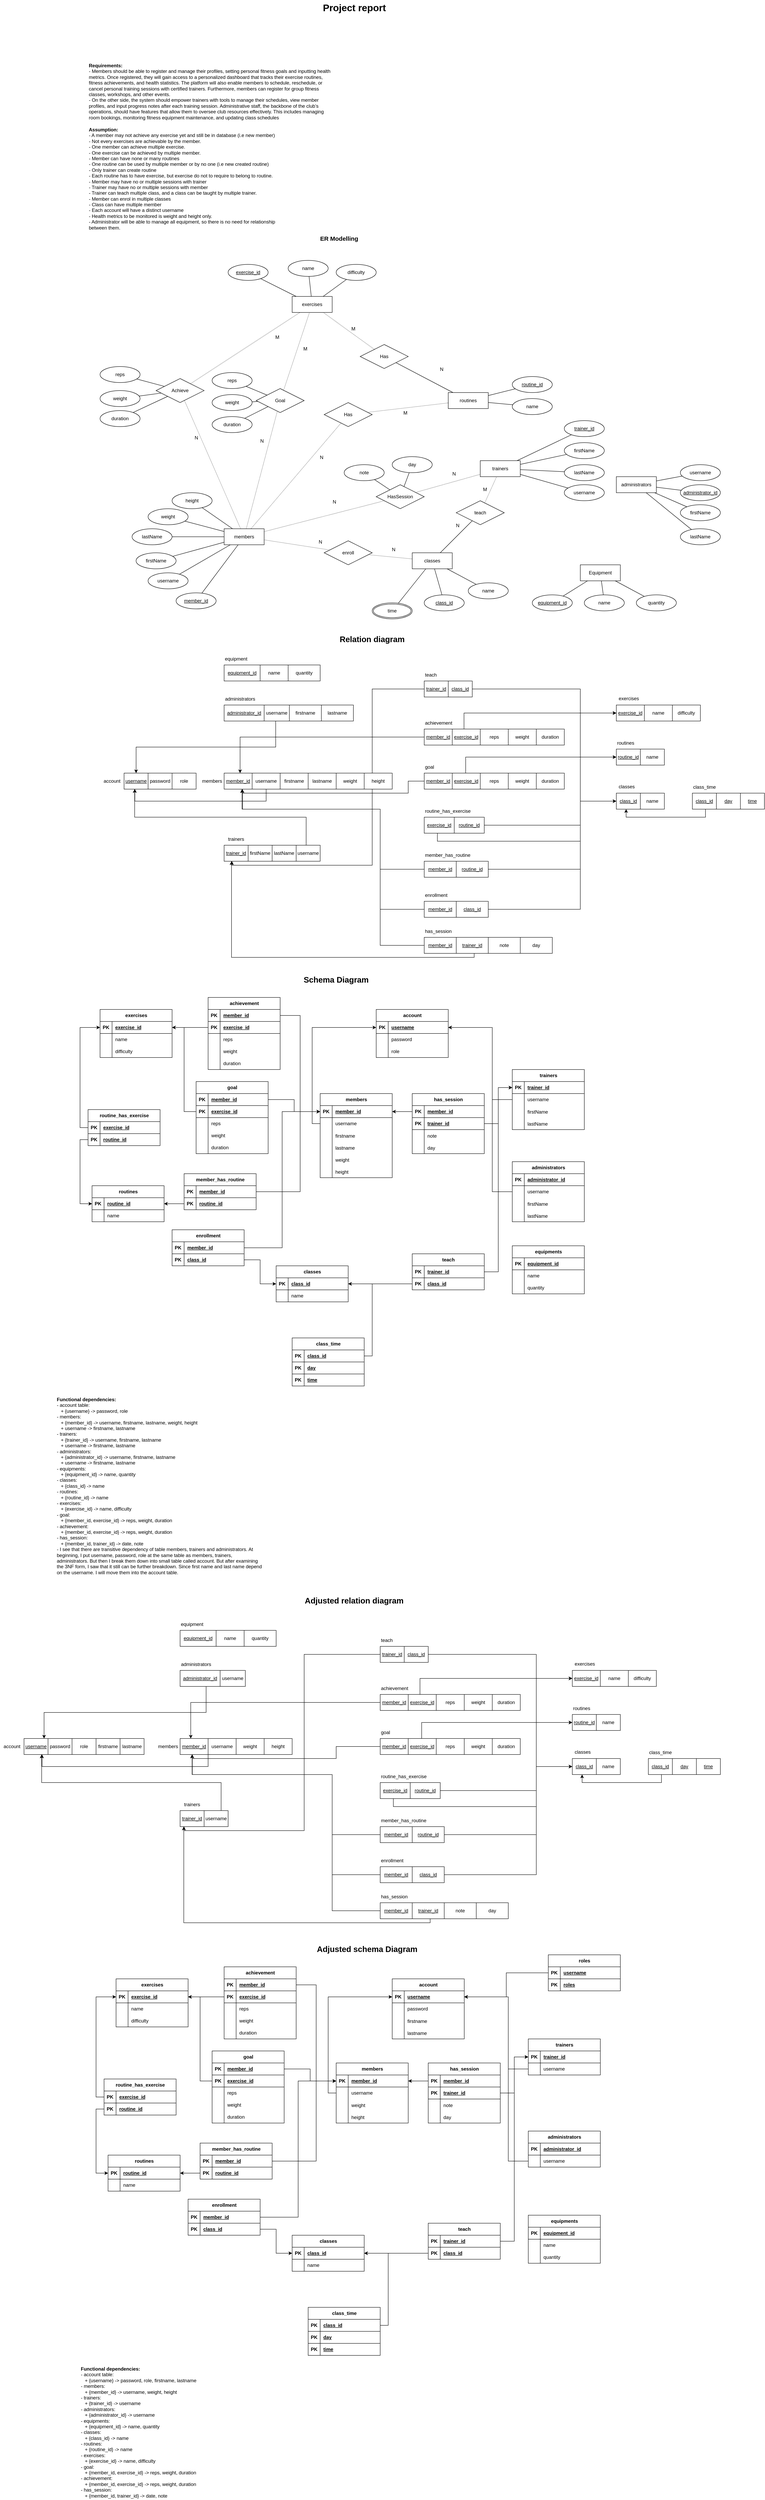 <mxfile version="22.1.11" type="google">
  <diagram id="R2lEEEUBdFMjLlhIrx00" name="Page-1">
    <mxGraphModel grid="1" page="1" gridSize="10" guides="1" tooltips="1" connect="1" arrows="1" fold="1" pageScale="1" pageWidth="850" pageHeight="1100" math="0" shadow="0" extFonts="Permanent Marker^https://fonts.googleapis.com/css?family=Permanent+Marker">
      <root>
        <mxCell id="0" />
        <mxCell id="1" parent="0" />
        <mxCell id="9O0FHCfvUeVCtUUixJgG-1" value="members" style="whiteSpace=wrap;html=1;align=center;" vertex="1" parent="1">
          <mxGeometry x="-300" y="570" width="100" height="40" as="geometry" />
        </mxCell>
        <mxCell id="9O0FHCfvUeVCtUUixJgG-2" value="&lt;u&gt;member_id&lt;/u&gt;" style="ellipse;whiteSpace=wrap;html=1;align=center;" vertex="1" parent="1">
          <mxGeometry x="-420" y="730" width="100" height="40" as="geometry" />
        </mxCell>
        <mxCell id="9O0FHCfvUeVCtUUixJgG-3" value="firstName" style="ellipse;whiteSpace=wrap;html=1;align=center;" vertex="1" parent="1">
          <mxGeometry x="-520" y="630" width="100" height="40" as="geometry" />
        </mxCell>
        <mxCell id="9O0FHCfvUeVCtUUixJgG-4" value="lastName" style="ellipse;whiteSpace=wrap;html=1;align=center;" vertex="1" parent="1">
          <mxGeometry x="-530" y="570" width="100" height="40" as="geometry" />
        </mxCell>
        <mxCell id="9O0FHCfvUeVCtUUixJgG-6" value="exercises" style="whiteSpace=wrap;html=1;align=center;" vertex="1" parent="1">
          <mxGeometry x="-130" y="-10" width="100" height="40" as="geometry" />
        </mxCell>
        <mxCell id="9O0FHCfvUeVCtUUixJgG-7" value="&lt;u&gt;exercise_id&lt;/u&gt;" style="ellipse;whiteSpace=wrap;html=1;align=center;" vertex="1" parent="1">
          <mxGeometry x="-290" y="-90" width="100" height="40" as="geometry" />
        </mxCell>
        <mxCell id="9O0FHCfvUeVCtUUixJgG-8" value="name" style="ellipse;whiteSpace=wrap;html=1;align=center;" vertex="1" parent="1">
          <mxGeometry x="-140" y="-100" width="100" height="40" as="geometry" />
        </mxCell>
        <mxCell id="9O0FHCfvUeVCtUUixJgG-11" value="difficulty" style="ellipse;whiteSpace=wrap;html=1;align=center;" vertex="1" parent="1">
          <mxGeometry x="-20" y="-90" width="100" height="40" as="geometry" />
        </mxCell>
        <mxCell id="9O0FHCfvUeVCtUUixJgG-14" value="" style="endArrow=none;html=1;rounded=0;" edge="1" parent="1" source="9O0FHCfvUeVCtUUixJgG-6" target="9O0FHCfvUeVCtUUixJgG-7">
          <mxGeometry width="50" height="50" relative="1" as="geometry">
            <mxPoint x="40" y="200" as="sourcePoint" />
            <mxPoint x="90" y="150" as="targetPoint" />
          </mxGeometry>
        </mxCell>
        <mxCell id="9O0FHCfvUeVCtUUixJgG-15" value="" style="endArrow=none;html=1;rounded=0;" edge="1" parent="1" source="9O0FHCfvUeVCtUUixJgG-6" target="9O0FHCfvUeVCtUUixJgG-8">
          <mxGeometry width="50" height="50" relative="1" as="geometry">
            <mxPoint x="-110" as="sourcePoint" />
            <mxPoint x="-199" y="-44" as="targetPoint" />
          </mxGeometry>
        </mxCell>
        <mxCell id="9O0FHCfvUeVCtUUixJgG-17" value="" style="endArrow=none;html=1;rounded=0;" edge="1" parent="1" source="9O0FHCfvUeVCtUUixJgG-6" target="9O0FHCfvUeVCtUUixJgG-11">
          <mxGeometry width="50" height="50" relative="1" as="geometry">
            <mxPoint x="-70" y="10" as="sourcePoint" />
            <mxPoint x="-179" y="-24" as="targetPoint" />
          </mxGeometry>
        </mxCell>
        <mxCell id="9O0FHCfvUeVCtUUixJgG-18" value="" style="endArrow=none;html=1;rounded=0;" edge="1" parent="1" source="9O0FHCfvUeVCtUUixJgG-2" target="9O0FHCfvUeVCtUUixJgG-1">
          <mxGeometry width="50" height="50" relative="1" as="geometry">
            <mxPoint x="-20" y="580" as="sourcePoint" />
            <mxPoint x="30" y="530" as="targetPoint" />
          </mxGeometry>
        </mxCell>
        <mxCell id="9O0FHCfvUeVCtUUixJgG-19" value="" style="endArrow=none;html=1;rounded=0;" edge="1" parent="1" source="9O0FHCfvUeVCtUUixJgG-3" target="9O0FHCfvUeVCtUUixJgG-1">
          <mxGeometry width="50" height="50" relative="1" as="geometry">
            <mxPoint x="-20" y="580" as="sourcePoint" />
            <mxPoint x="30" y="530" as="targetPoint" />
          </mxGeometry>
        </mxCell>
        <mxCell id="9O0FHCfvUeVCtUUixJgG-20" value="" style="endArrow=none;html=1;rounded=0;" edge="1" parent="1" source="9O0FHCfvUeVCtUUixJgG-4" target="9O0FHCfvUeVCtUUixJgG-1">
          <mxGeometry width="50" height="50" relative="1" as="geometry">
            <mxPoint x="-20" y="580" as="sourcePoint" />
            <mxPoint x="30" y="530" as="targetPoint" />
          </mxGeometry>
        </mxCell>
        <mxCell id="9O0FHCfvUeVCtUUixJgG-21" value="weight" style="ellipse;whiteSpace=wrap;html=1;align=center;" vertex="1" parent="1">
          <mxGeometry x="-490" y="520" width="100" height="40" as="geometry" />
        </mxCell>
        <mxCell id="9O0FHCfvUeVCtUUixJgG-22" value="" style="endArrow=none;html=1;rounded=0;" edge="1" parent="1" source="9O0FHCfvUeVCtUUixJgG-1" target="9O0FHCfvUeVCtUUixJgG-21">
          <mxGeometry width="50" height="50" relative="1" as="geometry">
            <mxPoint x="-20" y="580" as="sourcePoint" />
            <mxPoint x="30" y="530" as="targetPoint" />
          </mxGeometry>
        </mxCell>
        <mxCell id="9O0FHCfvUeVCtUUixJgG-23" value="height" style="ellipse;whiteSpace=wrap;html=1;align=center;" vertex="1" parent="1">
          <mxGeometry x="-430" y="480" width="100" height="40" as="geometry" />
        </mxCell>
        <mxCell id="9O0FHCfvUeVCtUUixJgG-24" value="" style="endArrow=none;html=1;rounded=0;" edge="1" parent="1" source="9O0FHCfvUeVCtUUixJgG-1" target="9O0FHCfvUeVCtUUixJgG-23">
          <mxGeometry width="50" height="50" relative="1" as="geometry">
            <mxPoint x="-20" y="580" as="sourcePoint" />
            <mxPoint x="30" y="530" as="targetPoint" />
          </mxGeometry>
        </mxCell>
        <mxCell id="9O0FHCfvUeVCtUUixJgG-26" value="Achieve" style="shape=rhombus;perimeter=rhombusPerimeter;whiteSpace=wrap;html=1;align=center;" vertex="1" parent="1">
          <mxGeometry x="-470" y="195" width="120" height="60" as="geometry" />
        </mxCell>
        <mxCell id="9O0FHCfvUeVCtUUixJgG-31" value="reps" style="ellipse;whiteSpace=wrap;html=1;align=center;" vertex="1" parent="1">
          <mxGeometry x="-610" y="165" width="100" height="40" as="geometry" />
        </mxCell>
        <mxCell id="9O0FHCfvUeVCtUUixJgG-32" value="" style="endArrow=none;html=1;rounded=0;" edge="1" parent="1" source="9O0FHCfvUeVCtUUixJgG-26" target="9O0FHCfvUeVCtUUixJgG-31">
          <mxGeometry width="50" height="50" relative="1" as="geometry">
            <mxPoint x="-270" y="285" as="sourcePoint" />
            <mxPoint x="-220" y="235" as="targetPoint" />
          </mxGeometry>
        </mxCell>
        <mxCell id="9O0FHCfvUeVCtUUixJgG-33" value="weight" style="ellipse;whiteSpace=wrap;html=1;align=center;" vertex="1" parent="1">
          <mxGeometry x="-610" y="225" width="100" height="40" as="geometry" />
        </mxCell>
        <mxCell id="9O0FHCfvUeVCtUUixJgG-34" value="" style="endArrow=none;html=1;rounded=0;" edge="1" parent="1" source="9O0FHCfvUeVCtUUixJgG-33" target="9O0FHCfvUeVCtUUixJgG-26">
          <mxGeometry width="50" height="50" relative="1" as="geometry">
            <mxPoint x="-270" y="285" as="sourcePoint" />
            <mxPoint x="-220" y="235" as="targetPoint" />
          </mxGeometry>
        </mxCell>
        <mxCell id="9O0FHCfvUeVCtUUixJgG-35" value="duration" style="ellipse;whiteSpace=wrap;html=1;align=center;" vertex="1" parent="1">
          <mxGeometry x="-610" y="275" width="100" height="40" as="geometry" />
        </mxCell>
        <mxCell id="9O0FHCfvUeVCtUUixJgG-37" value="" style="endArrow=none;html=1;rounded=0;" edge="1" parent="1" source="9O0FHCfvUeVCtUUixJgG-35" target="9O0FHCfvUeVCtUUixJgG-26">
          <mxGeometry width="50" height="50" relative="1" as="geometry">
            <mxPoint x="-270" y="285" as="sourcePoint" />
            <mxPoint x="-220" y="235" as="targetPoint" />
          </mxGeometry>
        </mxCell>
        <mxCell id="9O0FHCfvUeVCtUUixJgG-41" value="routines" style="whiteSpace=wrap;html=1;align=center;" vertex="1" parent="1">
          <mxGeometry x="260" y="230" width="100" height="40" as="geometry" />
        </mxCell>
        <mxCell id="9O0FHCfvUeVCtUUixJgG-43" value="&lt;u&gt;routine_id&lt;/u&gt;" style="ellipse;whiteSpace=wrap;html=1;align=center;" vertex="1" parent="1">
          <mxGeometry x="420" y="190" width="100" height="40" as="geometry" />
        </mxCell>
        <mxCell id="9O0FHCfvUeVCtUUixJgG-44" value="name" style="ellipse;whiteSpace=wrap;html=1;align=center;" vertex="1" parent="1">
          <mxGeometry x="420" y="245" width="100" height="40" as="geometry" />
        </mxCell>
        <mxCell id="9O0FHCfvUeVCtUUixJgG-46" value="Has" style="shape=rhombus;perimeter=rhombusPerimeter;whiteSpace=wrap;html=1;align=center;" vertex="1" parent="1">
          <mxGeometry x="-50" y="255" width="120" height="60" as="geometry" />
        </mxCell>
        <mxCell id="9O0FHCfvUeVCtUUixJgG-47" value="" style="endArrow=none;html=1;rounded=0;dashed=1;dashPattern=1 2;" edge="1" parent="1" source="9O0FHCfvUeVCtUUixJgG-1" target="9O0FHCfvUeVCtUUixJgG-26">
          <mxGeometry relative="1" as="geometry">
            <mxPoint x="-190" y="375" as="sourcePoint" />
            <mxPoint x="-30" y="375" as="targetPoint" />
          </mxGeometry>
        </mxCell>
        <mxCell id="9O0FHCfvUeVCtUUixJgG-48" value="N" style="resizable=0;html=1;whiteSpace=wrap;align=right;verticalAlign=bottom;" connectable="0" vertex="1" parent="9O0FHCfvUeVCtUUixJgG-47">
          <mxGeometry x="1" relative="1" as="geometry">
            <mxPoint x="36" y="102" as="offset" />
          </mxGeometry>
        </mxCell>
        <mxCell id="9O0FHCfvUeVCtUUixJgG-49" value="" style="endArrow=none;html=1;rounded=0;dashed=1;dashPattern=1 2;" edge="1" parent="1" source="9O0FHCfvUeVCtUUixJgG-26" target="9O0FHCfvUeVCtUUixJgG-6">
          <mxGeometry relative="1" as="geometry">
            <mxPoint x="-210" y="180" as="sourcePoint" />
            <mxPoint x="-120" y="70" as="targetPoint" />
          </mxGeometry>
        </mxCell>
        <mxCell id="9O0FHCfvUeVCtUUixJgG-50" value="M" style="resizable=0;html=1;whiteSpace=wrap;align=right;verticalAlign=bottom;" connectable="0" vertex="1" parent="9O0FHCfvUeVCtUUixJgG-49">
          <mxGeometry x="1" relative="1" as="geometry">
            <mxPoint x="-50" y="70" as="offset" />
          </mxGeometry>
        </mxCell>
        <mxCell id="9O0FHCfvUeVCtUUixJgG-51" value="&lt;b&gt;Assumption:&lt;/b&gt;&lt;br&gt;- A member may not achieve any exercise yet and still be in database (i.e new member)&lt;br&gt;- Not every exercises are achievable by the member.&lt;br&gt;- One member can achieve multiple exercise.&lt;br&gt;- One exercise can be achieved by multiple member.&lt;br&gt;- Member can have none or many routines&lt;br&gt;- One routine can be used by multiple member or by no one (i.e new created routine)&lt;br&gt;- Only trainer can create routine&lt;br&gt;- Each routine has to have exercise, but exercise do not to require to belong to routine.&lt;br&gt;- Member may have no or multiple sessions with trainer&lt;br&gt;- Trainer may have no or multiple sessions with member&lt;br&gt;- Trainer can teach multiple class, and a class can be taught by multiple trainer.&lt;br&gt;- Member can enrol in multiple classes&lt;br&gt;- Class can have multiple member&lt;br&gt;- Each account will have a distinct username&lt;br&gt;- Health metrics to be monitored is weight and height only.&lt;br&gt;- Administrator will be able to manage all equipment, so there is no need for relationship between them." style="text;html=1;strokeColor=none;fillColor=none;align=left;verticalAlign=top;whiteSpace=wrap;rounded=0;" vertex="1" parent="1">
          <mxGeometry x="-640" y="-440" width="500" height="280" as="geometry" />
        </mxCell>
        <mxCell id="9O0FHCfvUeVCtUUixJgG-52" value="" style="endArrow=none;html=1;rounded=0;dashed=1;dashPattern=1 2;" edge="1" parent="1" source="9O0FHCfvUeVCtUUixJgG-46" target="9O0FHCfvUeVCtUUixJgG-1">
          <mxGeometry relative="1" as="geometry">
            <mxPoint x="110" y="380" as="sourcePoint" />
            <mxPoint x="270" y="380" as="targetPoint" />
          </mxGeometry>
        </mxCell>
        <mxCell id="9O0FHCfvUeVCtUUixJgG-53" value="N" style="resizable=0;html=1;whiteSpace=wrap;align=right;verticalAlign=bottom;" connectable="0" vertex="1" parent="9O0FHCfvUeVCtUUixJgG-52">
          <mxGeometry x="1" relative="1" as="geometry">
            <mxPoint x="183" y="-170" as="offset" />
          </mxGeometry>
        </mxCell>
        <mxCell id="9O0FHCfvUeVCtUUixJgG-54" value="" style="endArrow=none;html=1;rounded=0;dashed=1;dashPattern=1 2;" edge="1" parent="1" source="9O0FHCfvUeVCtUUixJgG-46" target="9O0FHCfvUeVCtUUixJgG-41">
          <mxGeometry relative="1" as="geometry">
            <mxPoint x="100" y="310" as="sourcePoint" />
            <mxPoint x="260" y="310" as="targetPoint" />
          </mxGeometry>
        </mxCell>
        <mxCell id="9O0FHCfvUeVCtUUixJgG-55" value="M" style="resizable=0;html=1;whiteSpace=wrap;align=right;verticalAlign=bottom;" connectable="0" vertex="1" parent="9O0FHCfvUeVCtUUixJgG-54">
          <mxGeometry x="1" relative="1" as="geometry">
            <mxPoint x="-100" y="34" as="offset" />
          </mxGeometry>
        </mxCell>
        <mxCell id="9O0FHCfvUeVCtUUixJgG-56" value="Has" style="shape=rhombus;perimeter=rhombusPerimeter;whiteSpace=wrap;html=1;align=center;" vertex="1" parent="1">
          <mxGeometry x="40" y="110" width="120" height="60" as="geometry" />
        </mxCell>
        <mxCell id="9O0FHCfvUeVCtUUixJgG-59" value="" style="endArrow=none;html=1;rounded=0;dashed=1;dashPattern=1 2;" edge="1" parent="1" source="9O0FHCfvUeVCtUUixJgG-6" target="9O0FHCfvUeVCtUUixJgG-56">
          <mxGeometry relative="1" as="geometry">
            <mxPoint x="100" y="310" as="sourcePoint" />
            <mxPoint x="260" y="310" as="targetPoint" />
          </mxGeometry>
        </mxCell>
        <mxCell id="9O0FHCfvUeVCtUUixJgG-60" value="M" style="resizable=0;html=1;whiteSpace=wrap;align=right;verticalAlign=bottom;" connectable="0" vertex="1" parent="9O0FHCfvUeVCtUUixJgG-59">
          <mxGeometry x="1" relative="1" as="geometry">
            <mxPoint x="-46" y="-43" as="offset" />
          </mxGeometry>
        </mxCell>
        <mxCell id="9O0FHCfvUeVCtUUixJgG-61" value="" style="endArrow=none;html=1;rounded=0;" edge="1" parent="1" source="9O0FHCfvUeVCtUUixJgG-56" target="9O0FHCfvUeVCtUUixJgG-41">
          <mxGeometry relative="1" as="geometry">
            <mxPoint x="100" y="310" as="sourcePoint" />
            <mxPoint x="260" y="310" as="targetPoint" />
          </mxGeometry>
        </mxCell>
        <mxCell id="9O0FHCfvUeVCtUUixJgG-62" value="N" style="resizable=0;html=1;whiteSpace=wrap;align=right;verticalAlign=bottom;" connectable="0" vertex="1" parent="9O0FHCfvUeVCtUUixJgG-61">
          <mxGeometry x="1" relative="1" as="geometry">
            <mxPoint x="-22" y="-50" as="offset" />
          </mxGeometry>
        </mxCell>
        <mxCell id="9O0FHCfvUeVCtUUixJgG-63" value="" style="endArrow=none;html=1;rounded=0;" edge="1" parent="1" source="9O0FHCfvUeVCtUUixJgG-41" target="9O0FHCfvUeVCtUUixJgG-43">
          <mxGeometry width="50" height="50" relative="1" as="geometry">
            <mxPoint x="230" y="290" as="sourcePoint" />
            <mxPoint x="280" y="240" as="targetPoint" />
          </mxGeometry>
        </mxCell>
        <mxCell id="9O0FHCfvUeVCtUUixJgG-64" value="" style="endArrow=none;html=1;rounded=0;" edge="1" parent="1" source="9O0FHCfvUeVCtUUixJgG-41" target="9O0FHCfvUeVCtUUixJgG-44">
          <mxGeometry width="50" height="50" relative="1" as="geometry">
            <mxPoint x="230" y="290" as="sourcePoint" />
            <mxPoint x="280" y="240" as="targetPoint" />
          </mxGeometry>
        </mxCell>
        <mxCell id="9O0FHCfvUeVCtUUixJgG-67" value="trainers" style="whiteSpace=wrap;html=1;align=center;" vertex="1" parent="1">
          <mxGeometry x="340" y="400" width="100" height="40" as="geometry" />
        </mxCell>
        <mxCell id="9O0FHCfvUeVCtUUixJgG-68" value="&lt;u&gt;trainer_id&lt;/u&gt;" style="ellipse;whiteSpace=wrap;html=1;align=center;" vertex="1" parent="1">
          <mxGeometry x="550" y="300" width="100" height="40" as="geometry" />
        </mxCell>
        <mxCell id="9O0FHCfvUeVCtUUixJgG-69" value="firstName" style="ellipse;whiteSpace=wrap;html=1;align=center;" vertex="1" parent="1">
          <mxGeometry x="550" y="355" width="100" height="40" as="geometry" />
        </mxCell>
        <mxCell id="9O0FHCfvUeVCtUUixJgG-71" value="HasSession" style="shape=rhombus;perimeter=rhombusPerimeter;whiteSpace=wrap;html=1;align=center;" vertex="1" parent="1">
          <mxGeometry x="80" y="460" width="120" height="60" as="geometry" />
        </mxCell>
        <mxCell id="9O0FHCfvUeVCtUUixJgG-72" value="" style="endArrow=none;html=1;rounded=0;" edge="1" parent="1" source="9O0FHCfvUeVCtUUixJgG-67" target="9O0FHCfvUeVCtUUixJgG-68">
          <mxGeometry width="50" height="50" relative="1" as="geometry">
            <mxPoint x="60" y="310" as="sourcePoint" />
            <mxPoint x="110" y="260" as="targetPoint" />
          </mxGeometry>
        </mxCell>
        <mxCell id="9O0FHCfvUeVCtUUixJgG-73" value="" style="endArrow=none;html=1;rounded=0;" edge="1" parent="1" source="9O0FHCfvUeVCtUUixJgG-67" target="9O0FHCfvUeVCtUUixJgG-69">
          <mxGeometry width="50" height="50" relative="1" as="geometry">
            <mxPoint x="60" y="310" as="sourcePoint" />
            <mxPoint x="110" y="260" as="targetPoint" />
          </mxGeometry>
        </mxCell>
        <mxCell id="9O0FHCfvUeVCtUUixJgG-74" value="day" style="ellipse;whiteSpace=wrap;html=1;align=center;" vertex="1" parent="1">
          <mxGeometry x="120" y="390" width="100" height="40" as="geometry" />
        </mxCell>
        <mxCell id="9O0FHCfvUeVCtUUixJgG-76" value="" style="endArrow=none;html=1;rounded=0;" edge="1" parent="1" source="9O0FHCfvUeVCtUUixJgG-71" target="9O0FHCfvUeVCtUUixJgG-74">
          <mxGeometry width="50" height="50" relative="1" as="geometry">
            <mxPoint x="60" y="360" as="sourcePoint" />
            <mxPoint x="110" y="310" as="targetPoint" />
          </mxGeometry>
        </mxCell>
        <mxCell id="9O0FHCfvUeVCtUUixJgG-77" value="note" style="ellipse;whiteSpace=wrap;html=1;align=center;" vertex="1" parent="1">
          <mxGeometry y="410" width="100" height="40" as="geometry" />
        </mxCell>
        <mxCell id="9O0FHCfvUeVCtUUixJgG-78" value="" style="endArrow=none;html=1;rounded=0;" edge="1" parent="1" source="9O0FHCfvUeVCtUUixJgG-71" target="9O0FHCfvUeVCtUUixJgG-77">
          <mxGeometry width="50" height="50" relative="1" as="geometry">
            <mxPoint x="60" y="360" as="sourcePoint" />
            <mxPoint x="110" y="310" as="targetPoint" />
          </mxGeometry>
        </mxCell>
        <mxCell id="9O0FHCfvUeVCtUUixJgG-79" value="" style="endArrow=none;html=1;rounded=0;dashed=1;dashPattern=1 2;" edge="1" parent="1" source="9O0FHCfvUeVCtUUixJgG-71" target="9O0FHCfvUeVCtUUixJgG-67">
          <mxGeometry relative="1" as="geometry">
            <mxPoint x="110" y="320" as="sourcePoint" />
            <mxPoint x="270" y="320" as="targetPoint" />
          </mxGeometry>
        </mxCell>
        <mxCell id="9O0FHCfvUeVCtUUixJgG-80" value="N" style="resizable=0;html=1;whiteSpace=wrap;align=right;verticalAlign=bottom;" connectable="0" vertex="1" parent="9O0FHCfvUeVCtUUixJgG-79">
          <mxGeometry x="1" relative="1" as="geometry">
            <mxPoint x="-60" y="8" as="offset" />
          </mxGeometry>
        </mxCell>
        <mxCell id="9O0FHCfvUeVCtUUixJgG-81" value="lastName" style="ellipse;whiteSpace=wrap;html=1;align=center;" vertex="1" parent="1">
          <mxGeometry x="550" y="410" width="100" height="40" as="geometry" />
        </mxCell>
        <mxCell id="9O0FHCfvUeVCtUUixJgG-82" value="" style="endArrow=none;html=1;rounded=0;" edge="1" parent="1" source="9O0FHCfvUeVCtUUixJgG-67" target="9O0FHCfvUeVCtUUixJgG-81">
          <mxGeometry width="50" height="50" relative="1" as="geometry">
            <mxPoint x="60" y="310" as="sourcePoint" />
            <mxPoint x="110" y="260" as="targetPoint" />
          </mxGeometry>
        </mxCell>
        <mxCell id="9O0FHCfvUeVCtUUixJgG-85" value="" style="endArrow=none;html=1;rounded=0;dashed=1;dashPattern=1 2;" edge="1" parent="1" source="9O0FHCfvUeVCtUUixJgG-1" target="9O0FHCfvUeVCtUUixJgG-71">
          <mxGeometry relative="1" as="geometry">
            <mxPoint x="110" y="320" as="sourcePoint" />
            <mxPoint x="270" y="320" as="targetPoint" />
          </mxGeometry>
        </mxCell>
        <mxCell id="9O0FHCfvUeVCtUUixJgG-86" value="N" style="resizable=0;html=1;whiteSpace=wrap;align=right;verticalAlign=bottom;" connectable="0" vertex="1" parent="9O0FHCfvUeVCtUUixJgG-85">
          <mxGeometry x="1" relative="1" as="geometry">
            <mxPoint x="-119" y="11" as="offset" />
          </mxGeometry>
        </mxCell>
        <mxCell id="9O0FHCfvUeVCtUUixJgG-89" value="administrators" style="whiteSpace=wrap;html=1;align=center;" vertex="1" parent="1">
          <mxGeometry x="680" y="440" width="100" height="40" as="geometry" />
        </mxCell>
        <mxCell id="9O0FHCfvUeVCtUUixJgG-90" value="&lt;u&gt;administrator_id&lt;/u&gt;" style="ellipse;whiteSpace=wrap;html=1;align=center;" vertex="1" parent="1">
          <mxGeometry x="840" y="460" width="100" height="40" as="geometry" />
        </mxCell>
        <mxCell id="9O0FHCfvUeVCtUUixJgG-91" value="firstName" style="ellipse;whiteSpace=wrap;html=1;align=center;" vertex="1" parent="1">
          <mxGeometry x="840" y="510" width="100" height="40" as="geometry" />
        </mxCell>
        <mxCell id="9O0FHCfvUeVCtUUixJgG-92" value="lastName" style="ellipse;whiteSpace=wrap;html=1;align=center;" vertex="1" parent="1">
          <mxGeometry x="840" y="570" width="100" height="40" as="geometry" />
        </mxCell>
        <mxCell id="9O0FHCfvUeVCtUUixJgG-93" value="Equipment" style="whiteSpace=wrap;html=1;align=center;" vertex="1" parent="1">
          <mxGeometry x="590" y="660" width="100" height="40" as="geometry" />
        </mxCell>
        <mxCell id="9O0FHCfvUeVCtUUixJgG-94" value="&lt;u&gt;equipment_id&lt;/u&gt;" style="ellipse;whiteSpace=wrap;html=1;align=center;" vertex="1" parent="1">
          <mxGeometry x="470" y="735" width="100" height="40" as="geometry" />
        </mxCell>
        <mxCell id="9O0FHCfvUeVCtUUixJgG-95" value="name" style="ellipse;whiteSpace=wrap;html=1;align=center;" vertex="1" parent="1">
          <mxGeometry x="600" y="735" width="100" height="40" as="geometry" />
        </mxCell>
        <mxCell id="9O0FHCfvUeVCtUUixJgG-96" value="quantity" style="ellipse;whiteSpace=wrap;html=1;align=center;" vertex="1" parent="1">
          <mxGeometry x="730" y="735" width="100" height="40" as="geometry" />
        </mxCell>
        <mxCell id="9O0FHCfvUeVCtUUixJgG-97" value="" style="endArrow=none;html=1;rounded=0;" edge="1" parent="1" source="9O0FHCfvUeVCtUUixJgG-94" target="9O0FHCfvUeVCtUUixJgG-93">
          <mxGeometry width="50" height="50" relative="1" as="geometry">
            <mxPoint x="280" y="565" as="sourcePoint" />
            <mxPoint x="330" y="515" as="targetPoint" />
          </mxGeometry>
        </mxCell>
        <mxCell id="9O0FHCfvUeVCtUUixJgG-98" value="" style="endArrow=none;html=1;rounded=0;" edge="1" parent="1" source="9O0FHCfvUeVCtUUixJgG-95" target="9O0FHCfvUeVCtUUixJgG-93">
          <mxGeometry width="50" height="50" relative="1" as="geometry">
            <mxPoint x="280" y="565" as="sourcePoint" />
            <mxPoint x="330" y="515" as="targetPoint" />
          </mxGeometry>
        </mxCell>
        <mxCell id="9O0FHCfvUeVCtUUixJgG-99" value="" style="endArrow=none;html=1;rounded=0;" edge="1" parent="1" source="9O0FHCfvUeVCtUUixJgG-93" target="9O0FHCfvUeVCtUUixJgG-96">
          <mxGeometry width="50" height="50" relative="1" as="geometry">
            <mxPoint x="280" y="565" as="sourcePoint" />
            <mxPoint x="330" y="515" as="targetPoint" />
          </mxGeometry>
        </mxCell>
        <mxCell id="9O0FHCfvUeVCtUUixJgG-100" value="classes" style="whiteSpace=wrap;html=1;align=center;" vertex="1" parent="1">
          <mxGeometry x="170" y="630" width="100" height="40" as="geometry" />
        </mxCell>
        <mxCell id="9O0FHCfvUeVCtUUixJgG-102" value="&lt;u&gt;class_id&lt;/u&gt;" style="ellipse;whiteSpace=wrap;html=1;align=center;" vertex="1" parent="1">
          <mxGeometry x="200" y="735" width="100" height="40" as="geometry" />
        </mxCell>
        <mxCell id="9O0FHCfvUeVCtUUixJgG-104" value="name" style="ellipse;whiteSpace=wrap;html=1;align=center;" vertex="1" parent="1">
          <mxGeometry x="310" y="705" width="100" height="40" as="geometry" />
        </mxCell>
        <mxCell id="9O0FHCfvUeVCtUUixJgG-107" value="time" style="ellipse;shape=doubleEllipse;margin=3;whiteSpace=wrap;html=1;align=center;" vertex="1" parent="1">
          <mxGeometry x="70" y="755" width="100" height="40" as="geometry" />
        </mxCell>
        <mxCell id="9O0FHCfvUeVCtUUixJgG-108" value="" style="endArrow=none;html=1;rounded=0;" edge="1" parent="1" source="9O0FHCfvUeVCtUUixJgG-107" target="9O0FHCfvUeVCtUUixJgG-100">
          <mxGeometry width="50" height="50" relative="1" as="geometry">
            <mxPoint x="200" y="665" as="sourcePoint" />
            <mxPoint x="250" y="615" as="targetPoint" />
          </mxGeometry>
        </mxCell>
        <mxCell id="9O0FHCfvUeVCtUUixJgG-109" value="" style="endArrow=none;html=1;rounded=0;" edge="1" parent="1" source="9O0FHCfvUeVCtUUixJgG-102" target="9O0FHCfvUeVCtUUixJgG-100">
          <mxGeometry width="50" height="50" relative="1" as="geometry">
            <mxPoint x="200" y="665" as="sourcePoint" />
            <mxPoint x="250" y="615" as="targetPoint" />
          </mxGeometry>
        </mxCell>
        <mxCell id="9O0FHCfvUeVCtUUixJgG-110" value="" style="endArrow=none;html=1;rounded=0;" edge="1" parent="1" source="9O0FHCfvUeVCtUUixJgG-104" target="9O0FHCfvUeVCtUUixJgG-100">
          <mxGeometry width="50" height="50" relative="1" as="geometry">
            <mxPoint x="200" y="665" as="sourcePoint" />
            <mxPoint x="250" y="615" as="targetPoint" />
          </mxGeometry>
        </mxCell>
        <mxCell id="9O0FHCfvUeVCtUUixJgG-114" value="teach" style="shape=rhombus;perimeter=rhombusPerimeter;whiteSpace=wrap;html=1;align=center;" vertex="1" parent="1">
          <mxGeometry x="280" y="500" width="120" height="60" as="geometry" />
        </mxCell>
        <mxCell id="9O0FHCfvUeVCtUUixJgG-116" value="" style="endArrow=none;html=1;rounded=0;" edge="1" parent="1" source="9O0FHCfvUeVCtUUixJgG-100" target="9O0FHCfvUeVCtUUixJgG-114">
          <mxGeometry relative="1" as="geometry">
            <mxPoint x="200" y="570" as="sourcePoint" />
            <mxPoint x="360" y="570" as="targetPoint" />
          </mxGeometry>
        </mxCell>
        <mxCell id="9O0FHCfvUeVCtUUixJgG-117" value="N" style="resizable=0;html=1;whiteSpace=wrap;align=right;verticalAlign=bottom;" connectable="0" vertex="1" parent="9O0FHCfvUeVCtUUixJgG-116">
          <mxGeometry x="1" relative="1" as="geometry">
            <mxPoint x="-30" y="20" as="offset" />
          </mxGeometry>
        </mxCell>
        <mxCell id="9O0FHCfvUeVCtUUixJgG-119" value="" style="endArrow=none;html=1;rounded=0;dashed=1;dashPattern=1 2;" edge="1" parent="1" source="9O0FHCfvUeVCtUUixJgG-114" target="9O0FHCfvUeVCtUUixJgG-67">
          <mxGeometry relative="1" as="geometry">
            <mxPoint x="200" y="570" as="sourcePoint" />
            <mxPoint x="360" y="570" as="targetPoint" />
          </mxGeometry>
        </mxCell>
        <mxCell id="9O0FHCfvUeVCtUUixJgG-120" value="M" style="resizable=0;html=1;whiteSpace=wrap;align=right;verticalAlign=bottom;" connectable="0" vertex="1" parent="9O0FHCfvUeVCtUUixJgG-119">
          <mxGeometry x="1" relative="1" as="geometry">
            <mxPoint x="-22" y="40" as="offset" />
          </mxGeometry>
        </mxCell>
        <mxCell id="9O0FHCfvUeVCtUUixJgG-121" value="enroll" style="shape=rhombus;perimeter=rhombusPerimeter;whiteSpace=wrap;html=1;align=center;" vertex="1" parent="1">
          <mxGeometry x="-50" y="600" width="120" height="60" as="geometry" />
        </mxCell>
        <mxCell id="9O0FHCfvUeVCtUUixJgG-122" value="" style="endArrow=none;html=1;rounded=0;dashed=1;dashPattern=1 2;" edge="1" parent="1" source="9O0FHCfvUeVCtUUixJgG-121" target="9O0FHCfvUeVCtUUixJgG-100">
          <mxGeometry relative="1" as="geometry">
            <mxPoint x="200" y="390" as="sourcePoint" />
            <mxPoint x="360" y="390" as="targetPoint" />
          </mxGeometry>
        </mxCell>
        <mxCell id="9O0FHCfvUeVCtUUixJgG-123" value="N" style="resizable=0;html=1;whiteSpace=wrap;align=right;verticalAlign=bottom;" connectable="0" vertex="1" parent="9O0FHCfvUeVCtUUixJgG-122">
          <mxGeometry x="1" relative="1" as="geometry">
            <mxPoint x="-40" y="-15" as="offset" />
          </mxGeometry>
        </mxCell>
        <mxCell id="9O0FHCfvUeVCtUUixJgG-124" value="" style="endArrow=none;html=1;rounded=0;dashed=1;dashPattern=1 2;" edge="1" parent="1" source="9O0FHCfvUeVCtUUixJgG-1" target="9O0FHCfvUeVCtUUixJgG-121">
          <mxGeometry relative="1" as="geometry">
            <mxPoint x="200" y="530" as="sourcePoint" />
            <mxPoint x="360" y="530" as="targetPoint" />
          </mxGeometry>
        </mxCell>
        <mxCell id="9O0FHCfvUeVCtUUixJgG-125" value="N" style="resizable=0;html=1;whiteSpace=wrap;align=right;verticalAlign=bottom;" connectable="0" vertex="1" parent="9O0FHCfvUeVCtUUixJgG-124">
          <mxGeometry x="1" relative="1" as="geometry">
            <mxPoint x="-18" y="-11" as="offset" />
          </mxGeometry>
        </mxCell>
        <mxCell id="9O0FHCfvUeVCtUUixJgG-126" value="" style="endArrow=none;html=1;rounded=0;" edge="1" parent="1" source="9O0FHCfvUeVCtUUixJgG-89" target="9O0FHCfvUeVCtUUixJgG-90">
          <mxGeometry width="50" height="50" relative="1" as="geometry">
            <mxPoint x="350" y="430" as="sourcePoint" />
            <mxPoint x="400" y="380" as="targetPoint" />
          </mxGeometry>
        </mxCell>
        <mxCell id="9O0FHCfvUeVCtUUixJgG-127" value="" style="endArrow=none;html=1;rounded=0;" edge="1" parent="1" source="9O0FHCfvUeVCtUUixJgG-89" target="9O0FHCfvUeVCtUUixJgG-91">
          <mxGeometry width="50" height="50" relative="1" as="geometry">
            <mxPoint x="350" y="430" as="sourcePoint" />
            <mxPoint x="400" y="380" as="targetPoint" />
          </mxGeometry>
        </mxCell>
        <mxCell id="9O0FHCfvUeVCtUUixJgG-128" value="" style="endArrow=none;html=1;rounded=0;" edge="1" parent="1" source="9O0FHCfvUeVCtUUixJgG-89" target="9O0FHCfvUeVCtUUixJgG-92">
          <mxGeometry width="50" height="50" relative="1" as="geometry">
            <mxPoint x="350" y="430" as="sourcePoint" />
            <mxPoint x="400" y="380" as="targetPoint" />
          </mxGeometry>
        </mxCell>
        <mxCell id="Q9sdIh6Wlu3ltlxKuYjI-1" value="username" style="ellipse;whiteSpace=wrap;html=1;align=center;" vertex="1" parent="1">
          <mxGeometry x="-490" y="680" width="100" height="40" as="geometry" />
        </mxCell>
        <mxCell id="Q9sdIh6Wlu3ltlxKuYjI-5" value="" style="endArrow=none;html=1;rounded=0;" edge="1" parent="1" source="Q9sdIh6Wlu3ltlxKuYjI-1" target="9O0FHCfvUeVCtUUixJgG-1">
          <mxGeometry width="50" height="50" relative="1" as="geometry">
            <mxPoint x="170" y="430" as="sourcePoint" />
            <mxPoint x="220" y="380" as="targetPoint" />
          </mxGeometry>
        </mxCell>
        <mxCell id="Q9sdIh6Wlu3ltlxKuYjI-10" value="username" style="ellipse;whiteSpace=wrap;html=1;align=center;" vertex="1" parent="1">
          <mxGeometry x="550" y="460" width="100" height="40" as="geometry" />
        </mxCell>
        <mxCell id="Q9sdIh6Wlu3ltlxKuYjI-14" value="" style="endArrow=none;html=1;rounded=0;" edge="1" parent="1" source="9O0FHCfvUeVCtUUixJgG-67" target="Q9sdIh6Wlu3ltlxKuYjI-10">
          <mxGeometry width="50" height="50" relative="1" as="geometry">
            <mxPoint x="410" y="400" as="sourcePoint" />
            <mxPoint x="460" y="350" as="targetPoint" />
          </mxGeometry>
        </mxCell>
        <mxCell id="Q9sdIh6Wlu3ltlxKuYjI-17" value="username" style="ellipse;whiteSpace=wrap;html=1;align=center;" vertex="1" parent="1">
          <mxGeometry x="840" y="410" width="100" height="40" as="geometry" />
        </mxCell>
        <mxCell id="Q9sdIh6Wlu3ltlxKuYjI-22" value="" style="endArrow=none;html=1;rounded=0;" edge="1" parent="1" source="9O0FHCfvUeVCtUUixJgG-89" target="Q9sdIh6Wlu3ltlxKuYjI-17">
          <mxGeometry width="50" height="50" relative="1" as="geometry">
            <mxPoint x="370" y="490" as="sourcePoint" />
            <mxPoint x="420" y="440" as="targetPoint" />
          </mxGeometry>
        </mxCell>
        <mxCell id="mQtouEdmEDMPCx9zpMmq-1" value="Goal" style="shape=rhombus;perimeter=rhombusPerimeter;whiteSpace=wrap;html=1;align=center;" vertex="1" parent="1">
          <mxGeometry x="-220" y="220" width="120" height="60" as="geometry" />
        </mxCell>
        <mxCell id="mQtouEdmEDMPCx9zpMmq-2" value="" style="endArrow=none;html=1;rounded=0;dashed=1;dashPattern=1 2;" edge="1" parent="1" source="9O0FHCfvUeVCtUUixJgG-1" target="mQtouEdmEDMPCx9zpMmq-1">
          <mxGeometry relative="1" as="geometry">
            <mxPoint x="-300" y="410" as="sourcePoint" />
            <mxPoint x="-140" y="410" as="targetPoint" />
          </mxGeometry>
        </mxCell>
        <mxCell id="mQtouEdmEDMPCx9zpMmq-3" value="N" style="resizable=0;html=1;whiteSpace=wrap;align=right;verticalAlign=bottom;" connectable="0" vertex="1" parent="mQtouEdmEDMPCx9zpMmq-2">
          <mxGeometry x="1" relative="1" as="geometry">
            <mxPoint x="-32" y="83" as="offset" />
          </mxGeometry>
        </mxCell>
        <mxCell id="mQtouEdmEDMPCx9zpMmq-4" value="" style="endArrow=none;html=1;rounded=0;dashed=1;dashPattern=1 2;" edge="1" parent="1" source="mQtouEdmEDMPCx9zpMmq-1" target="9O0FHCfvUeVCtUUixJgG-6">
          <mxGeometry relative="1" as="geometry">
            <mxPoint x="-370" y="410" as="sourcePoint" />
            <mxPoint x="-210" y="410" as="targetPoint" />
          </mxGeometry>
        </mxCell>
        <mxCell id="mQtouEdmEDMPCx9zpMmq-5" value="M" style="resizable=0;html=1;whiteSpace=wrap;align=right;verticalAlign=bottom;" connectable="0" vertex="1" parent="mQtouEdmEDMPCx9zpMmq-4">
          <mxGeometry x="1" relative="1" as="geometry">
            <mxPoint x="-4" y="100" as="offset" />
          </mxGeometry>
        </mxCell>
        <mxCell id="xTT1dL2f5X-SKv0PHfnG-1" value="reps" style="ellipse;whiteSpace=wrap;html=1;align=center;" vertex="1" parent="1">
          <mxGeometry x="-330" y="180" width="100" height="40" as="geometry" />
        </mxCell>
        <mxCell id="xTT1dL2f5X-SKv0PHfnG-2" value="weight" style="ellipse;whiteSpace=wrap;html=1;align=center;" vertex="1" parent="1">
          <mxGeometry x="-330" y="235" width="100" height="40" as="geometry" />
        </mxCell>
        <mxCell id="xTT1dL2f5X-SKv0PHfnG-3" value="duration" style="ellipse;whiteSpace=wrap;html=1;align=center;" vertex="1" parent="1">
          <mxGeometry x="-330" y="290" width="100" height="40" as="geometry" />
        </mxCell>
        <mxCell id="xTT1dL2f5X-SKv0PHfnG-5" value="" style="endArrow=none;html=1;rounded=0;" edge="1" parent="1" source="xTT1dL2f5X-SKv0PHfnG-1" target="mQtouEdmEDMPCx9zpMmq-1">
          <mxGeometry width="50" height="50" relative="1" as="geometry">
            <mxPoint x="150" y="390" as="sourcePoint" />
            <mxPoint x="200" y="340" as="targetPoint" />
          </mxGeometry>
        </mxCell>
        <mxCell id="xTT1dL2f5X-SKv0PHfnG-6" value="" style="endArrow=none;html=1;rounded=0;" edge="1" parent="1" source="xTT1dL2f5X-SKv0PHfnG-2" target="mQtouEdmEDMPCx9zpMmq-1">
          <mxGeometry width="50" height="50" relative="1" as="geometry">
            <mxPoint x="150" y="390" as="sourcePoint" />
            <mxPoint x="200" y="340" as="targetPoint" />
          </mxGeometry>
        </mxCell>
        <mxCell id="xTT1dL2f5X-SKv0PHfnG-7" value="" style="endArrow=none;html=1;rounded=0;" edge="1" parent="1" source="xTT1dL2f5X-SKv0PHfnG-3" target="mQtouEdmEDMPCx9zpMmq-1">
          <mxGeometry width="50" height="50" relative="1" as="geometry">
            <mxPoint x="150" y="390" as="sourcePoint" />
            <mxPoint x="200" y="340" as="targetPoint" />
          </mxGeometry>
        </mxCell>
        <mxCell id="LAqXCC5YtTVJ1SZOlzyx-59" value="members" style="shape=table;startSize=30;container=1;collapsible=1;childLayout=tableLayout;fixedRows=1;rowLines=0;fontStyle=1;align=center;resizeLast=1;html=1;" vertex="1" parent="1">
          <mxGeometry x="-60" y="1980" width="180" height="210" as="geometry" />
        </mxCell>
        <mxCell id="LAqXCC5YtTVJ1SZOlzyx-60" value="" style="shape=tableRow;horizontal=0;startSize=0;swimlaneHead=0;swimlaneBody=0;fillColor=none;collapsible=0;dropTarget=0;points=[[0,0.5],[1,0.5]];portConstraint=eastwest;top=0;left=0;right=0;bottom=1;" vertex="1" parent="LAqXCC5YtTVJ1SZOlzyx-59">
          <mxGeometry y="30" width="180" height="30" as="geometry" />
        </mxCell>
        <mxCell id="LAqXCC5YtTVJ1SZOlzyx-61" value="PK" style="shape=partialRectangle;connectable=0;fillColor=none;top=0;left=0;bottom=0;right=0;fontStyle=1;overflow=hidden;whiteSpace=wrap;html=1;" vertex="1" parent="LAqXCC5YtTVJ1SZOlzyx-60">
          <mxGeometry width="30" height="30" as="geometry">
            <mxRectangle width="30" height="30" as="alternateBounds" />
          </mxGeometry>
        </mxCell>
        <mxCell id="LAqXCC5YtTVJ1SZOlzyx-62" value="member_id" style="shape=partialRectangle;connectable=0;fillColor=none;top=0;left=0;bottom=0;right=0;align=left;spacingLeft=6;fontStyle=5;overflow=hidden;whiteSpace=wrap;html=1;" vertex="1" parent="LAqXCC5YtTVJ1SZOlzyx-60">
          <mxGeometry x="30" width="150" height="30" as="geometry">
            <mxRectangle width="150" height="30" as="alternateBounds" />
          </mxGeometry>
        </mxCell>
        <mxCell id="LAqXCC5YtTVJ1SZOlzyx-63" value="" style="shape=tableRow;horizontal=0;startSize=0;swimlaneHead=0;swimlaneBody=0;fillColor=none;collapsible=0;dropTarget=0;points=[[0,0.5],[1,0.5]];portConstraint=eastwest;top=0;left=0;right=0;bottom=0;" vertex="1" parent="LAqXCC5YtTVJ1SZOlzyx-59">
          <mxGeometry y="60" width="180" height="30" as="geometry" />
        </mxCell>
        <mxCell id="LAqXCC5YtTVJ1SZOlzyx-64" value="" style="shape=partialRectangle;connectable=0;fillColor=none;top=0;left=0;bottom=0;right=0;editable=1;overflow=hidden;whiteSpace=wrap;html=1;" vertex="1" parent="LAqXCC5YtTVJ1SZOlzyx-63">
          <mxGeometry width="30" height="30" as="geometry">
            <mxRectangle width="30" height="30" as="alternateBounds" />
          </mxGeometry>
        </mxCell>
        <mxCell id="LAqXCC5YtTVJ1SZOlzyx-65" value="username" style="shape=partialRectangle;connectable=0;fillColor=none;top=0;left=0;bottom=0;right=0;align=left;spacingLeft=6;overflow=hidden;whiteSpace=wrap;html=1;" vertex="1" parent="LAqXCC5YtTVJ1SZOlzyx-63">
          <mxGeometry x="30" width="150" height="30" as="geometry">
            <mxRectangle width="150" height="30" as="alternateBounds" />
          </mxGeometry>
        </mxCell>
        <mxCell id="LAqXCC5YtTVJ1SZOlzyx-76" value="" style="shape=tableRow;horizontal=0;startSize=0;swimlaneHead=0;swimlaneBody=0;fillColor=none;collapsible=0;dropTarget=0;points=[[0,0.5],[1,0.5]];portConstraint=eastwest;top=0;left=0;right=0;bottom=0;" vertex="1" parent="LAqXCC5YtTVJ1SZOlzyx-59">
          <mxGeometry y="90" width="180" height="30" as="geometry" />
        </mxCell>
        <mxCell id="LAqXCC5YtTVJ1SZOlzyx-77" value="" style="shape=partialRectangle;connectable=0;fillColor=none;top=0;left=0;bottom=0;right=0;editable=1;overflow=hidden;" vertex="1" parent="LAqXCC5YtTVJ1SZOlzyx-76">
          <mxGeometry width="30" height="30" as="geometry">
            <mxRectangle width="30" height="30" as="alternateBounds" />
          </mxGeometry>
        </mxCell>
        <mxCell id="LAqXCC5YtTVJ1SZOlzyx-78" value="firstname" style="shape=partialRectangle;connectable=0;fillColor=none;top=0;left=0;bottom=0;right=0;align=left;spacingLeft=6;overflow=hidden;" vertex="1" parent="LAqXCC5YtTVJ1SZOlzyx-76">
          <mxGeometry x="30" width="150" height="30" as="geometry">
            <mxRectangle width="150" height="30" as="alternateBounds" />
          </mxGeometry>
        </mxCell>
        <mxCell id="LAqXCC5YtTVJ1SZOlzyx-79" value="" style="shape=tableRow;horizontal=0;startSize=0;swimlaneHead=0;swimlaneBody=0;fillColor=none;collapsible=0;dropTarget=0;points=[[0,0.5],[1,0.5]];portConstraint=eastwest;top=0;left=0;right=0;bottom=0;" vertex="1" parent="LAqXCC5YtTVJ1SZOlzyx-59">
          <mxGeometry y="120" width="180" height="30" as="geometry" />
        </mxCell>
        <mxCell id="LAqXCC5YtTVJ1SZOlzyx-80" value="" style="shape=partialRectangle;connectable=0;fillColor=none;top=0;left=0;bottom=0;right=0;editable=1;overflow=hidden;" vertex="1" parent="LAqXCC5YtTVJ1SZOlzyx-79">
          <mxGeometry width="30" height="30" as="geometry">
            <mxRectangle width="30" height="30" as="alternateBounds" />
          </mxGeometry>
        </mxCell>
        <mxCell id="LAqXCC5YtTVJ1SZOlzyx-81" value="lastname" style="shape=partialRectangle;connectable=0;fillColor=none;top=0;left=0;bottom=0;right=0;align=left;spacingLeft=6;overflow=hidden;" vertex="1" parent="LAqXCC5YtTVJ1SZOlzyx-79">
          <mxGeometry x="30" width="150" height="30" as="geometry">
            <mxRectangle width="150" height="30" as="alternateBounds" />
          </mxGeometry>
        </mxCell>
        <mxCell id="LAqXCC5YtTVJ1SZOlzyx-82" value="" style="shape=tableRow;horizontal=0;startSize=0;swimlaneHead=0;swimlaneBody=0;fillColor=none;collapsible=0;dropTarget=0;points=[[0,0.5],[1,0.5]];portConstraint=eastwest;top=0;left=0;right=0;bottom=0;" vertex="1" parent="LAqXCC5YtTVJ1SZOlzyx-59">
          <mxGeometry y="150" width="180" height="30" as="geometry" />
        </mxCell>
        <mxCell id="LAqXCC5YtTVJ1SZOlzyx-83" value="" style="shape=partialRectangle;connectable=0;fillColor=none;top=0;left=0;bottom=0;right=0;editable=1;overflow=hidden;" vertex="1" parent="LAqXCC5YtTVJ1SZOlzyx-82">
          <mxGeometry width="30" height="30" as="geometry">
            <mxRectangle width="30" height="30" as="alternateBounds" />
          </mxGeometry>
        </mxCell>
        <mxCell id="LAqXCC5YtTVJ1SZOlzyx-84" value="weight" style="shape=partialRectangle;connectable=0;fillColor=none;top=0;left=0;bottom=0;right=0;align=left;spacingLeft=6;overflow=hidden;" vertex="1" parent="LAqXCC5YtTVJ1SZOlzyx-82">
          <mxGeometry x="30" width="150" height="30" as="geometry">
            <mxRectangle width="150" height="30" as="alternateBounds" />
          </mxGeometry>
        </mxCell>
        <mxCell id="LAqXCC5YtTVJ1SZOlzyx-85" value="" style="shape=tableRow;horizontal=0;startSize=0;swimlaneHead=0;swimlaneBody=0;fillColor=none;collapsible=0;dropTarget=0;points=[[0,0.5],[1,0.5]];portConstraint=eastwest;top=0;left=0;right=0;bottom=0;" vertex="1" parent="LAqXCC5YtTVJ1SZOlzyx-59">
          <mxGeometry y="180" width="180" height="30" as="geometry" />
        </mxCell>
        <mxCell id="LAqXCC5YtTVJ1SZOlzyx-86" value="" style="shape=partialRectangle;connectable=0;fillColor=none;top=0;left=0;bottom=0;right=0;editable=1;overflow=hidden;" vertex="1" parent="LAqXCC5YtTVJ1SZOlzyx-85">
          <mxGeometry width="30" height="30" as="geometry">
            <mxRectangle width="30" height="30" as="alternateBounds" />
          </mxGeometry>
        </mxCell>
        <mxCell id="LAqXCC5YtTVJ1SZOlzyx-87" value="height" style="shape=partialRectangle;connectable=0;fillColor=none;top=0;left=0;bottom=0;right=0;align=left;spacingLeft=6;overflow=hidden;" vertex="1" parent="LAqXCC5YtTVJ1SZOlzyx-85">
          <mxGeometry x="30" width="150" height="30" as="geometry">
            <mxRectangle width="150" height="30" as="alternateBounds" />
          </mxGeometry>
        </mxCell>
        <mxCell id="LAqXCC5YtTVJ1SZOlzyx-88" value="trainers" style="shape=table;startSize=30;container=1;collapsible=1;childLayout=tableLayout;fixedRows=1;rowLines=0;fontStyle=1;align=center;resizeLast=1;html=1;" vertex="1" parent="1">
          <mxGeometry x="420" y="1920" width="180" height="150" as="geometry" />
        </mxCell>
        <mxCell id="LAqXCC5YtTVJ1SZOlzyx-89" value="" style="shape=tableRow;horizontal=0;startSize=0;swimlaneHead=0;swimlaneBody=0;fillColor=none;collapsible=0;dropTarget=0;points=[[0,0.5],[1,0.5]];portConstraint=eastwest;top=0;left=0;right=0;bottom=1;" vertex="1" parent="LAqXCC5YtTVJ1SZOlzyx-88">
          <mxGeometry y="30" width="180" height="30" as="geometry" />
        </mxCell>
        <mxCell id="LAqXCC5YtTVJ1SZOlzyx-90" value="PK" style="shape=partialRectangle;connectable=0;fillColor=none;top=0;left=0;bottom=0;right=0;fontStyle=1;overflow=hidden;whiteSpace=wrap;html=1;" vertex="1" parent="LAqXCC5YtTVJ1SZOlzyx-89">
          <mxGeometry width="30" height="30" as="geometry">
            <mxRectangle width="30" height="30" as="alternateBounds" />
          </mxGeometry>
        </mxCell>
        <mxCell id="LAqXCC5YtTVJ1SZOlzyx-91" value="trainer_id" style="shape=partialRectangle;connectable=0;fillColor=none;top=0;left=0;bottom=0;right=0;align=left;spacingLeft=6;fontStyle=5;overflow=hidden;whiteSpace=wrap;html=1;" vertex="1" parent="LAqXCC5YtTVJ1SZOlzyx-89">
          <mxGeometry x="30" width="150" height="30" as="geometry">
            <mxRectangle width="150" height="30" as="alternateBounds" />
          </mxGeometry>
        </mxCell>
        <mxCell id="LAqXCC5YtTVJ1SZOlzyx-92" value="" style="shape=tableRow;horizontal=0;startSize=0;swimlaneHead=0;swimlaneBody=0;fillColor=none;collapsible=0;dropTarget=0;points=[[0,0.5],[1,0.5]];portConstraint=eastwest;top=0;left=0;right=0;bottom=0;" vertex="1" parent="LAqXCC5YtTVJ1SZOlzyx-88">
          <mxGeometry y="60" width="180" height="30" as="geometry" />
        </mxCell>
        <mxCell id="LAqXCC5YtTVJ1SZOlzyx-93" value="" style="shape=partialRectangle;connectable=0;fillColor=none;top=0;left=0;bottom=0;right=0;editable=1;overflow=hidden;whiteSpace=wrap;html=1;" vertex="1" parent="LAqXCC5YtTVJ1SZOlzyx-92">
          <mxGeometry width="30" height="30" as="geometry">
            <mxRectangle width="30" height="30" as="alternateBounds" />
          </mxGeometry>
        </mxCell>
        <mxCell id="LAqXCC5YtTVJ1SZOlzyx-94" value="username" style="shape=partialRectangle;connectable=0;fillColor=none;top=0;left=0;bottom=0;right=0;align=left;spacingLeft=6;overflow=hidden;whiteSpace=wrap;html=1;" vertex="1" parent="LAqXCC5YtTVJ1SZOlzyx-92">
          <mxGeometry x="30" width="150" height="30" as="geometry">
            <mxRectangle width="150" height="30" as="alternateBounds" />
          </mxGeometry>
        </mxCell>
        <mxCell id="LAqXCC5YtTVJ1SZOlzyx-101" value="" style="shape=tableRow;horizontal=0;startSize=0;swimlaneHead=0;swimlaneBody=0;fillColor=none;collapsible=0;dropTarget=0;points=[[0,0.5],[1,0.5]];portConstraint=eastwest;top=0;left=0;right=0;bottom=0;" vertex="1" parent="LAqXCC5YtTVJ1SZOlzyx-88">
          <mxGeometry y="90" width="180" height="30" as="geometry" />
        </mxCell>
        <mxCell id="LAqXCC5YtTVJ1SZOlzyx-102" value="" style="shape=partialRectangle;connectable=0;fillColor=none;top=0;left=0;bottom=0;right=0;editable=1;overflow=hidden;" vertex="1" parent="LAqXCC5YtTVJ1SZOlzyx-101">
          <mxGeometry width="30" height="30" as="geometry">
            <mxRectangle width="30" height="30" as="alternateBounds" />
          </mxGeometry>
        </mxCell>
        <mxCell id="LAqXCC5YtTVJ1SZOlzyx-103" value="firstName" style="shape=partialRectangle;connectable=0;fillColor=none;top=0;left=0;bottom=0;right=0;align=left;spacingLeft=6;overflow=hidden;" vertex="1" parent="LAqXCC5YtTVJ1SZOlzyx-101">
          <mxGeometry x="30" width="150" height="30" as="geometry">
            <mxRectangle width="150" height="30" as="alternateBounds" />
          </mxGeometry>
        </mxCell>
        <mxCell id="LAqXCC5YtTVJ1SZOlzyx-104" value="" style="shape=tableRow;horizontal=0;startSize=0;swimlaneHead=0;swimlaneBody=0;fillColor=none;collapsible=0;dropTarget=0;points=[[0,0.5],[1,0.5]];portConstraint=eastwest;top=0;left=0;right=0;bottom=0;" vertex="1" parent="LAqXCC5YtTVJ1SZOlzyx-88">
          <mxGeometry y="120" width="180" height="30" as="geometry" />
        </mxCell>
        <mxCell id="LAqXCC5YtTVJ1SZOlzyx-105" value="" style="shape=partialRectangle;connectable=0;fillColor=none;top=0;left=0;bottom=0;right=0;editable=1;overflow=hidden;" vertex="1" parent="LAqXCC5YtTVJ1SZOlzyx-104">
          <mxGeometry width="30" height="30" as="geometry">
            <mxRectangle width="30" height="30" as="alternateBounds" />
          </mxGeometry>
        </mxCell>
        <mxCell id="LAqXCC5YtTVJ1SZOlzyx-106" value="lastName" style="shape=partialRectangle;connectable=0;fillColor=none;top=0;left=0;bottom=0;right=0;align=left;spacingLeft=6;overflow=hidden;" vertex="1" parent="LAqXCC5YtTVJ1SZOlzyx-104">
          <mxGeometry x="30" width="150" height="30" as="geometry">
            <mxRectangle width="150" height="30" as="alternateBounds" />
          </mxGeometry>
        </mxCell>
        <mxCell id="LAqXCC5YtTVJ1SZOlzyx-113" value="classes" style="shape=table;startSize=30;container=1;collapsible=1;childLayout=tableLayout;fixedRows=1;rowLines=0;fontStyle=1;align=center;resizeLast=1;html=1;" vertex="1" parent="1">
          <mxGeometry x="-170" y="2410" width="180" height="90" as="geometry" />
        </mxCell>
        <mxCell id="LAqXCC5YtTVJ1SZOlzyx-114" value="" style="shape=tableRow;horizontal=0;startSize=0;swimlaneHead=0;swimlaneBody=0;fillColor=none;collapsible=0;dropTarget=0;points=[[0,0.5],[1,0.5]];portConstraint=eastwest;top=0;left=0;right=0;bottom=1;" vertex="1" parent="LAqXCC5YtTVJ1SZOlzyx-113">
          <mxGeometry y="30" width="180" height="30" as="geometry" />
        </mxCell>
        <mxCell id="LAqXCC5YtTVJ1SZOlzyx-115" value="PK" style="shape=partialRectangle;connectable=0;fillColor=none;top=0;left=0;bottom=0;right=0;fontStyle=1;overflow=hidden;whiteSpace=wrap;html=1;" vertex="1" parent="LAqXCC5YtTVJ1SZOlzyx-114">
          <mxGeometry width="30" height="30" as="geometry">
            <mxRectangle width="30" height="30" as="alternateBounds" />
          </mxGeometry>
        </mxCell>
        <mxCell id="LAqXCC5YtTVJ1SZOlzyx-116" value="class_id" style="shape=partialRectangle;connectable=0;fillColor=none;top=0;left=0;bottom=0;right=0;align=left;spacingLeft=6;fontStyle=5;overflow=hidden;whiteSpace=wrap;html=1;" vertex="1" parent="LAqXCC5YtTVJ1SZOlzyx-114">
          <mxGeometry x="30" width="150" height="30" as="geometry">
            <mxRectangle width="150" height="30" as="alternateBounds" />
          </mxGeometry>
        </mxCell>
        <mxCell id="LAqXCC5YtTVJ1SZOlzyx-117" value="" style="shape=tableRow;horizontal=0;startSize=0;swimlaneHead=0;swimlaneBody=0;fillColor=none;collapsible=0;dropTarget=0;points=[[0,0.5],[1,0.5]];portConstraint=eastwest;top=0;left=0;right=0;bottom=0;" vertex="1" parent="LAqXCC5YtTVJ1SZOlzyx-113">
          <mxGeometry y="60" width="180" height="30" as="geometry" />
        </mxCell>
        <mxCell id="LAqXCC5YtTVJ1SZOlzyx-118" value="" style="shape=partialRectangle;connectable=0;fillColor=none;top=0;left=0;bottom=0;right=0;editable=1;overflow=hidden;whiteSpace=wrap;html=1;" vertex="1" parent="LAqXCC5YtTVJ1SZOlzyx-117">
          <mxGeometry width="30" height="30" as="geometry">
            <mxRectangle width="30" height="30" as="alternateBounds" />
          </mxGeometry>
        </mxCell>
        <mxCell id="LAqXCC5YtTVJ1SZOlzyx-119" value="name" style="shape=partialRectangle;connectable=0;fillColor=none;top=0;left=0;bottom=0;right=0;align=left;spacingLeft=6;overflow=hidden;whiteSpace=wrap;html=1;" vertex="1" parent="LAqXCC5YtTVJ1SZOlzyx-117">
          <mxGeometry x="30" width="150" height="30" as="geometry">
            <mxRectangle width="150" height="30" as="alternateBounds" />
          </mxGeometry>
        </mxCell>
        <mxCell id="LAqXCC5YtTVJ1SZOlzyx-132" value="exercises" style="shape=table;startSize=30;container=1;collapsible=1;childLayout=tableLayout;fixedRows=1;rowLines=0;fontStyle=1;align=center;resizeLast=1;html=1;" vertex="1" parent="1">
          <mxGeometry x="-610" y="1770" width="180" height="120" as="geometry" />
        </mxCell>
        <mxCell id="LAqXCC5YtTVJ1SZOlzyx-133" value="" style="shape=tableRow;horizontal=0;startSize=0;swimlaneHead=0;swimlaneBody=0;fillColor=none;collapsible=0;dropTarget=0;points=[[0,0.5],[1,0.5]];portConstraint=eastwest;top=0;left=0;right=0;bottom=1;" vertex="1" parent="LAqXCC5YtTVJ1SZOlzyx-132">
          <mxGeometry y="30" width="180" height="30" as="geometry" />
        </mxCell>
        <mxCell id="LAqXCC5YtTVJ1SZOlzyx-134" value="PK" style="shape=partialRectangle;connectable=0;fillColor=none;top=0;left=0;bottom=0;right=0;fontStyle=1;overflow=hidden;whiteSpace=wrap;html=1;" vertex="1" parent="LAqXCC5YtTVJ1SZOlzyx-133">
          <mxGeometry width="30" height="30" as="geometry">
            <mxRectangle width="30" height="30" as="alternateBounds" />
          </mxGeometry>
        </mxCell>
        <mxCell id="LAqXCC5YtTVJ1SZOlzyx-135" value="exercise_id" style="shape=partialRectangle;connectable=0;fillColor=none;top=0;left=0;bottom=0;right=0;align=left;spacingLeft=6;fontStyle=5;overflow=hidden;whiteSpace=wrap;html=1;" vertex="1" parent="LAqXCC5YtTVJ1SZOlzyx-133">
          <mxGeometry x="30" width="150" height="30" as="geometry">
            <mxRectangle width="150" height="30" as="alternateBounds" />
          </mxGeometry>
        </mxCell>
        <mxCell id="LAqXCC5YtTVJ1SZOlzyx-136" value="" style="shape=tableRow;horizontal=0;startSize=0;swimlaneHead=0;swimlaneBody=0;fillColor=none;collapsible=0;dropTarget=0;points=[[0,0.5],[1,0.5]];portConstraint=eastwest;top=0;left=0;right=0;bottom=0;" vertex="1" parent="LAqXCC5YtTVJ1SZOlzyx-132">
          <mxGeometry y="60" width="180" height="30" as="geometry" />
        </mxCell>
        <mxCell id="LAqXCC5YtTVJ1SZOlzyx-137" value="" style="shape=partialRectangle;connectable=0;fillColor=none;top=0;left=0;bottom=0;right=0;editable=1;overflow=hidden;whiteSpace=wrap;html=1;" vertex="1" parent="LAqXCC5YtTVJ1SZOlzyx-136">
          <mxGeometry width="30" height="30" as="geometry">
            <mxRectangle width="30" height="30" as="alternateBounds" />
          </mxGeometry>
        </mxCell>
        <mxCell id="LAqXCC5YtTVJ1SZOlzyx-138" value="name" style="shape=partialRectangle;connectable=0;fillColor=none;top=0;left=0;bottom=0;right=0;align=left;spacingLeft=6;overflow=hidden;whiteSpace=wrap;html=1;" vertex="1" parent="LAqXCC5YtTVJ1SZOlzyx-136">
          <mxGeometry x="30" width="150" height="30" as="geometry">
            <mxRectangle width="150" height="30" as="alternateBounds" />
          </mxGeometry>
        </mxCell>
        <mxCell id="LAqXCC5YtTVJ1SZOlzyx-139" value="" style="shape=tableRow;horizontal=0;startSize=0;swimlaneHead=0;swimlaneBody=0;fillColor=none;collapsible=0;dropTarget=0;points=[[0,0.5],[1,0.5]];portConstraint=eastwest;top=0;left=0;right=0;bottom=0;" vertex="1" parent="LAqXCC5YtTVJ1SZOlzyx-132">
          <mxGeometry y="90" width="180" height="30" as="geometry" />
        </mxCell>
        <mxCell id="LAqXCC5YtTVJ1SZOlzyx-140" value="" style="shape=partialRectangle;connectable=0;fillColor=none;top=0;left=0;bottom=0;right=0;editable=1;overflow=hidden;whiteSpace=wrap;html=1;" vertex="1" parent="LAqXCC5YtTVJ1SZOlzyx-139">
          <mxGeometry width="30" height="30" as="geometry">
            <mxRectangle width="30" height="30" as="alternateBounds" />
          </mxGeometry>
        </mxCell>
        <mxCell id="LAqXCC5YtTVJ1SZOlzyx-141" value="difficulty" style="shape=partialRectangle;connectable=0;fillColor=none;top=0;left=0;bottom=0;right=0;align=left;spacingLeft=6;overflow=hidden;whiteSpace=wrap;html=1;" vertex="1" parent="LAqXCC5YtTVJ1SZOlzyx-139">
          <mxGeometry x="30" width="150" height="30" as="geometry">
            <mxRectangle width="150" height="30" as="alternateBounds" />
          </mxGeometry>
        </mxCell>
        <mxCell id="LAqXCC5YtTVJ1SZOlzyx-142" value="routines" style="shape=table;startSize=30;container=1;collapsible=1;childLayout=tableLayout;fixedRows=1;rowLines=0;fontStyle=1;align=center;resizeLast=1;html=1;" vertex="1" parent="1">
          <mxGeometry x="-630" y="2210" width="180" height="90" as="geometry" />
        </mxCell>
        <mxCell id="LAqXCC5YtTVJ1SZOlzyx-143" value="" style="shape=tableRow;horizontal=0;startSize=0;swimlaneHead=0;swimlaneBody=0;fillColor=none;collapsible=0;dropTarget=0;points=[[0,0.5],[1,0.5]];portConstraint=eastwest;top=0;left=0;right=0;bottom=1;" vertex="1" parent="LAqXCC5YtTVJ1SZOlzyx-142">
          <mxGeometry y="30" width="180" height="30" as="geometry" />
        </mxCell>
        <mxCell id="LAqXCC5YtTVJ1SZOlzyx-144" value="PK" style="shape=partialRectangle;connectable=0;fillColor=none;top=0;left=0;bottom=0;right=0;fontStyle=1;overflow=hidden;whiteSpace=wrap;html=1;" vertex="1" parent="LAqXCC5YtTVJ1SZOlzyx-143">
          <mxGeometry width="30" height="30" as="geometry">
            <mxRectangle width="30" height="30" as="alternateBounds" />
          </mxGeometry>
        </mxCell>
        <mxCell id="LAqXCC5YtTVJ1SZOlzyx-145" value="routine_id" style="shape=partialRectangle;connectable=0;fillColor=none;top=0;left=0;bottom=0;right=0;align=left;spacingLeft=6;fontStyle=5;overflow=hidden;whiteSpace=wrap;html=1;" vertex="1" parent="LAqXCC5YtTVJ1SZOlzyx-143">
          <mxGeometry x="30" width="150" height="30" as="geometry">
            <mxRectangle width="150" height="30" as="alternateBounds" />
          </mxGeometry>
        </mxCell>
        <mxCell id="LAqXCC5YtTVJ1SZOlzyx-146" value="" style="shape=tableRow;horizontal=0;startSize=0;swimlaneHead=0;swimlaneBody=0;fillColor=none;collapsible=0;dropTarget=0;points=[[0,0.5],[1,0.5]];portConstraint=eastwest;top=0;left=0;right=0;bottom=0;" vertex="1" parent="LAqXCC5YtTVJ1SZOlzyx-142">
          <mxGeometry y="60" width="180" height="30" as="geometry" />
        </mxCell>
        <mxCell id="LAqXCC5YtTVJ1SZOlzyx-147" value="" style="shape=partialRectangle;connectable=0;fillColor=none;top=0;left=0;bottom=0;right=0;editable=1;overflow=hidden;whiteSpace=wrap;html=1;" vertex="1" parent="LAqXCC5YtTVJ1SZOlzyx-146">
          <mxGeometry width="30" height="30" as="geometry">
            <mxRectangle width="30" height="30" as="alternateBounds" />
          </mxGeometry>
        </mxCell>
        <mxCell id="LAqXCC5YtTVJ1SZOlzyx-148" value="name" style="shape=partialRectangle;connectable=0;fillColor=none;top=0;left=0;bottom=0;right=0;align=left;spacingLeft=6;overflow=hidden;whiteSpace=wrap;html=1;" vertex="1" parent="LAqXCC5YtTVJ1SZOlzyx-146">
          <mxGeometry x="30" width="150" height="30" as="geometry">
            <mxRectangle width="150" height="30" as="alternateBounds" />
          </mxGeometry>
        </mxCell>
        <mxCell id="LAqXCC5YtTVJ1SZOlzyx-152" value="administrators" style="shape=table;startSize=30;container=1;collapsible=1;childLayout=tableLayout;fixedRows=1;rowLines=0;fontStyle=1;align=center;resizeLast=1;html=1;" vertex="1" parent="1">
          <mxGeometry x="420" y="2150" width="180" height="150" as="geometry" />
        </mxCell>
        <mxCell id="LAqXCC5YtTVJ1SZOlzyx-153" value="" style="shape=tableRow;horizontal=0;startSize=0;swimlaneHead=0;swimlaneBody=0;fillColor=none;collapsible=0;dropTarget=0;points=[[0,0.5],[1,0.5]];portConstraint=eastwest;top=0;left=0;right=0;bottom=1;" vertex="1" parent="LAqXCC5YtTVJ1SZOlzyx-152">
          <mxGeometry y="30" width="180" height="30" as="geometry" />
        </mxCell>
        <mxCell id="LAqXCC5YtTVJ1SZOlzyx-154" value="PK" style="shape=partialRectangle;connectable=0;fillColor=none;top=0;left=0;bottom=0;right=0;fontStyle=1;overflow=hidden;whiteSpace=wrap;html=1;" vertex="1" parent="LAqXCC5YtTVJ1SZOlzyx-153">
          <mxGeometry width="30" height="30" as="geometry">
            <mxRectangle width="30" height="30" as="alternateBounds" />
          </mxGeometry>
        </mxCell>
        <mxCell id="LAqXCC5YtTVJ1SZOlzyx-155" value="administrator_id" style="shape=partialRectangle;connectable=0;fillColor=none;top=0;left=0;bottom=0;right=0;align=left;spacingLeft=6;fontStyle=5;overflow=hidden;whiteSpace=wrap;html=1;" vertex="1" parent="LAqXCC5YtTVJ1SZOlzyx-153">
          <mxGeometry x="30" width="150" height="30" as="geometry">
            <mxRectangle width="150" height="30" as="alternateBounds" />
          </mxGeometry>
        </mxCell>
        <mxCell id="LAqXCC5YtTVJ1SZOlzyx-156" value="" style="shape=tableRow;horizontal=0;startSize=0;swimlaneHead=0;swimlaneBody=0;fillColor=none;collapsible=0;dropTarget=0;points=[[0,0.5],[1,0.5]];portConstraint=eastwest;top=0;left=0;right=0;bottom=0;" vertex="1" parent="LAqXCC5YtTVJ1SZOlzyx-152">
          <mxGeometry y="60" width="180" height="30" as="geometry" />
        </mxCell>
        <mxCell id="LAqXCC5YtTVJ1SZOlzyx-157" value="" style="shape=partialRectangle;connectable=0;fillColor=none;top=0;left=0;bottom=0;right=0;editable=1;overflow=hidden;whiteSpace=wrap;html=1;" vertex="1" parent="LAqXCC5YtTVJ1SZOlzyx-156">
          <mxGeometry width="30" height="30" as="geometry">
            <mxRectangle width="30" height="30" as="alternateBounds" />
          </mxGeometry>
        </mxCell>
        <mxCell id="LAqXCC5YtTVJ1SZOlzyx-158" value="username" style="shape=partialRectangle;connectable=0;fillColor=none;top=0;left=0;bottom=0;right=0;align=left;spacingLeft=6;overflow=hidden;whiteSpace=wrap;html=1;" vertex="1" parent="LAqXCC5YtTVJ1SZOlzyx-156">
          <mxGeometry x="30" width="150" height="30" as="geometry">
            <mxRectangle width="150" height="30" as="alternateBounds" />
          </mxGeometry>
        </mxCell>
        <mxCell id="LAqXCC5YtTVJ1SZOlzyx-165" value="" style="shape=tableRow;horizontal=0;startSize=0;swimlaneHead=0;swimlaneBody=0;fillColor=none;collapsible=0;dropTarget=0;points=[[0,0.5],[1,0.5]];portConstraint=eastwest;top=0;left=0;right=0;bottom=0;" vertex="1" parent="LAqXCC5YtTVJ1SZOlzyx-152">
          <mxGeometry y="90" width="180" height="30" as="geometry" />
        </mxCell>
        <mxCell id="LAqXCC5YtTVJ1SZOlzyx-166" value="" style="shape=partialRectangle;connectable=0;fillColor=none;top=0;left=0;bottom=0;right=0;editable=1;overflow=hidden;" vertex="1" parent="LAqXCC5YtTVJ1SZOlzyx-165">
          <mxGeometry width="30" height="30" as="geometry">
            <mxRectangle width="30" height="30" as="alternateBounds" />
          </mxGeometry>
        </mxCell>
        <mxCell id="LAqXCC5YtTVJ1SZOlzyx-167" value="firstName" style="shape=partialRectangle;connectable=0;fillColor=none;top=0;left=0;bottom=0;right=0;align=left;spacingLeft=6;overflow=hidden;" vertex="1" parent="LAqXCC5YtTVJ1SZOlzyx-165">
          <mxGeometry x="30" width="150" height="30" as="geometry">
            <mxRectangle width="150" height="30" as="alternateBounds" />
          </mxGeometry>
        </mxCell>
        <mxCell id="LAqXCC5YtTVJ1SZOlzyx-168" value="" style="shape=tableRow;horizontal=0;startSize=0;swimlaneHead=0;swimlaneBody=0;fillColor=none;collapsible=0;dropTarget=0;points=[[0,0.5],[1,0.5]];portConstraint=eastwest;top=0;left=0;right=0;bottom=0;" vertex="1" parent="LAqXCC5YtTVJ1SZOlzyx-152">
          <mxGeometry y="120" width="180" height="30" as="geometry" />
        </mxCell>
        <mxCell id="LAqXCC5YtTVJ1SZOlzyx-169" value="" style="shape=partialRectangle;connectable=0;fillColor=none;top=0;left=0;bottom=0;right=0;editable=1;overflow=hidden;" vertex="1" parent="LAqXCC5YtTVJ1SZOlzyx-168">
          <mxGeometry width="30" height="30" as="geometry">
            <mxRectangle width="30" height="30" as="alternateBounds" />
          </mxGeometry>
        </mxCell>
        <mxCell id="LAqXCC5YtTVJ1SZOlzyx-170" value="lastName" style="shape=partialRectangle;connectable=0;fillColor=none;top=0;left=0;bottom=0;right=0;align=left;spacingLeft=6;overflow=hidden;" vertex="1" parent="LAqXCC5YtTVJ1SZOlzyx-168">
          <mxGeometry x="30" width="150" height="30" as="geometry">
            <mxRectangle width="150" height="30" as="alternateBounds" />
          </mxGeometry>
        </mxCell>
        <mxCell id="LAqXCC5YtTVJ1SZOlzyx-171" value="equipments" style="shape=table;startSize=30;container=1;collapsible=1;childLayout=tableLayout;fixedRows=1;rowLines=0;fontStyle=1;align=center;resizeLast=1;html=1;" vertex="1" parent="1">
          <mxGeometry x="420" y="2360" width="180" height="120" as="geometry" />
        </mxCell>
        <mxCell id="LAqXCC5YtTVJ1SZOlzyx-172" value="" style="shape=tableRow;horizontal=0;startSize=0;swimlaneHead=0;swimlaneBody=0;fillColor=none;collapsible=0;dropTarget=0;points=[[0,0.5],[1,0.5]];portConstraint=eastwest;top=0;left=0;right=0;bottom=1;" vertex="1" parent="LAqXCC5YtTVJ1SZOlzyx-171">
          <mxGeometry y="30" width="180" height="30" as="geometry" />
        </mxCell>
        <mxCell id="LAqXCC5YtTVJ1SZOlzyx-173" value="PK" style="shape=partialRectangle;connectable=0;fillColor=none;top=0;left=0;bottom=0;right=0;fontStyle=1;overflow=hidden;whiteSpace=wrap;html=1;" vertex="1" parent="LAqXCC5YtTVJ1SZOlzyx-172">
          <mxGeometry width="30" height="30" as="geometry">
            <mxRectangle width="30" height="30" as="alternateBounds" />
          </mxGeometry>
        </mxCell>
        <mxCell id="LAqXCC5YtTVJ1SZOlzyx-174" value="equipment_id" style="shape=partialRectangle;connectable=0;fillColor=none;top=0;left=0;bottom=0;right=0;align=left;spacingLeft=6;fontStyle=5;overflow=hidden;whiteSpace=wrap;html=1;" vertex="1" parent="LAqXCC5YtTVJ1SZOlzyx-172">
          <mxGeometry x="30" width="150" height="30" as="geometry">
            <mxRectangle width="150" height="30" as="alternateBounds" />
          </mxGeometry>
        </mxCell>
        <mxCell id="LAqXCC5YtTVJ1SZOlzyx-175" value="" style="shape=tableRow;horizontal=0;startSize=0;swimlaneHead=0;swimlaneBody=0;fillColor=none;collapsible=0;dropTarget=0;points=[[0,0.5],[1,0.5]];portConstraint=eastwest;top=0;left=0;right=0;bottom=0;" vertex="1" parent="LAqXCC5YtTVJ1SZOlzyx-171">
          <mxGeometry y="60" width="180" height="30" as="geometry" />
        </mxCell>
        <mxCell id="LAqXCC5YtTVJ1SZOlzyx-176" value="" style="shape=partialRectangle;connectable=0;fillColor=none;top=0;left=0;bottom=0;right=0;editable=1;overflow=hidden;whiteSpace=wrap;html=1;" vertex="1" parent="LAqXCC5YtTVJ1SZOlzyx-175">
          <mxGeometry width="30" height="30" as="geometry">
            <mxRectangle width="30" height="30" as="alternateBounds" />
          </mxGeometry>
        </mxCell>
        <mxCell id="LAqXCC5YtTVJ1SZOlzyx-177" value="name" style="shape=partialRectangle;connectable=0;fillColor=none;top=0;left=0;bottom=0;right=0;align=left;spacingLeft=6;overflow=hidden;whiteSpace=wrap;html=1;" vertex="1" parent="LAqXCC5YtTVJ1SZOlzyx-175">
          <mxGeometry x="30" width="150" height="30" as="geometry">
            <mxRectangle width="150" height="30" as="alternateBounds" />
          </mxGeometry>
        </mxCell>
        <mxCell id="LAqXCC5YtTVJ1SZOlzyx-178" value="" style="shape=tableRow;horizontal=0;startSize=0;swimlaneHead=0;swimlaneBody=0;fillColor=none;collapsible=0;dropTarget=0;points=[[0,0.5],[1,0.5]];portConstraint=eastwest;top=0;left=0;right=0;bottom=0;" vertex="1" parent="LAqXCC5YtTVJ1SZOlzyx-171">
          <mxGeometry y="90" width="180" height="30" as="geometry" />
        </mxCell>
        <mxCell id="LAqXCC5YtTVJ1SZOlzyx-179" value="" style="shape=partialRectangle;connectable=0;fillColor=none;top=0;left=0;bottom=0;right=0;editable=1;overflow=hidden;whiteSpace=wrap;html=1;" vertex="1" parent="LAqXCC5YtTVJ1SZOlzyx-178">
          <mxGeometry width="30" height="30" as="geometry">
            <mxRectangle width="30" height="30" as="alternateBounds" />
          </mxGeometry>
        </mxCell>
        <mxCell id="LAqXCC5YtTVJ1SZOlzyx-180" value="quantity" style="shape=partialRectangle;connectable=0;fillColor=none;top=0;left=0;bottom=0;right=0;align=left;spacingLeft=6;overflow=hidden;whiteSpace=wrap;html=1;" vertex="1" parent="LAqXCC5YtTVJ1SZOlzyx-178">
          <mxGeometry x="30" width="150" height="30" as="geometry">
            <mxRectangle width="150" height="30" as="alternateBounds" />
          </mxGeometry>
        </mxCell>
        <mxCell id="LAqXCC5YtTVJ1SZOlzyx-181" value="class_time" style="shape=table;startSize=30;container=1;collapsible=1;childLayout=tableLayout;fixedRows=1;rowLines=0;fontStyle=1;align=center;resizeLast=1;html=1;" vertex="1" parent="1">
          <mxGeometry x="-130" y="2590" width="180" height="120" as="geometry" />
        </mxCell>
        <mxCell id="LAqXCC5YtTVJ1SZOlzyx-182" value="" style="shape=tableRow;horizontal=0;startSize=0;swimlaneHead=0;swimlaneBody=0;fillColor=none;collapsible=0;dropTarget=0;points=[[0,0.5],[1,0.5]];portConstraint=eastwest;top=0;left=0;right=0;bottom=1;" vertex="1" parent="LAqXCC5YtTVJ1SZOlzyx-181">
          <mxGeometry y="30" width="180" height="30" as="geometry" />
        </mxCell>
        <mxCell id="LAqXCC5YtTVJ1SZOlzyx-183" value="PK" style="shape=partialRectangle;connectable=0;fillColor=none;top=0;left=0;bottom=0;right=0;fontStyle=1;overflow=hidden;whiteSpace=wrap;html=1;" vertex="1" parent="LAqXCC5YtTVJ1SZOlzyx-182">
          <mxGeometry width="30" height="30" as="geometry">
            <mxRectangle width="30" height="30" as="alternateBounds" />
          </mxGeometry>
        </mxCell>
        <mxCell id="LAqXCC5YtTVJ1SZOlzyx-184" value="class_id" style="shape=partialRectangle;connectable=0;fillColor=none;top=0;left=0;bottom=0;right=0;align=left;spacingLeft=6;fontStyle=5;overflow=hidden;whiteSpace=wrap;html=1;" vertex="1" parent="LAqXCC5YtTVJ1SZOlzyx-182">
          <mxGeometry x="30" width="150" height="30" as="geometry">
            <mxRectangle width="150" height="30" as="alternateBounds" />
          </mxGeometry>
        </mxCell>
        <mxCell id="LAqXCC5YtTVJ1SZOlzyx-191" value="" style="shape=tableRow;horizontal=0;startSize=0;swimlaneHead=0;swimlaneBody=0;fillColor=none;collapsible=0;dropTarget=0;points=[[0,0.5],[1,0.5]];portConstraint=eastwest;top=0;left=0;right=0;bottom=1;" vertex="1" parent="LAqXCC5YtTVJ1SZOlzyx-181">
          <mxGeometry y="60" width="180" height="30" as="geometry" />
        </mxCell>
        <mxCell id="LAqXCC5YtTVJ1SZOlzyx-192" value="PK" style="shape=partialRectangle;connectable=0;fillColor=none;top=0;left=0;bottom=0;right=0;fontStyle=1;overflow=hidden;whiteSpace=wrap;html=1;" vertex="1" parent="LAqXCC5YtTVJ1SZOlzyx-191">
          <mxGeometry width="30" height="30" as="geometry">
            <mxRectangle width="30" height="30" as="alternateBounds" />
          </mxGeometry>
        </mxCell>
        <mxCell id="LAqXCC5YtTVJ1SZOlzyx-193" value="day" style="shape=partialRectangle;connectable=0;fillColor=none;top=0;left=0;bottom=0;right=0;align=left;spacingLeft=6;fontStyle=5;overflow=hidden;whiteSpace=wrap;html=1;" vertex="1" parent="LAqXCC5YtTVJ1SZOlzyx-191">
          <mxGeometry x="30" width="150" height="30" as="geometry">
            <mxRectangle width="150" height="30" as="alternateBounds" />
          </mxGeometry>
        </mxCell>
        <mxCell id="2nMpvEE3-STS3b1cBsso-5" value="" style="shape=tableRow;horizontal=0;startSize=0;swimlaneHead=0;swimlaneBody=0;fillColor=none;collapsible=0;dropTarget=0;points=[[0,0.5],[1,0.5]];portConstraint=eastwest;top=0;left=0;right=0;bottom=1;" vertex="1" parent="LAqXCC5YtTVJ1SZOlzyx-181">
          <mxGeometry y="90" width="180" height="30" as="geometry" />
        </mxCell>
        <mxCell id="2nMpvEE3-STS3b1cBsso-6" value="PK" style="shape=partialRectangle;connectable=0;fillColor=none;top=0;left=0;bottom=0;right=0;fontStyle=1;overflow=hidden;whiteSpace=wrap;html=1;" vertex="1" parent="2nMpvEE3-STS3b1cBsso-5">
          <mxGeometry width="30" height="30" as="geometry">
            <mxRectangle width="30" height="30" as="alternateBounds" />
          </mxGeometry>
        </mxCell>
        <mxCell id="2nMpvEE3-STS3b1cBsso-7" value="time" style="shape=partialRectangle;connectable=0;fillColor=none;top=0;left=0;bottom=0;right=0;align=left;spacingLeft=6;fontStyle=5;overflow=hidden;whiteSpace=wrap;html=1;" vertex="1" parent="2nMpvEE3-STS3b1cBsso-5">
          <mxGeometry x="30" width="150" height="30" as="geometry">
            <mxRectangle width="150" height="30" as="alternateBounds" />
          </mxGeometry>
        </mxCell>
        <mxCell id="LAqXCC5YtTVJ1SZOlzyx-194" style="edgeStyle=orthogonalEdgeStyle;rounded=0;orthogonalLoop=1;jettySize=auto;html=1;exitX=1;exitY=0.5;exitDx=0;exitDy=0;entryX=1;entryY=0.5;entryDx=0;entryDy=0;" edge="1" parent="1" source="LAqXCC5YtTVJ1SZOlzyx-182" target="LAqXCC5YtTVJ1SZOlzyx-114">
          <mxGeometry relative="1" as="geometry" />
        </mxCell>
        <mxCell id="LAqXCC5YtTVJ1SZOlzyx-208" value="enrollment" style="shape=table;startSize=30;container=1;collapsible=1;childLayout=tableLayout;fixedRows=1;rowLines=0;fontStyle=1;align=center;resizeLast=1;html=1;" vertex="1" parent="1">
          <mxGeometry x="-430" y="2320" width="180" height="90" as="geometry" />
        </mxCell>
        <mxCell id="LAqXCC5YtTVJ1SZOlzyx-209" value="" style="shape=tableRow;horizontal=0;startSize=0;swimlaneHead=0;swimlaneBody=0;fillColor=none;collapsible=0;dropTarget=0;points=[[0,0.5],[1,0.5]];portConstraint=eastwest;top=0;left=0;right=0;bottom=1;" vertex="1" parent="LAqXCC5YtTVJ1SZOlzyx-208">
          <mxGeometry y="30" width="180" height="30" as="geometry" />
        </mxCell>
        <mxCell id="LAqXCC5YtTVJ1SZOlzyx-210" value="PK" style="shape=partialRectangle;connectable=0;fillColor=none;top=0;left=0;bottom=0;right=0;fontStyle=1;overflow=hidden;whiteSpace=wrap;html=1;" vertex="1" parent="LAqXCC5YtTVJ1SZOlzyx-209">
          <mxGeometry width="30" height="30" as="geometry">
            <mxRectangle width="30" height="30" as="alternateBounds" />
          </mxGeometry>
        </mxCell>
        <mxCell id="LAqXCC5YtTVJ1SZOlzyx-211" value="member_id" style="shape=partialRectangle;connectable=0;fillColor=none;top=0;left=0;bottom=0;right=0;align=left;spacingLeft=6;fontStyle=5;overflow=hidden;whiteSpace=wrap;html=1;" vertex="1" parent="LAqXCC5YtTVJ1SZOlzyx-209">
          <mxGeometry x="30" width="150" height="30" as="geometry">
            <mxRectangle width="150" height="30" as="alternateBounds" />
          </mxGeometry>
        </mxCell>
        <mxCell id="LAqXCC5YtTVJ1SZOlzyx-221" value="" style="shape=tableRow;horizontal=0;startSize=0;swimlaneHead=0;swimlaneBody=0;fillColor=none;collapsible=0;dropTarget=0;points=[[0,0.5],[1,0.5]];portConstraint=eastwest;top=0;left=0;right=0;bottom=1;" vertex="1" parent="LAqXCC5YtTVJ1SZOlzyx-208">
          <mxGeometry y="60" width="180" height="30" as="geometry" />
        </mxCell>
        <mxCell id="LAqXCC5YtTVJ1SZOlzyx-222" value="PK" style="shape=partialRectangle;connectable=0;fillColor=none;top=0;left=0;bottom=0;right=0;fontStyle=1;overflow=hidden;whiteSpace=wrap;html=1;" vertex="1" parent="LAqXCC5YtTVJ1SZOlzyx-221">
          <mxGeometry width="30" height="30" as="geometry">
            <mxRectangle width="30" height="30" as="alternateBounds" />
          </mxGeometry>
        </mxCell>
        <mxCell id="LAqXCC5YtTVJ1SZOlzyx-223" value="class_id" style="shape=partialRectangle;connectable=0;fillColor=none;top=0;left=0;bottom=0;right=0;align=left;spacingLeft=6;fontStyle=5;overflow=hidden;whiteSpace=wrap;html=1;" vertex="1" parent="LAqXCC5YtTVJ1SZOlzyx-221">
          <mxGeometry x="30" width="150" height="30" as="geometry">
            <mxRectangle width="150" height="30" as="alternateBounds" />
          </mxGeometry>
        </mxCell>
        <mxCell id="LAqXCC5YtTVJ1SZOlzyx-224" style="edgeStyle=orthogonalEdgeStyle;rounded=0;orthogonalLoop=1;jettySize=auto;html=1;exitX=1;exitY=0.5;exitDx=0;exitDy=0;entryX=0;entryY=0.5;entryDx=0;entryDy=0;" edge="1" parent="1" source="LAqXCC5YtTVJ1SZOlzyx-209" target="LAqXCC5YtTVJ1SZOlzyx-60">
          <mxGeometry relative="1" as="geometry" />
        </mxCell>
        <mxCell id="LAqXCC5YtTVJ1SZOlzyx-225" style="edgeStyle=orthogonalEdgeStyle;rounded=0;orthogonalLoop=1;jettySize=auto;html=1;exitX=1;exitY=0.5;exitDx=0;exitDy=0;entryX=0;entryY=0.5;entryDx=0;entryDy=0;" edge="1" parent="1" source="LAqXCC5YtTVJ1SZOlzyx-221" target="LAqXCC5YtTVJ1SZOlzyx-114">
          <mxGeometry relative="1" as="geometry" />
        </mxCell>
        <mxCell id="LAqXCC5YtTVJ1SZOlzyx-226" value="has_session" style="shape=table;startSize=30;container=1;collapsible=1;childLayout=tableLayout;fixedRows=1;rowLines=0;fontStyle=1;align=center;resizeLast=1;html=1;" vertex="1" parent="1">
          <mxGeometry x="170" y="1980" width="180" height="150" as="geometry" />
        </mxCell>
        <mxCell id="LAqXCC5YtTVJ1SZOlzyx-227" value="" style="shape=tableRow;horizontal=0;startSize=0;swimlaneHead=0;swimlaneBody=0;fillColor=none;collapsible=0;dropTarget=0;points=[[0,0.5],[1,0.5]];portConstraint=eastwest;top=0;left=0;right=0;bottom=1;" vertex="1" parent="LAqXCC5YtTVJ1SZOlzyx-226">
          <mxGeometry y="30" width="180" height="30" as="geometry" />
        </mxCell>
        <mxCell id="LAqXCC5YtTVJ1SZOlzyx-228" value="PK" style="shape=partialRectangle;connectable=0;fillColor=none;top=0;left=0;bottom=0;right=0;fontStyle=1;overflow=hidden;whiteSpace=wrap;html=1;" vertex="1" parent="LAqXCC5YtTVJ1SZOlzyx-227">
          <mxGeometry width="30" height="30" as="geometry">
            <mxRectangle width="30" height="30" as="alternateBounds" />
          </mxGeometry>
        </mxCell>
        <mxCell id="LAqXCC5YtTVJ1SZOlzyx-229" value="member_id" style="shape=partialRectangle;connectable=0;fillColor=none;top=0;left=0;bottom=0;right=0;align=left;spacingLeft=6;fontStyle=5;overflow=hidden;whiteSpace=wrap;html=1;" vertex="1" parent="LAqXCC5YtTVJ1SZOlzyx-227">
          <mxGeometry x="30" width="150" height="30" as="geometry">
            <mxRectangle width="150" height="30" as="alternateBounds" />
          </mxGeometry>
        </mxCell>
        <mxCell id="LAqXCC5YtTVJ1SZOlzyx-239" value="" style="shape=tableRow;horizontal=0;startSize=0;swimlaneHead=0;swimlaneBody=0;fillColor=none;collapsible=0;dropTarget=0;points=[[0,0.5],[1,0.5]];portConstraint=eastwest;top=0;left=0;right=0;bottom=1;" vertex="1" parent="LAqXCC5YtTVJ1SZOlzyx-226">
          <mxGeometry y="60" width="180" height="30" as="geometry" />
        </mxCell>
        <mxCell id="LAqXCC5YtTVJ1SZOlzyx-240" value="PK" style="shape=partialRectangle;connectable=0;fillColor=none;top=0;left=0;bottom=0;right=0;fontStyle=1;overflow=hidden;whiteSpace=wrap;html=1;" vertex="1" parent="LAqXCC5YtTVJ1SZOlzyx-239">
          <mxGeometry width="30" height="30" as="geometry">
            <mxRectangle width="30" height="30" as="alternateBounds" />
          </mxGeometry>
        </mxCell>
        <mxCell id="LAqXCC5YtTVJ1SZOlzyx-241" value="trainer_id" style="shape=partialRectangle;connectable=0;fillColor=none;top=0;left=0;bottom=0;right=0;align=left;spacingLeft=6;fontStyle=5;overflow=hidden;whiteSpace=wrap;html=1;" vertex="1" parent="LAqXCC5YtTVJ1SZOlzyx-239">
          <mxGeometry x="30" width="150" height="30" as="geometry">
            <mxRectangle width="150" height="30" as="alternateBounds" />
          </mxGeometry>
        </mxCell>
        <mxCell id="LAqXCC5YtTVJ1SZOlzyx-242" value="" style="shape=tableRow;horizontal=0;startSize=0;swimlaneHead=0;swimlaneBody=0;fillColor=none;collapsible=0;dropTarget=0;points=[[0,0.5],[1,0.5]];portConstraint=eastwest;top=0;left=0;right=0;bottom=0;" vertex="1" parent="LAqXCC5YtTVJ1SZOlzyx-226">
          <mxGeometry y="90" width="180" height="30" as="geometry" />
        </mxCell>
        <mxCell id="LAqXCC5YtTVJ1SZOlzyx-243" value="" style="shape=partialRectangle;connectable=0;fillColor=none;top=0;left=0;bottom=0;right=0;editable=1;overflow=hidden;" vertex="1" parent="LAqXCC5YtTVJ1SZOlzyx-242">
          <mxGeometry width="30" height="30" as="geometry">
            <mxRectangle width="30" height="30" as="alternateBounds" />
          </mxGeometry>
        </mxCell>
        <mxCell id="LAqXCC5YtTVJ1SZOlzyx-244" value="note" style="shape=partialRectangle;connectable=0;fillColor=none;top=0;left=0;bottom=0;right=0;align=left;spacingLeft=6;overflow=hidden;" vertex="1" parent="LAqXCC5YtTVJ1SZOlzyx-242">
          <mxGeometry x="30" width="150" height="30" as="geometry">
            <mxRectangle width="150" height="30" as="alternateBounds" />
          </mxGeometry>
        </mxCell>
        <mxCell id="LAqXCC5YtTVJ1SZOlzyx-245" value="" style="shape=tableRow;horizontal=0;startSize=0;swimlaneHead=0;swimlaneBody=0;fillColor=none;collapsible=0;dropTarget=0;points=[[0,0.5],[1,0.5]];portConstraint=eastwest;top=0;left=0;right=0;bottom=0;" vertex="1" parent="LAqXCC5YtTVJ1SZOlzyx-226">
          <mxGeometry y="120" width="180" height="30" as="geometry" />
        </mxCell>
        <mxCell id="LAqXCC5YtTVJ1SZOlzyx-246" value="" style="shape=partialRectangle;connectable=0;fillColor=none;top=0;left=0;bottom=0;right=0;editable=1;overflow=hidden;" vertex="1" parent="LAqXCC5YtTVJ1SZOlzyx-245">
          <mxGeometry width="30" height="30" as="geometry">
            <mxRectangle width="30" height="30" as="alternateBounds" />
          </mxGeometry>
        </mxCell>
        <mxCell id="LAqXCC5YtTVJ1SZOlzyx-247" value="day" style="shape=partialRectangle;connectable=0;fillColor=none;top=0;left=0;bottom=0;right=0;align=left;spacingLeft=6;overflow=hidden;" vertex="1" parent="LAqXCC5YtTVJ1SZOlzyx-245">
          <mxGeometry x="30" width="150" height="30" as="geometry">
            <mxRectangle width="150" height="30" as="alternateBounds" />
          </mxGeometry>
        </mxCell>
        <mxCell id="LAqXCC5YtTVJ1SZOlzyx-250" style="edgeStyle=orthogonalEdgeStyle;rounded=0;orthogonalLoop=1;jettySize=auto;html=1;exitX=1;exitY=0.5;exitDx=0;exitDy=0;entryX=0;entryY=0.5;entryDx=0;entryDy=0;" edge="1" parent="1" source="LAqXCC5YtTVJ1SZOlzyx-239" target="LAqXCC5YtTVJ1SZOlzyx-89">
          <mxGeometry relative="1" as="geometry" />
        </mxCell>
        <mxCell id="LAqXCC5YtTVJ1SZOlzyx-251" style="edgeStyle=orthogonalEdgeStyle;rounded=0;orthogonalLoop=1;jettySize=auto;html=1;exitX=0;exitY=0.5;exitDx=0;exitDy=0;" edge="1" parent="1" source="LAqXCC5YtTVJ1SZOlzyx-227" target="LAqXCC5YtTVJ1SZOlzyx-60">
          <mxGeometry relative="1" as="geometry" />
        </mxCell>
        <mxCell id="LAqXCC5YtTVJ1SZOlzyx-252" value="teach" style="shape=table;startSize=30;container=1;collapsible=1;childLayout=tableLayout;fixedRows=1;rowLines=0;fontStyle=1;align=center;resizeLast=1;html=1;" vertex="1" parent="1">
          <mxGeometry x="170" y="2380" width="180" height="90" as="geometry" />
        </mxCell>
        <mxCell id="LAqXCC5YtTVJ1SZOlzyx-253" value="" style="shape=tableRow;horizontal=0;startSize=0;swimlaneHead=0;swimlaneBody=0;fillColor=none;collapsible=0;dropTarget=0;points=[[0,0.5],[1,0.5]];portConstraint=eastwest;top=0;left=0;right=0;bottom=1;" vertex="1" parent="LAqXCC5YtTVJ1SZOlzyx-252">
          <mxGeometry y="30" width="180" height="30" as="geometry" />
        </mxCell>
        <mxCell id="LAqXCC5YtTVJ1SZOlzyx-254" value="PK" style="shape=partialRectangle;connectable=0;fillColor=none;top=0;left=0;bottom=0;right=0;fontStyle=1;overflow=hidden;whiteSpace=wrap;html=1;" vertex="1" parent="LAqXCC5YtTVJ1SZOlzyx-253">
          <mxGeometry width="30" height="30" as="geometry">
            <mxRectangle width="30" height="30" as="alternateBounds" />
          </mxGeometry>
        </mxCell>
        <mxCell id="LAqXCC5YtTVJ1SZOlzyx-255" value="trainer_id" style="shape=partialRectangle;connectable=0;fillColor=none;top=0;left=0;bottom=0;right=0;align=left;spacingLeft=6;fontStyle=5;overflow=hidden;whiteSpace=wrap;html=1;" vertex="1" parent="LAqXCC5YtTVJ1SZOlzyx-253">
          <mxGeometry x="30" width="150" height="30" as="geometry">
            <mxRectangle width="150" height="30" as="alternateBounds" />
          </mxGeometry>
        </mxCell>
        <mxCell id="LAqXCC5YtTVJ1SZOlzyx-256" value="" style="shape=tableRow;horizontal=0;startSize=0;swimlaneHead=0;swimlaneBody=0;fillColor=none;collapsible=0;dropTarget=0;points=[[0,0.5],[1,0.5]];portConstraint=eastwest;top=0;left=0;right=0;bottom=1;" vertex="1" parent="LAqXCC5YtTVJ1SZOlzyx-252">
          <mxGeometry y="60" width="180" height="30" as="geometry" />
        </mxCell>
        <mxCell id="LAqXCC5YtTVJ1SZOlzyx-257" value="PK" style="shape=partialRectangle;connectable=0;fillColor=none;top=0;left=0;bottom=0;right=0;fontStyle=1;overflow=hidden;whiteSpace=wrap;html=1;" vertex="1" parent="LAqXCC5YtTVJ1SZOlzyx-256">
          <mxGeometry width="30" height="30" as="geometry">
            <mxRectangle width="30" height="30" as="alternateBounds" />
          </mxGeometry>
        </mxCell>
        <mxCell id="LAqXCC5YtTVJ1SZOlzyx-258" value="class_id" style="shape=partialRectangle;connectable=0;fillColor=none;top=0;left=0;bottom=0;right=0;align=left;spacingLeft=6;fontStyle=5;overflow=hidden;whiteSpace=wrap;html=1;" vertex="1" parent="LAqXCC5YtTVJ1SZOlzyx-256">
          <mxGeometry x="30" width="150" height="30" as="geometry">
            <mxRectangle width="150" height="30" as="alternateBounds" />
          </mxGeometry>
        </mxCell>
        <mxCell id="LAqXCC5YtTVJ1SZOlzyx-261" style="edgeStyle=orthogonalEdgeStyle;rounded=0;orthogonalLoop=1;jettySize=auto;html=1;exitX=0;exitY=0.5;exitDx=0;exitDy=0;" edge="1" parent="1" source="LAqXCC5YtTVJ1SZOlzyx-256" target="LAqXCC5YtTVJ1SZOlzyx-114">
          <mxGeometry relative="1" as="geometry" />
        </mxCell>
        <mxCell id="LAqXCC5YtTVJ1SZOlzyx-263" value="achievement" style="shape=table;startSize=30;container=1;collapsible=1;childLayout=tableLayout;fixedRows=1;rowLines=0;fontStyle=1;align=center;resizeLast=1;html=1;" vertex="1" parent="1">
          <mxGeometry x="-340" y="1740" width="180" height="180" as="geometry" />
        </mxCell>
        <mxCell id="LAqXCC5YtTVJ1SZOlzyx-276" value="" style="shape=tableRow;horizontal=0;startSize=0;swimlaneHead=0;swimlaneBody=0;fillColor=none;collapsible=0;dropTarget=0;points=[[0,0.5],[1,0.5]];portConstraint=eastwest;top=0;left=0;right=0;bottom=1;" vertex="1" parent="LAqXCC5YtTVJ1SZOlzyx-263">
          <mxGeometry y="30" width="180" height="30" as="geometry" />
        </mxCell>
        <mxCell id="LAqXCC5YtTVJ1SZOlzyx-277" value="PK" style="shape=partialRectangle;connectable=0;fillColor=none;top=0;left=0;bottom=0;right=0;fontStyle=1;overflow=hidden;whiteSpace=wrap;html=1;" vertex="1" parent="LAqXCC5YtTVJ1SZOlzyx-276">
          <mxGeometry width="30" height="30" as="geometry">
            <mxRectangle width="30" height="30" as="alternateBounds" />
          </mxGeometry>
        </mxCell>
        <mxCell id="LAqXCC5YtTVJ1SZOlzyx-278" value="member_id" style="shape=partialRectangle;connectable=0;fillColor=none;top=0;left=0;bottom=0;right=0;align=left;spacingLeft=6;fontStyle=5;overflow=hidden;whiteSpace=wrap;html=1;" vertex="1" parent="LAqXCC5YtTVJ1SZOlzyx-276">
          <mxGeometry x="30" width="150" height="30" as="geometry">
            <mxRectangle width="150" height="30" as="alternateBounds" />
          </mxGeometry>
        </mxCell>
        <mxCell id="LAqXCC5YtTVJ1SZOlzyx-264" value="" style="shape=tableRow;horizontal=0;startSize=0;swimlaneHead=0;swimlaneBody=0;fillColor=none;collapsible=0;dropTarget=0;points=[[0,0.5],[1,0.5]];portConstraint=eastwest;top=0;left=0;right=0;bottom=1;" vertex="1" parent="LAqXCC5YtTVJ1SZOlzyx-263">
          <mxGeometry y="60" width="180" height="30" as="geometry" />
        </mxCell>
        <mxCell id="LAqXCC5YtTVJ1SZOlzyx-265" value="PK" style="shape=partialRectangle;connectable=0;fillColor=none;top=0;left=0;bottom=0;right=0;fontStyle=1;overflow=hidden;whiteSpace=wrap;html=1;" vertex="1" parent="LAqXCC5YtTVJ1SZOlzyx-264">
          <mxGeometry width="30" height="30" as="geometry">
            <mxRectangle width="30" height="30" as="alternateBounds" />
          </mxGeometry>
        </mxCell>
        <mxCell id="LAqXCC5YtTVJ1SZOlzyx-266" value="exercise_id" style="shape=partialRectangle;connectable=0;fillColor=none;top=0;left=0;bottom=0;right=0;align=left;spacingLeft=6;fontStyle=5;overflow=hidden;whiteSpace=wrap;html=1;" vertex="1" parent="LAqXCC5YtTVJ1SZOlzyx-264">
          <mxGeometry x="30" width="150" height="30" as="geometry">
            <mxRectangle width="150" height="30" as="alternateBounds" />
          </mxGeometry>
        </mxCell>
        <mxCell id="LAqXCC5YtTVJ1SZOlzyx-267" value="" style="shape=tableRow;horizontal=0;startSize=0;swimlaneHead=0;swimlaneBody=0;fillColor=none;collapsible=0;dropTarget=0;points=[[0,0.5],[1,0.5]];portConstraint=eastwest;top=0;left=0;right=0;bottom=0;" vertex="1" parent="LAqXCC5YtTVJ1SZOlzyx-263">
          <mxGeometry y="90" width="180" height="30" as="geometry" />
        </mxCell>
        <mxCell id="LAqXCC5YtTVJ1SZOlzyx-268" value="" style="shape=partialRectangle;connectable=0;fillColor=none;top=0;left=0;bottom=0;right=0;editable=1;overflow=hidden;whiteSpace=wrap;html=1;" vertex="1" parent="LAqXCC5YtTVJ1SZOlzyx-267">
          <mxGeometry width="30" height="30" as="geometry">
            <mxRectangle width="30" height="30" as="alternateBounds" />
          </mxGeometry>
        </mxCell>
        <mxCell id="LAqXCC5YtTVJ1SZOlzyx-269" value="reps" style="shape=partialRectangle;connectable=0;fillColor=none;top=0;left=0;bottom=0;right=0;align=left;spacingLeft=6;overflow=hidden;whiteSpace=wrap;html=1;" vertex="1" parent="LAqXCC5YtTVJ1SZOlzyx-267">
          <mxGeometry x="30" width="150" height="30" as="geometry">
            <mxRectangle width="150" height="30" as="alternateBounds" />
          </mxGeometry>
        </mxCell>
        <mxCell id="LAqXCC5YtTVJ1SZOlzyx-270" value="" style="shape=tableRow;horizontal=0;startSize=0;swimlaneHead=0;swimlaneBody=0;fillColor=none;collapsible=0;dropTarget=0;points=[[0,0.5],[1,0.5]];portConstraint=eastwest;top=0;left=0;right=0;bottom=0;" vertex="1" parent="LAqXCC5YtTVJ1SZOlzyx-263">
          <mxGeometry y="120" width="180" height="30" as="geometry" />
        </mxCell>
        <mxCell id="LAqXCC5YtTVJ1SZOlzyx-271" value="" style="shape=partialRectangle;connectable=0;fillColor=none;top=0;left=0;bottom=0;right=0;editable=1;overflow=hidden;whiteSpace=wrap;html=1;" vertex="1" parent="LAqXCC5YtTVJ1SZOlzyx-270">
          <mxGeometry width="30" height="30" as="geometry">
            <mxRectangle width="30" height="30" as="alternateBounds" />
          </mxGeometry>
        </mxCell>
        <mxCell id="LAqXCC5YtTVJ1SZOlzyx-272" value="weight" style="shape=partialRectangle;connectable=0;fillColor=none;top=0;left=0;bottom=0;right=0;align=left;spacingLeft=6;overflow=hidden;whiteSpace=wrap;html=1;" vertex="1" parent="LAqXCC5YtTVJ1SZOlzyx-270">
          <mxGeometry x="30" width="150" height="30" as="geometry">
            <mxRectangle width="150" height="30" as="alternateBounds" />
          </mxGeometry>
        </mxCell>
        <mxCell id="LAqXCC5YtTVJ1SZOlzyx-273" value="" style="shape=tableRow;horizontal=0;startSize=0;swimlaneHead=0;swimlaneBody=0;fillColor=none;collapsible=0;dropTarget=0;points=[[0,0.5],[1,0.5]];portConstraint=eastwest;top=0;left=0;right=0;bottom=0;" vertex="1" parent="LAqXCC5YtTVJ1SZOlzyx-263">
          <mxGeometry y="150" width="180" height="30" as="geometry" />
        </mxCell>
        <mxCell id="LAqXCC5YtTVJ1SZOlzyx-274" value="" style="shape=partialRectangle;connectable=0;fillColor=none;top=0;left=0;bottom=0;right=0;editable=1;overflow=hidden;whiteSpace=wrap;html=1;" vertex="1" parent="LAqXCC5YtTVJ1SZOlzyx-273">
          <mxGeometry width="30" height="30" as="geometry">
            <mxRectangle width="30" height="30" as="alternateBounds" />
          </mxGeometry>
        </mxCell>
        <mxCell id="LAqXCC5YtTVJ1SZOlzyx-275" value="duration" style="shape=partialRectangle;connectable=0;fillColor=none;top=0;left=0;bottom=0;right=0;align=left;spacingLeft=6;overflow=hidden;whiteSpace=wrap;html=1;" vertex="1" parent="LAqXCC5YtTVJ1SZOlzyx-273">
          <mxGeometry x="30" width="150" height="30" as="geometry">
            <mxRectangle width="150" height="30" as="alternateBounds" />
          </mxGeometry>
        </mxCell>
        <mxCell id="LAqXCC5YtTVJ1SZOlzyx-280" style="edgeStyle=orthogonalEdgeStyle;rounded=0;orthogonalLoop=1;jettySize=auto;html=1;exitX=1;exitY=0.5;exitDx=0;exitDy=0;entryX=0;entryY=0.5;entryDx=0;entryDy=0;" edge="1" parent="1" source="LAqXCC5YtTVJ1SZOlzyx-276" target="LAqXCC5YtTVJ1SZOlzyx-60">
          <mxGeometry relative="1" as="geometry" />
        </mxCell>
        <mxCell id="LAqXCC5YtTVJ1SZOlzyx-281" style="edgeStyle=orthogonalEdgeStyle;rounded=0;orthogonalLoop=1;jettySize=auto;html=1;exitX=0;exitY=0.5;exitDx=0;exitDy=0;entryX=1;entryY=0.5;entryDx=0;entryDy=0;" edge="1" parent="1" source="LAqXCC5YtTVJ1SZOlzyx-264" target="LAqXCC5YtTVJ1SZOlzyx-133">
          <mxGeometry relative="1" as="geometry" />
        </mxCell>
        <mxCell id="LAqXCC5YtTVJ1SZOlzyx-282" value="goal" style="shape=table;startSize=30;container=1;collapsible=1;childLayout=tableLayout;fixedRows=1;rowLines=0;fontStyle=1;align=center;resizeLast=1;html=1;" vertex="1" parent="1">
          <mxGeometry x="-370" y="1950" width="180" height="180" as="geometry" />
        </mxCell>
        <mxCell id="LAqXCC5YtTVJ1SZOlzyx-283" value="" style="shape=tableRow;horizontal=0;startSize=0;swimlaneHead=0;swimlaneBody=0;fillColor=none;collapsible=0;dropTarget=0;points=[[0,0.5],[1,0.5]];portConstraint=eastwest;top=0;left=0;right=0;bottom=1;" vertex="1" parent="LAqXCC5YtTVJ1SZOlzyx-282">
          <mxGeometry y="30" width="180" height="30" as="geometry" />
        </mxCell>
        <mxCell id="LAqXCC5YtTVJ1SZOlzyx-284" value="PK" style="shape=partialRectangle;connectable=0;fillColor=none;top=0;left=0;bottom=0;right=0;fontStyle=1;overflow=hidden;whiteSpace=wrap;html=1;" vertex="1" parent="LAqXCC5YtTVJ1SZOlzyx-283">
          <mxGeometry width="30" height="30" as="geometry">
            <mxRectangle width="30" height="30" as="alternateBounds" />
          </mxGeometry>
        </mxCell>
        <mxCell id="LAqXCC5YtTVJ1SZOlzyx-285" value="member_id" style="shape=partialRectangle;connectable=0;fillColor=none;top=0;left=0;bottom=0;right=0;align=left;spacingLeft=6;fontStyle=5;overflow=hidden;whiteSpace=wrap;html=1;" vertex="1" parent="LAqXCC5YtTVJ1SZOlzyx-283">
          <mxGeometry x="30" width="150" height="30" as="geometry">
            <mxRectangle width="150" height="30" as="alternateBounds" />
          </mxGeometry>
        </mxCell>
        <mxCell id="LAqXCC5YtTVJ1SZOlzyx-286" value="" style="shape=tableRow;horizontal=0;startSize=0;swimlaneHead=0;swimlaneBody=0;fillColor=none;collapsible=0;dropTarget=0;points=[[0,0.5],[1,0.5]];portConstraint=eastwest;top=0;left=0;right=0;bottom=1;" vertex="1" parent="LAqXCC5YtTVJ1SZOlzyx-282">
          <mxGeometry y="60" width="180" height="30" as="geometry" />
        </mxCell>
        <mxCell id="LAqXCC5YtTVJ1SZOlzyx-287" value="PK" style="shape=partialRectangle;connectable=0;fillColor=none;top=0;left=0;bottom=0;right=0;fontStyle=1;overflow=hidden;whiteSpace=wrap;html=1;" vertex="1" parent="LAqXCC5YtTVJ1SZOlzyx-286">
          <mxGeometry width="30" height="30" as="geometry">
            <mxRectangle width="30" height="30" as="alternateBounds" />
          </mxGeometry>
        </mxCell>
        <mxCell id="LAqXCC5YtTVJ1SZOlzyx-288" value="exercise_id" style="shape=partialRectangle;connectable=0;fillColor=none;top=0;left=0;bottom=0;right=0;align=left;spacingLeft=6;fontStyle=5;overflow=hidden;whiteSpace=wrap;html=1;" vertex="1" parent="LAqXCC5YtTVJ1SZOlzyx-286">
          <mxGeometry x="30" width="150" height="30" as="geometry">
            <mxRectangle width="150" height="30" as="alternateBounds" />
          </mxGeometry>
        </mxCell>
        <mxCell id="LAqXCC5YtTVJ1SZOlzyx-289" value="" style="shape=tableRow;horizontal=0;startSize=0;swimlaneHead=0;swimlaneBody=0;fillColor=none;collapsible=0;dropTarget=0;points=[[0,0.5],[1,0.5]];portConstraint=eastwest;top=0;left=0;right=0;bottom=0;" vertex="1" parent="LAqXCC5YtTVJ1SZOlzyx-282">
          <mxGeometry y="90" width="180" height="30" as="geometry" />
        </mxCell>
        <mxCell id="LAqXCC5YtTVJ1SZOlzyx-290" value="" style="shape=partialRectangle;connectable=0;fillColor=none;top=0;left=0;bottom=0;right=0;editable=1;overflow=hidden;whiteSpace=wrap;html=1;" vertex="1" parent="LAqXCC5YtTVJ1SZOlzyx-289">
          <mxGeometry width="30" height="30" as="geometry">
            <mxRectangle width="30" height="30" as="alternateBounds" />
          </mxGeometry>
        </mxCell>
        <mxCell id="LAqXCC5YtTVJ1SZOlzyx-291" value="reps" style="shape=partialRectangle;connectable=0;fillColor=none;top=0;left=0;bottom=0;right=0;align=left;spacingLeft=6;overflow=hidden;whiteSpace=wrap;html=1;" vertex="1" parent="LAqXCC5YtTVJ1SZOlzyx-289">
          <mxGeometry x="30" width="150" height="30" as="geometry">
            <mxRectangle width="150" height="30" as="alternateBounds" />
          </mxGeometry>
        </mxCell>
        <mxCell id="LAqXCC5YtTVJ1SZOlzyx-292" value="" style="shape=tableRow;horizontal=0;startSize=0;swimlaneHead=0;swimlaneBody=0;fillColor=none;collapsible=0;dropTarget=0;points=[[0,0.5],[1,0.5]];portConstraint=eastwest;top=0;left=0;right=0;bottom=0;" vertex="1" parent="LAqXCC5YtTVJ1SZOlzyx-282">
          <mxGeometry y="120" width="180" height="30" as="geometry" />
        </mxCell>
        <mxCell id="LAqXCC5YtTVJ1SZOlzyx-293" value="" style="shape=partialRectangle;connectable=0;fillColor=none;top=0;left=0;bottom=0;right=0;editable=1;overflow=hidden;whiteSpace=wrap;html=1;" vertex="1" parent="LAqXCC5YtTVJ1SZOlzyx-292">
          <mxGeometry width="30" height="30" as="geometry">
            <mxRectangle width="30" height="30" as="alternateBounds" />
          </mxGeometry>
        </mxCell>
        <mxCell id="LAqXCC5YtTVJ1SZOlzyx-294" value="weight" style="shape=partialRectangle;connectable=0;fillColor=none;top=0;left=0;bottom=0;right=0;align=left;spacingLeft=6;overflow=hidden;whiteSpace=wrap;html=1;" vertex="1" parent="LAqXCC5YtTVJ1SZOlzyx-292">
          <mxGeometry x="30" width="150" height="30" as="geometry">
            <mxRectangle width="150" height="30" as="alternateBounds" />
          </mxGeometry>
        </mxCell>
        <mxCell id="LAqXCC5YtTVJ1SZOlzyx-295" value="" style="shape=tableRow;horizontal=0;startSize=0;swimlaneHead=0;swimlaneBody=0;fillColor=none;collapsible=0;dropTarget=0;points=[[0,0.5],[1,0.5]];portConstraint=eastwest;top=0;left=0;right=0;bottom=0;" vertex="1" parent="LAqXCC5YtTVJ1SZOlzyx-282">
          <mxGeometry y="150" width="180" height="30" as="geometry" />
        </mxCell>
        <mxCell id="LAqXCC5YtTVJ1SZOlzyx-296" value="" style="shape=partialRectangle;connectable=0;fillColor=none;top=0;left=0;bottom=0;right=0;editable=1;overflow=hidden;whiteSpace=wrap;html=1;" vertex="1" parent="LAqXCC5YtTVJ1SZOlzyx-295">
          <mxGeometry width="30" height="30" as="geometry">
            <mxRectangle width="30" height="30" as="alternateBounds" />
          </mxGeometry>
        </mxCell>
        <mxCell id="LAqXCC5YtTVJ1SZOlzyx-297" value="duration" style="shape=partialRectangle;connectable=0;fillColor=none;top=0;left=0;bottom=0;right=0;align=left;spacingLeft=6;overflow=hidden;whiteSpace=wrap;html=1;" vertex="1" parent="LAqXCC5YtTVJ1SZOlzyx-295">
          <mxGeometry x="30" width="150" height="30" as="geometry">
            <mxRectangle width="150" height="30" as="alternateBounds" />
          </mxGeometry>
        </mxCell>
        <mxCell id="LAqXCC5YtTVJ1SZOlzyx-298" style="edgeStyle=orthogonalEdgeStyle;rounded=0;orthogonalLoop=1;jettySize=auto;html=1;exitX=1;exitY=0.5;exitDx=0;exitDy=0;entryX=0;entryY=0.5;entryDx=0;entryDy=0;" edge="1" parent="1" source="LAqXCC5YtTVJ1SZOlzyx-283" target="LAqXCC5YtTVJ1SZOlzyx-60">
          <mxGeometry relative="1" as="geometry" />
        </mxCell>
        <mxCell id="LAqXCC5YtTVJ1SZOlzyx-299" style="edgeStyle=orthogonalEdgeStyle;rounded=0;orthogonalLoop=1;jettySize=auto;html=1;exitX=0;exitY=0.5;exitDx=0;exitDy=0;entryX=1;entryY=0.5;entryDx=0;entryDy=0;" edge="1" parent="1" source="LAqXCC5YtTVJ1SZOlzyx-286" target="LAqXCC5YtTVJ1SZOlzyx-133">
          <mxGeometry relative="1" as="geometry" />
        </mxCell>
        <mxCell id="LAqXCC5YtTVJ1SZOlzyx-301" style="edgeStyle=orthogonalEdgeStyle;rounded=0;orthogonalLoop=1;jettySize=auto;html=1;exitX=1;exitY=0.5;exitDx=0;exitDy=0;entryX=0;entryY=0.5;entryDx=0;entryDy=0;" edge="1" parent="1" source="LAqXCC5YtTVJ1SZOlzyx-253" target="LAqXCC5YtTVJ1SZOlzyx-89">
          <mxGeometry relative="1" as="geometry" />
        </mxCell>
        <mxCell id="LAqXCC5YtTVJ1SZOlzyx-302" value="member_has_routine" style="shape=table;startSize=30;container=1;collapsible=1;childLayout=tableLayout;fixedRows=1;rowLines=0;fontStyle=1;align=center;resizeLast=1;html=1;" vertex="1" parent="1">
          <mxGeometry x="-400" y="2180" width="180" height="90" as="geometry" />
        </mxCell>
        <mxCell id="LAqXCC5YtTVJ1SZOlzyx-303" value="" style="shape=tableRow;horizontal=0;startSize=0;swimlaneHead=0;swimlaneBody=0;fillColor=none;collapsible=0;dropTarget=0;points=[[0,0.5],[1,0.5]];portConstraint=eastwest;top=0;left=0;right=0;bottom=1;" vertex="1" parent="LAqXCC5YtTVJ1SZOlzyx-302">
          <mxGeometry y="30" width="180" height="30" as="geometry" />
        </mxCell>
        <mxCell id="LAqXCC5YtTVJ1SZOlzyx-304" value="PK" style="shape=partialRectangle;connectable=0;fillColor=none;top=0;left=0;bottom=0;right=0;fontStyle=1;overflow=hidden;whiteSpace=wrap;html=1;" vertex="1" parent="LAqXCC5YtTVJ1SZOlzyx-303">
          <mxGeometry width="30" height="30" as="geometry">
            <mxRectangle width="30" height="30" as="alternateBounds" />
          </mxGeometry>
        </mxCell>
        <mxCell id="LAqXCC5YtTVJ1SZOlzyx-305" value="member_id" style="shape=partialRectangle;connectable=0;fillColor=none;top=0;left=0;bottom=0;right=0;align=left;spacingLeft=6;fontStyle=5;overflow=hidden;whiteSpace=wrap;html=1;" vertex="1" parent="LAqXCC5YtTVJ1SZOlzyx-303">
          <mxGeometry x="30" width="150" height="30" as="geometry">
            <mxRectangle width="150" height="30" as="alternateBounds" />
          </mxGeometry>
        </mxCell>
        <mxCell id="LAqXCC5YtTVJ1SZOlzyx-306" value="" style="shape=tableRow;horizontal=0;startSize=0;swimlaneHead=0;swimlaneBody=0;fillColor=none;collapsible=0;dropTarget=0;points=[[0,0.5],[1,0.5]];portConstraint=eastwest;top=0;left=0;right=0;bottom=1;" vertex="1" parent="LAqXCC5YtTVJ1SZOlzyx-302">
          <mxGeometry y="60" width="180" height="30" as="geometry" />
        </mxCell>
        <mxCell id="LAqXCC5YtTVJ1SZOlzyx-307" value="PK" style="shape=partialRectangle;connectable=0;fillColor=none;top=0;left=0;bottom=0;right=0;fontStyle=1;overflow=hidden;whiteSpace=wrap;html=1;" vertex="1" parent="LAqXCC5YtTVJ1SZOlzyx-306">
          <mxGeometry width="30" height="30" as="geometry">
            <mxRectangle width="30" height="30" as="alternateBounds" />
          </mxGeometry>
        </mxCell>
        <mxCell id="LAqXCC5YtTVJ1SZOlzyx-308" value="routine_id" style="shape=partialRectangle;connectable=0;fillColor=none;top=0;left=0;bottom=0;right=0;align=left;spacingLeft=6;fontStyle=5;overflow=hidden;whiteSpace=wrap;html=1;" vertex="1" parent="LAqXCC5YtTVJ1SZOlzyx-306">
          <mxGeometry x="30" width="150" height="30" as="geometry">
            <mxRectangle width="150" height="30" as="alternateBounds" />
          </mxGeometry>
        </mxCell>
        <mxCell id="LAqXCC5YtTVJ1SZOlzyx-309" style="edgeStyle=orthogonalEdgeStyle;rounded=0;orthogonalLoop=1;jettySize=auto;html=1;exitX=1;exitY=0.5;exitDx=0;exitDy=0;entryX=0;entryY=0.5;entryDx=0;entryDy=0;" edge="1" parent="1" source="LAqXCC5YtTVJ1SZOlzyx-303" target="LAqXCC5YtTVJ1SZOlzyx-60">
          <mxGeometry relative="1" as="geometry">
            <Array as="points">
              <mxPoint x="-110" y="2225" />
              <mxPoint x="-110" y="2025" />
            </Array>
          </mxGeometry>
        </mxCell>
        <mxCell id="LAqXCC5YtTVJ1SZOlzyx-310" style="edgeStyle=orthogonalEdgeStyle;rounded=0;orthogonalLoop=1;jettySize=auto;html=1;exitX=0;exitY=0.5;exitDx=0;exitDy=0;entryX=1;entryY=0.5;entryDx=0;entryDy=0;" edge="1" parent="1" source="LAqXCC5YtTVJ1SZOlzyx-306" target="LAqXCC5YtTVJ1SZOlzyx-143">
          <mxGeometry relative="1" as="geometry" />
        </mxCell>
        <mxCell id="LAqXCC5YtTVJ1SZOlzyx-311" value="routine_has_exercise" style="shape=table;startSize=30;container=1;collapsible=1;childLayout=tableLayout;fixedRows=1;rowLines=0;fontStyle=1;align=center;resizeLast=1;html=1;" vertex="1" parent="1">
          <mxGeometry x="-640" y="2020" width="180" height="90" as="geometry" />
        </mxCell>
        <mxCell id="LAqXCC5YtTVJ1SZOlzyx-312" value="" style="shape=tableRow;horizontal=0;startSize=0;swimlaneHead=0;swimlaneBody=0;fillColor=none;collapsible=0;dropTarget=0;points=[[0,0.5],[1,0.5]];portConstraint=eastwest;top=0;left=0;right=0;bottom=1;" vertex="1" parent="LAqXCC5YtTVJ1SZOlzyx-311">
          <mxGeometry y="30" width="180" height="30" as="geometry" />
        </mxCell>
        <mxCell id="LAqXCC5YtTVJ1SZOlzyx-313" value="PK" style="shape=partialRectangle;connectable=0;fillColor=none;top=0;left=0;bottom=0;right=0;fontStyle=1;overflow=hidden;whiteSpace=wrap;html=1;" vertex="1" parent="LAqXCC5YtTVJ1SZOlzyx-312">
          <mxGeometry width="30" height="30" as="geometry">
            <mxRectangle width="30" height="30" as="alternateBounds" />
          </mxGeometry>
        </mxCell>
        <mxCell id="LAqXCC5YtTVJ1SZOlzyx-314" value="exercise_id" style="shape=partialRectangle;connectable=0;fillColor=none;top=0;left=0;bottom=0;right=0;align=left;spacingLeft=6;fontStyle=5;overflow=hidden;whiteSpace=wrap;html=1;" vertex="1" parent="LAqXCC5YtTVJ1SZOlzyx-312">
          <mxGeometry x="30" width="150" height="30" as="geometry">
            <mxRectangle width="150" height="30" as="alternateBounds" />
          </mxGeometry>
        </mxCell>
        <mxCell id="LAqXCC5YtTVJ1SZOlzyx-315" value="" style="shape=tableRow;horizontal=0;startSize=0;swimlaneHead=0;swimlaneBody=0;fillColor=none;collapsible=0;dropTarget=0;points=[[0,0.5],[1,0.5]];portConstraint=eastwest;top=0;left=0;right=0;bottom=1;" vertex="1" parent="LAqXCC5YtTVJ1SZOlzyx-311">
          <mxGeometry y="60" width="180" height="30" as="geometry" />
        </mxCell>
        <mxCell id="LAqXCC5YtTVJ1SZOlzyx-316" value="PK" style="shape=partialRectangle;connectable=0;fillColor=none;top=0;left=0;bottom=0;right=0;fontStyle=1;overflow=hidden;whiteSpace=wrap;html=1;" vertex="1" parent="LAqXCC5YtTVJ1SZOlzyx-315">
          <mxGeometry width="30" height="30" as="geometry">
            <mxRectangle width="30" height="30" as="alternateBounds" />
          </mxGeometry>
        </mxCell>
        <mxCell id="LAqXCC5YtTVJ1SZOlzyx-317" value="routine_id" style="shape=partialRectangle;connectable=0;fillColor=none;top=0;left=0;bottom=0;right=0;align=left;spacingLeft=6;fontStyle=5;overflow=hidden;whiteSpace=wrap;html=1;" vertex="1" parent="LAqXCC5YtTVJ1SZOlzyx-315">
          <mxGeometry x="30" width="150" height="30" as="geometry">
            <mxRectangle width="150" height="30" as="alternateBounds" />
          </mxGeometry>
        </mxCell>
        <mxCell id="LAqXCC5YtTVJ1SZOlzyx-319" style="edgeStyle=orthogonalEdgeStyle;rounded=0;orthogonalLoop=1;jettySize=auto;html=1;exitX=0;exitY=0.5;exitDx=0;exitDy=0;entryX=0;entryY=0.5;entryDx=0;entryDy=0;" edge="1" parent="1" source="LAqXCC5YtTVJ1SZOlzyx-315" target="LAqXCC5YtTVJ1SZOlzyx-143">
          <mxGeometry relative="1" as="geometry" />
        </mxCell>
        <mxCell id="LAqXCC5YtTVJ1SZOlzyx-320" style="edgeStyle=orthogonalEdgeStyle;rounded=0;orthogonalLoop=1;jettySize=auto;html=1;exitX=0;exitY=0.5;exitDx=0;exitDy=0;entryX=0;entryY=0.5;entryDx=0;entryDy=0;" edge="1" parent="1" source="LAqXCC5YtTVJ1SZOlzyx-312" target="LAqXCC5YtTVJ1SZOlzyx-133">
          <mxGeometry relative="1" as="geometry" />
        </mxCell>
        <mxCell id="LAqXCC5YtTVJ1SZOlzyx-323" value="Schema Diagram" style="text;html=1;strokeColor=none;fillColor=none;align=center;verticalAlign=middle;whiteSpace=wrap;rounded=0;fontSize=20;fontStyle=1" vertex="1" parent="1">
          <mxGeometry x="-125" y="1680" width="210" height="30" as="geometry" />
        </mxCell>
        <mxCell id="2nMpvEE3-STS3b1cBsso-18" value="members" style="text;html=1;strokeColor=none;fillColor=none;align=center;verticalAlign=middle;whiteSpace=wrap;rounded=0;" vertex="1" parent="1">
          <mxGeometry x="-360" y="1185" width="60" height="30" as="geometry" />
        </mxCell>
        <mxCell id="2nMpvEE3-STS3b1cBsso-19" value="" style="shape=table;startSize=0;container=1;collapsible=0;childLayout=tableLayout;" vertex="1" parent="1">
          <mxGeometry x="-300" y="1360" width="240" height="40" as="geometry" />
        </mxCell>
        <mxCell id="2nMpvEE3-STS3b1cBsso-20" value="" style="shape=tableRow;horizontal=0;startSize=0;swimlaneHead=0;swimlaneBody=0;strokeColor=inherit;top=0;left=0;bottom=0;right=0;collapsible=0;dropTarget=0;fillColor=none;points=[[0,0.5],[1,0.5]];portConstraint=eastwest;" vertex="1" parent="2nMpvEE3-STS3b1cBsso-19">
          <mxGeometry width="240" height="40" as="geometry" />
        </mxCell>
        <mxCell id="2nMpvEE3-STS3b1cBsso-21" value="&lt;u&gt;trainer_id&lt;/u&gt;" style="shape=partialRectangle;html=1;whiteSpace=wrap;connectable=0;strokeColor=inherit;overflow=hidden;fillColor=none;top=0;left=0;bottom=0;right=0;pointerEvents=1;" vertex="1" parent="2nMpvEE3-STS3b1cBsso-20">
          <mxGeometry width="60" height="40" as="geometry">
            <mxRectangle width="60" height="40" as="alternateBounds" />
          </mxGeometry>
        </mxCell>
        <mxCell id="2nMpvEE3-STS3b1cBsso-22" value="firstName" style="shape=partialRectangle;html=1;whiteSpace=wrap;connectable=0;strokeColor=inherit;overflow=hidden;fillColor=none;top=0;left=0;bottom=0;right=0;pointerEvents=1;" vertex="1" parent="2nMpvEE3-STS3b1cBsso-20">
          <mxGeometry x="60" width="60" height="40" as="geometry">
            <mxRectangle width="60" height="40" as="alternateBounds" />
          </mxGeometry>
        </mxCell>
        <mxCell id="2nMpvEE3-STS3b1cBsso-23" value="lastName" style="shape=partialRectangle;html=1;whiteSpace=wrap;connectable=0;strokeColor=inherit;overflow=hidden;fillColor=none;top=0;left=0;bottom=0;right=0;pointerEvents=1;" vertex="1" parent="2nMpvEE3-STS3b1cBsso-20">
          <mxGeometry x="120" width="60" height="40" as="geometry">
            <mxRectangle width="60" height="40" as="alternateBounds" />
          </mxGeometry>
        </mxCell>
        <mxCell id="2nMpvEE3-STS3b1cBsso-24" value="username" style="shape=partialRectangle;html=1;whiteSpace=wrap;connectable=0;strokeColor=inherit;overflow=hidden;fillColor=none;top=0;left=0;bottom=0;right=0;pointerEvents=1;" vertex="1" parent="2nMpvEE3-STS3b1cBsso-20">
          <mxGeometry x="180" width="60" height="40" as="geometry">
            <mxRectangle width="60" height="40" as="alternateBounds" />
          </mxGeometry>
        </mxCell>
        <mxCell id="2nMpvEE3-STS3b1cBsso-27" value="trainers" style="text;html=1;strokeColor=none;fillColor=none;align=center;verticalAlign=middle;whiteSpace=wrap;rounded=0;" vertex="1" parent="1">
          <mxGeometry x="-300" y="1330" width="60" height="30" as="geometry" />
        </mxCell>
        <mxCell id="2nMpvEE3-STS3b1cBsso-43" value="" style="shape=table;startSize=0;container=1;collapsible=0;childLayout=tableLayout;" vertex="1" parent="1">
          <mxGeometry x="680" y="1230" width="120" height="40" as="geometry" />
        </mxCell>
        <mxCell id="2nMpvEE3-STS3b1cBsso-44" value="" style="shape=tableRow;horizontal=0;startSize=0;swimlaneHead=0;swimlaneBody=0;strokeColor=inherit;top=0;left=0;bottom=0;right=0;collapsible=0;dropTarget=0;fillColor=none;points=[[0,0.5],[1,0.5]];portConstraint=eastwest;" vertex="1" parent="2nMpvEE3-STS3b1cBsso-43">
          <mxGeometry width="120" height="40" as="geometry" />
        </mxCell>
        <mxCell id="2nMpvEE3-STS3b1cBsso-45" value="class_id" style="shape=partialRectangle;html=1;whiteSpace=wrap;connectable=0;strokeColor=inherit;overflow=hidden;fillColor=none;top=0;left=0;bottom=0;right=0;pointerEvents=1;fontStyle=4" vertex="1" parent="2nMpvEE3-STS3b1cBsso-44">
          <mxGeometry width="60" height="40" as="geometry">
            <mxRectangle width="60" height="40" as="alternateBounds" />
          </mxGeometry>
        </mxCell>
        <mxCell id="2nMpvEE3-STS3b1cBsso-46" value="name" style="shape=partialRectangle;html=1;whiteSpace=wrap;connectable=0;strokeColor=inherit;overflow=hidden;fillColor=none;top=0;left=0;bottom=0;right=0;pointerEvents=1;" vertex="1" parent="2nMpvEE3-STS3b1cBsso-44">
          <mxGeometry x="60" width="60" height="40" as="geometry">
            <mxRectangle width="60" height="40" as="alternateBounds" />
          </mxGeometry>
        </mxCell>
        <mxCell id="2nMpvEE3-STS3b1cBsso-47" value="classes" style="text;strokeColor=none;fillColor=none;spacingLeft=4;spacingRight=4;overflow=hidden;rotatable=0;points=[[0,0.5],[1,0.5]];portConstraint=eastwest;fontSize=12;whiteSpace=wrap;html=1;" vertex="1" parent="1">
          <mxGeometry x="680" y="1200" width="60" height="30" as="geometry" />
        </mxCell>
        <mxCell id="2nMpvEE3-STS3b1cBsso-48" value="" style="shape=table;startSize=0;container=1;collapsible=0;childLayout=tableLayout;" vertex="1" parent="1">
          <mxGeometry x="680" y="1010" width="210" height="40" as="geometry" />
        </mxCell>
        <mxCell id="2nMpvEE3-STS3b1cBsso-49" value="" style="shape=tableRow;horizontal=0;startSize=0;swimlaneHead=0;swimlaneBody=0;strokeColor=inherit;top=0;left=0;bottom=0;right=0;collapsible=0;dropTarget=0;fillColor=none;points=[[0,0.5],[1,0.5]];portConstraint=eastwest;" vertex="1" parent="2nMpvEE3-STS3b1cBsso-48">
          <mxGeometry width="210" height="40" as="geometry" />
        </mxCell>
        <mxCell id="2nMpvEE3-STS3b1cBsso-50" value="&lt;u&gt;exercise_id&lt;/u&gt;" style="shape=partialRectangle;html=1;whiteSpace=wrap;connectable=0;strokeColor=inherit;overflow=hidden;fillColor=none;top=0;left=0;bottom=0;right=0;pointerEvents=1;" vertex="1" parent="2nMpvEE3-STS3b1cBsso-49">
          <mxGeometry width="70" height="40" as="geometry">
            <mxRectangle width="70" height="40" as="alternateBounds" />
          </mxGeometry>
        </mxCell>
        <mxCell id="2nMpvEE3-STS3b1cBsso-51" value="name" style="shape=partialRectangle;html=1;whiteSpace=wrap;connectable=0;strokeColor=inherit;overflow=hidden;fillColor=none;top=0;left=0;bottom=0;right=0;pointerEvents=1;" vertex="1" parent="2nMpvEE3-STS3b1cBsso-49">
          <mxGeometry x="70" width="70" height="40" as="geometry">
            <mxRectangle width="70" height="40" as="alternateBounds" />
          </mxGeometry>
        </mxCell>
        <mxCell id="2nMpvEE3-STS3b1cBsso-52" value="difficulty" style="shape=partialRectangle;html=1;whiteSpace=wrap;connectable=0;strokeColor=inherit;overflow=hidden;fillColor=none;top=0;left=0;bottom=0;right=0;pointerEvents=1;" vertex="1" parent="2nMpvEE3-STS3b1cBsso-49">
          <mxGeometry x="140" width="70" height="40" as="geometry">
            <mxRectangle width="70" height="40" as="alternateBounds" />
          </mxGeometry>
        </mxCell>
        <mxCell id="2nMpvEE3-STS3b1cBsso-53" value="exercises" style="text;strokeColor=none;fillColor=none;spacingLeft=4;spacingRight=4;overflow=hidden;rotatable=0;points=[[0,0.5],[1,0.5]];portConstraint=eastwest;fontSize=12;whiteSpace=wrap;html=1;" vertex="1" parent="1">
          <mxGeometry x="680" y="980" width="60" height="30" as="geometry" />
        </mxCell>
        <mxCell id="2nMpvEE3-STS3b1cBsso-54" value="" style="shape=table;startSize=0;container=1;collapsible=0;childLayout=tableLayout;" vertex="1" parent="1">
          <mxGeometry x="-300" y="1010" width="323" height="40" as="geometry" />
        </mxCell>
        <mxCell id="2nMpvEE3-STS3b1cBsso-55" value="" style="shape=tableRow;horizontal=0;startSize=0;swimlaneHead=0;swimlaneBody=0;strokeColor=inherit;top=0;left=0;bottom=0;right=0;collapsible=0;dropTarget=0;fillColor=none;points=[[0,0.5],[1,0.5]];portConstraint=eastwest;" vertex="1" parent="2nMpvEE3-STS3b1cBsso-54">
          <mxGeometry width="323" height="40" as="geometry" />
        </mxCell>
        <mxCell id="2nMpvEE3-STS3b1cBsso-56" value="&lt;u&gt;administrator_id&lt;/u&gt;" style="shape=partialRectangle;html=1;whiteSpace=wrap;connectable=0;strokeColor=inherit;overflow=hidden;fillColor=none;top=0;left=0;bottom=0;right=0;pointerEvents=1;" vertex="1" parent="2nMpvEE3-STS3b1cBsso-55">
          <mxGeometry width="100" height="40" as="geometry">
            <mxRectangle width="100" height="40" as="alternateBounds" />
          </mxGeometry>
        </mxCell>
        <mxCell id="2nMpvEE3-STS3b1cBsso-57" value="username" style="shape=partialRectangle;html=1;whiteSpace=wrap;connectable=0;strokeColor=inherit;overflow=hidden;fillColor=none;top=0;left=0;bottom=0;right=0;pointerEvents=1;" vertex="1" parent="2nMpvEE3-STS3b1cBsso-55">
          <mxGeometry x="100" width="63" height="40" as="geometry">
            <mxRectangle width="63" height="40" as="alternateBounds" />
          </mxGeometry>
        </mxCell>
        <mxCell id="2nMpvEE3-STS3b1cBsso-60" value="firstname" style="shape=partialRectangle;html=1;whiteSpace=wrap;connectable=0;strokeColor=inherit;overflow=hidden;fillColor=none;top=0;left=0;bottom=0;right=0;pointerEvents=1;" vertex="1" parent="2nMpvEE3-STS3b1cBsso-55">
          <mxGeometry x="163" width="80" height="40" as="geometry">
            <mxRectangle width="80" height="40" as="alternateBounds" />
          </mxGeometry>
        </mxCell>
        <mxCell id="2nMpvEE3-STS3b1cBsso-61" value="lastname" style="shape=partialRectangle;html=1;whiteSpace=wrap;connectable=0;strokeColor=inherit;overflow=hidden;fillColor=none;top=0;left=0;bottom=0;right=0;pointerEvents=1;" vertex="1" parent="2nMpvEE3-STS3b1cBsso-55">
          <mxGeometry x="243" width="80" height="40" as="geometry">
            <mxRectangle width="80" height="40" as="alternateBounds" />
          </mxGeometry>
        </mxCell>
        <mxCell id="2nMpvEE3-STS3b1cBsso-64" value="administrators" style="text;html=1;strokeColor=none;fillColor=none;align=center;verticalAlign=middle;whiteSpace=wrap;rounded=0;" vertex="1" parent="1">
          <mxGeometry x="-300" y="980" width="80" height="30" as="geometry" />
        </mxCell>
        <mxCell id="2nMpvEE3-STS3b1cBsso-65" value="" style="shape=table;startSize=0;container=1;collapsible=0;childLayout=tableLayout;" vertex="1" parent="1">
          <mxGeometry x="680" y="1120" width="120" height="40" as="geometry" />
        </mxCell>
        <mxCell id="2nMpvEE3-STS3b1cBsso-66" value="" style="shape=tableRow;horizontal=0;startSize=0;swimlaneHead=0;swimlaneBody=0;strokeColor=inherit;top=0;left=0;bottom=0;right=0;collapsible=0;dropTarget=0;fillColor=none;points=[[0,0.5],[1,0.5]];portConstraint=eastwest;" vertex="1" parent="2nMpvEE3-STS3b1cBsso-65">
          <mxGeometry width="120" height="40" as="geometry" />
        </mxCell>
        <mxCell id="2nMpvEE3-STS3b1cBsso-67" value="&lt;u&gt;routine_id&lt;/u&gt;" style="shape=partialRectangle;html=1;whiteSpace=wrap;connectable=0;strokeColor=inherit;overflow=hidden;fillColor=none;top=0;left=0;bottom=0;right=0;pointerEvents=1;" vertex="1" parent="2nMpvEE3-STS3b1cBsso-66">
          <mxGeometry width="60" height="40" as="geometry">
            <mxRectangle width="60" height="40" as="alternateBounds" />
          </mxGeometry>
        </mxCell>
        <mxCell id="2nMpvEE3-STS3b1cBsso-68" value="name" style="shape=partialRectangle;html=1;whiteSpace=wrap;connectable=0;strokeColor=inherit;overflow=hidden;fillColor=none;top=0;left=0;bottom=0;right=0;pointerEvents=1;" vertex="1" parent="2nMpvEE3-STS3b1cBsso-66">
          <mxGeometry x="60" width="60" height="40" as="geometry">
            <mxRectangle width="60" height="40" as="alternateBounds" />
          </mxGeometry>
        </mxCell>
        <mxCell id="2nMpvEE3-STS3b1cBsso-69" value="routines" style="text;html=1;strokeColor=none;fillColor=none;align=left;verticalAlign=middle;whiteSpace=wrap;rounded=0;" vertex="1" parent="1">
          <mxGeometry x="680" y="1090" width="60" height="30" as="geometry" />
        </mxCell>
        <mxCell id="2nMpvEE3-STS3b1cBsso-70" value="" style="shape=table;startSize=0;container=1;collapsible=0;childLayout=tableLayout;" vertex="1" parent="1">
          <mxGeometry x="-300" y="910" width="240" height="40" as="geometry" />
        </mxCell>
        <mxCell id="2nMpvEE3-STS3b1cBsso-71" value="" style="shape=tableRow;horizontal=0;startSize=0;swimlaneHead=0;swimlaneBody=0;strokeColor=inherit;top=0;left=0;bottom=0;right=0;collapsible=0;dropTarget=0;fillColor=none;points=[[0,0.5],[1,0.5]];portConstraint=eastwest;" vertex="1" parent="2nMpvEE3-STS3b1cBsso-70">
          <mxGeometry width="240" height="40" as="geometry" />
        </mxCell>
        <mxCell id="2nMpvEE3-STS3b1cBsso-72" value="&lt;u&gt;equipment_id&lt;/u&gt;" style="shape=partialRectangle;html=1;whiteSpace=wrap;connectable=0;strokeColor=inherit;overflow=hidden;fillColor=none;top=0;left=0;bottom=0;right=0;pointerEvents=1;" vertex="1" parent="2nMpvEE3-STS3b1cBsso-71">
          <mxGeometry width="90" height="40" as="geometry">
            <mxRectangle width="90" height="40" as="alternateBounds" />
          </mxGeometry>
        </mxCell>
        <mxCell id="2nMpvEE3-STS3b1cBsso-73" value="name" style="shape=partialRectangle;html=1;whiteSpace=wrap;connectable=0;strokeColor=inherit;overflow=hidden;fillColor=none;top=0;left=0;bottom=0;right=0;pointerEvents=1;" vertex="1" parent="2nMpvEE3-STS3b1cBsso-71">
          <mxGeometry x="90" width="70" height="40" as="geometry">
            <mxRectangle width="70" height="40" as="alternateBounds" />
          </mxGeometry>
        </mxCell>
        <mxCell id="2nMpvEE3-STS3b1cBsso-74" value="quantity" style="shape=partialRectangle;html=1;whiteSpace=wrap;connectable=0;strokeColor=inherit;overflow=hidden;fillColor=none;top=0;left=0;bottom=0;right=0;pointerEvents=1;" vertex="1" parent="2nMpvEE3-STS3b1cBsso-71">
          <mxGeometry x="160" width="80" height="40" as="geometry">
            <mxRectangle width="80" height="40" as="alternateBounds" />
          </mxGeometry>
        </mxCell>
        <mxCell id="2nMpvEE3-STS3b1cBsso-75" value="equipment" style="text;html=1;strokeColor=none;fillColor=none;align=left;verticalAlign=middle;whiteSpace=wrap;rounded=0;" vertex="1" parent="1">
          <mxGeometry x="-300" y="880" width="70" height="30" as="geometry" />
        </mxCell>
        <mxCell id="2nMpvEE3-STS3b1cBsso-76" value="" style="shape=table;startSize=0;container=1;collapsible=0;childLayout=tableLayout;" vertex="1" parent="1">
          <mxGeometry x="200" y="1070" width="350" height="40" as="geometry" />
        </mxCell>
        <mxCell id="2nMpvEE3-STS3b1cBsso-77" value="" style="shape=tableRow;horizontal=0;startSize=0;swimlaneHead=0;swimlaneBody=0;strokeColor=inherit;top=0;left=0;bottom=0;right=0;collapsible=0;dropTarget=0;fillColor=none;points=[[0,0.5],[1,0.5]];portConstraint=eastwest;" vertex="1" parent="2nMpvEE3-STS3b1cBsso-76">
          <mxGeometry width="350" height="40" as="geometry" />
        </mxCell>
        <mxCell id="2nMpvEE3-STS3b1cBsso-78" value="&lt;u&gt;member_id&lt;/u&gt;" style="shape=partialRectangle;html=1;whiteSpace=wrap;connectable=0;strokeColor=inherit;overflow=hidden;fillColor=none;top=0;left=0;bottom=0;right=0;pointerEvents=1;" vertex="1" parent="2nMpvEE3-STS3b1cBsso-77">
          <mxGeometry width="70" height="40" as="geometry">
            <mxRectangle width="70" height="40" as="alternateBounds" />
          </mxGeometry>
        </mxCell>
        <mxCell id="2nMpvEE3-STS3b1cBsso-79" value="&lt;u&gt;exercise_id&lt;/u&gt;" style="shape=partialRectangle;html=1;whiteSpace=wrap;connectable=0;strokeColor=inherit;overflow=hidden;fillColor=none;top=0;left=0;bottom=0;right=0;pointerEvents=1;" vertex="1" parent="2nMpvEE3-STS3b1cBsso-77">
          <mxGeometry x="70" width="70" height="40" as="geometry">
            <mxRectangle width="70" height="40" as="alternateBounds" />
          </mxGeometry>
        </mxCell>
        <mxCell id="2nMpvEE3-STS3b1cBsso-80" value="reps" style="shape=partialRectangle;html=1;whiteSpace=wrap;connectable=0;strokeColor=inherit;overflow=hidden;fillColor=none;top=0;left=0;bottom=0;right=0;pointerEvents=1;" vertex="1" parent="2nMpvEE3-STS3b1cBsso-77">
          <mxGeometry x="140" width="70" height="40" as="geometry">
            <mxRectangle width="70" height="40" as="alternateBounds" />
          </mxGeometry>
        </mxCell>
        <mxCell id="2nMpvEE3-STS3b1cBsso-81" value="weight" style="shape=partialRectangle;html=1;whiteSpace=wrap;connectable=0;strokeColor=inherit;overflow=hidden;fillColor=none;top=0;left=0;bottom=0;right=0;pointerEvents=1;" vertex="1" parent="2nMpvEE3-STS3b1cBsso-77">
          <mxGeometry x="210" width="70" height="40" as="geometry">
            <mxRectangle width="70" height="40" as="alternateBounds" />
          </mxGeometry>
        </mxCell>
        <mxCell id="2nMpvEE3-STS3b1cBsso-82" value="duration" style="shape=partialRectangle;html=1;whiteSpace=wrap;connectable=0;strokeColor=inherit;overflow=hidden;fillColor=none;top=0;left=0;bottom=0;right=0;pointerEvents=1;" vertex="1" parent="2nMpvEE3-STS3b1cBsso-77">
          <mxGeometry x="280" width="70" height="40" as="geometry">
            <mxRectangle width="70" height="40" as="alternateBounds" />
          </mxGeometry>
        </mxCell>
        <mxCell id="2nMpvEE3-STS3b1cBsso-83" value="achievement" style="text;html=1;strokeColor=none;fillColor=none;align=left;verticalAlign=middle;whiteSpace=wrap;rounded=0;" vertex="1" parent="1">
          <mxGeometry x="200" y="1040" width="80" height="30" as="geometry" />
        </mxCell>
        <mxCell id="2nMpvEE3-STS3b1cBsso-84" value="" style="shape=table;startSize=0;container=1;collapsible=0;childLayout=tableLayout;" vertex="1" parent="1">
          <mxGeometry x="200" y="1180" width="350" height="40" as="geometry" />
        </mxCell>
        <mxCell id="2nMpvEE3-STS3b1cBsso-85" value="" style="shape=tableRow;horizontal=0;startSize=0;swimlaneHead=0;swimlaneBody=0;strokeColor=inherit;top=0;left=0;bottom=0;right=0;collapsible=0;dropTarget=0;fillColor=none;points=[[0,0.5],[1,0.5]];portConstraint=eastwest;" vertex="1" parent="2nMpvEE3-STS3b1cBsso-84">
          <mxGeometry width="350" height="40" as="geometry" />
        </mxCell>
        <mxCell id="2nMpvEE3-STS3b1cBsso-86" value="&lt;u&gt;member_id&lt;/u&gt;" style="shape=partialRectangle;html=1;whiteSpace=wrap;connectable=0;strokeColor=inherit;overflow=hidden;fillColor=none;top=0;left=0;bottom=0;right=0;pointerEvents=1;" vertex="1" parent="2nMpvEE3-STS3b1cBsso-85">
          <mxGeometry width="70" height="40" as="geometry">
            <mxRectangle width="70" height="40" as="alternateBounds" />
          </mxGeometry>
        </mxCell>
        <mxCell id="2nMpvEE3-STS3b1cBsso-87" value="&lt;u&gt;exercise_id&lt;/u&gt;" style="shape=partialRectangle;html=1;whiteSpace=wrap;connectable=0;strokeColor=inherit;overflow=hidden;fillColor=none;top=0;left=0;bottom=0;right=0;pointerEvents=1;" vertex="1" parent="2nMpvEE3-STS3b1cBsso-85">
          <mxGeometry x="70" width="70" height="40" as="geometry">
            <mxRectangle width="70" height="40" as="alternateBounds" />
          </mxGeometry>
        </mxCell>
        <mxCell id="2nMpvEE3-STS3b1cBsso-88" value="reps" style="shape=partialRectangle;html=1;whiteSpace=wrap;connectable=0;strokeColor=inherit;overflow=hidden;fillColor=none;top=0;left=0;bottom=0;right=0;pointerEvents=1;" vertex="1" parent="2nMpvEE3-STS3b1cBsso-85">
          <mxGeometry x="140" width="70" height="40" as="geometry">
            <mxRectangle width="70" height="40" as="alternateBounds" />
          </mxGeometry>
        </mxCell>
        <mxCell id="2nMpvEE3-STS3b1cBsso-89" value="weight" style="shape=partialRectangle;html=1;whiteSpace=wrap;connectable=0;strokeColor=inherit;overflow=hidden;fillColor=none;top=0;left=0;bottom=0;right=0;pointerEvents=1;" vertex="1" parent="2nMpvEE3-STS3b1cBsso-85">
          <mxGeometry x="210" width="70" height="40" as="geometry">
            <mxRectangle width="70" height="40" as="alternateBounds" />
          </mxGeometry>
        </mxCell>
        <mxCell id="2nMpvEE3-STS3b1cBsso-90" value="duration" style="shape=partialRectangle;html=1;whiteSpace=wrap;connectable=0;strokeColor=inherit;overflow=hidden;fillColor=none;top=0;left=0;bottom=0;right=0;pointerEvents=1;" vertex="1" parent="2nMpvEE3-STS3b1cBsso-85">
          <mxGeometry x="280" width="70" height="40" as="geometry">
            <mxRectangle width="70" height="40" as="alternateBounds" />
          </mxGeometry>
        </mxCell>
        <mxCell id="2nMpvEE3-STS3b1cBsso-91" value="goal" style="text;html=1;strokeColor=none;fillColor=none;align=left;verticalAlign=middle;whiteSpace=wrap;rounded=0;" vertex="1" parent="1">
          <mxGeometry x="200" y="1150" width="50" height="30" as="geometry" />
        </mxCell>
        <mxCell id="2nMpvEE3-STS3b1cBsso-92" value="" style="shape=table;startSize=0;container=1;collapsible=0;childLayout=tableLayout;" vertex="1" parent="1">
          <mxGeometry x="200" y="1290" width="150" height="40" as="geometry" />
        </mxCell>
        <mxCell id="2nMpvEE3-STS3b1cBsso-93" value="" style="shape=tableRow;horizontal=0;startSize=0;swimlaneHead=0;swimlaneBody=0;strokeColor=inherit;top=0;left=0;bottom=0;right=0;collapsible=0;dropTarget=0;fillColor=none;points=[[0,0.5],[1,0.5]];portConstraint=eastwest;" vertex="1" parent="2nMpvEE3-STS3b1cBsso-92">
          <mxGeometry width="150" height="40" as="geometry" />
        </mxCell>
        <mxCell id="2nMpvEE3-STS3b1cBsso-94" value="&lt;u&gt;exercise_id&lt;/u&gt;" style="shape=partialRectangle;html=1;whiteSpace=wrap;connectable=0;strokeColor=inherit;overflow=hidden;fillColor=none;top=0;left=0;bottom=0;right=0;pointerEvents=1;" vertex="1" parent="2nMpvEE3-STS3b1cBsso-93">
          <mxGeometry width="75" height="40" as="geometry">
            <mxRectangle width="75" height="40" as="alternateBounds" />
          </mxGeometry>
        </mxCell>
        <mxCell id="2nMpvEE3-STS3b1cBsso-95" value="&lt;u&gt;routine_id&lt;/u&gt;" style="shape=partialRectangle;html=1;whiteSpace=wrap;connectable=0;strokeColor=inherit;overflow=hidden;fillColor=none;top=0;left=0;bottom=0;right=0;pointerEvents=1;" vertex="1" parent="2nMpvEE3-STS3b1cBsso-93">
          <mxGeometry x="75" width="75" height="40" as="geometry">
            <mxRectangle width="75" height="40" as="alternateBounds" />
          </mxGeometry>
        </mxCell>
        <mxCell id="2nMpvEE3-STS3b1cBsso-96" value="routine_has_exercise" style="text;html=1;strokeColor=none;fillColor=none;align=left;verticalAlign=middle;whiteSpace=wrap;rounded=0;" vertex="1" parent="1">
          <mxGeometry x="200" y="1260" width="120" height="30" as="geometry" />
        </mxCell>
        <mxCell id="2nMpvEE3-STS3b1cBsso-97" value="" style="shape=table;startSize=0;container=1;collapsible=0;childLayout=tableLayout;" vertex="1" parent="1">
          <mxGeometry x="200" y="1400" width="160" height="40" as="geometry" />
        </mxCell>
        <mxCell id="2nMpvEE3-STS3b1cBsso-98" value="" style="shape=tableRow;horizontal=0;startSize=0;swimlaneHead=0;swimlaneBody=0;strokeColor=inherit;top=0;left=0;bottom=0;right=0;collapsible=0;dropTarget=0;fillColor=none;points=[[0,0.5],[1,0.5]];portConstraint=eastwest;" vertex="1" parent="2nMpvEE3-STS3b1cBsso-97">
          <mxGeometry width="160" height="40" as="geometry" />
        </mxCell>
        <mxCell id="2nMpvEE3-STS3b1cBsso-99" value="&lt;u&gt;member_id&lt;/u&gt;" style="shape=partialRectangle;html=1;whiteSpace=wrap;connectable=0;strokeColor=inherit;overflow=hidden;fillColor=none;top=0;left=0;bottom=0;right=0;pointerEvents=1;" vertex="1" parent="2nMpvEE3-STS3b1cBsso-98">
          <mxGeometry width="80" height="40" as="geometry">
            <mxRectangle width="80" height="40" as="alternateBounds" />
          </mxGeometry>
        </mxCell>
        <mxCell id="2nMpvEE3-STS3b1cBsso-100" value="&lt;u&gt;routine_id&lt;/u&gt;" style="shape=partialRectangle;html=1;whiteSpace=wrap;connectable=0;strokeColor=inherit;overflow=hidden;fillColor=none;top=0;left=0;bottom=0;right=0;pointerEvents=1;" vertex="1" parent="2nMpvEE3-STS3b1cBsso-98">
          <mxGeometry x="80" width="80" height="40" as="geometry">
            <mxRectangle width="80" height="40" as="alternateBounds" />
          </mxGeometry>
        </mxCell>
        <mxCell id="2nMpvEE3-STS3b1cBsso-101" value="member_has_routine" style="text;html=1;strokeColor=none;fillColor=none;align=left;verticalAlign=middle;whiteSpace=wrap;rounded=0;" vertex="1" parent="1">
          <mxGeometry x="200" y="1370" width="120" height="30" as="geometry" />
        </mxCell>
        <mxCell id="2nMpvEE3-STS3b1cBsso-103" value="" style="shape=table;startSize=0;container=1;collapsible=0;childLayout=tableLayout;" vertex="1" parent="1">
          <mxGeometry x="200" y="1500" width="160" height="40" as="geometry" />
        </mxCell>
        <mxCell id="2nMpvEE3-STS3b1cBsso-104" value="" style="shape=tableRow;horizontal=0;startSize=0;swimlaneHead=0;swimlaneBody=0;strokeColor=inherit;top=0;left=0;bottom=0;right=0;collapsible=0;dropTarget=0;fillColor=none;points=[[0,0.5],[1,0.5]];portConstraint=eastwest;" vertex="1" parent="2nMpvEE3-STS3b1cBsso-103">
          <mxGeometry width="160" height="40" as="geometry" />
        </mxCell>
        <mxCell id="2nMpvEE3-STS3b1cBsso-105" value="&lt;u&gt;member_id&lt;/u&gt;" style="shape=partialRectangle;html=1;whiteSpace=wrap;connectable=0;strokeColor=inherit;overflow=hidden;fillColor=none;top=0;left=0;bottom=0;right=0;pointerEvents=1;" vertex="1" parent="2nMpvEE3-STS3b1cBsso-104">
          <mxGeometry width="80" height="40" as="geometry">
            <mxRectangle width="80" height="40" as="alternateBounds" />
          </mxGeometry>
        </mxCell>
        <mxCell id="2nMpvEE3-STS3b1cBsso-106" value="&lt;u&gt;class_id&lt;/u&gt;" style="shape=partialRectangle;html=1;whiteSpace=wrap;connectable=0;strokeColor=inherit;overflow=hidden;fillColor=none;top=0;left=0;bottom=0;right=0;pointerEvents=1;" vertex="1" parent="2nMpvEE3-STS3b1cBsso-104">
          <mxGeometry x="80" width="80" height="40" as="geometry">
            <mxRectangle width="80" height="40" as="alternateBounds" />
          </mxGeometry>
        </mxCell>
        <mxCell id="2nMpvEE3-STS3b1cBsso-107" value="enrollment" style="text;html=1;strokeColor=none;fillColor=none;align=left;verticalAlign=middle;whiteSpace=wrap;rounded=0;" vertex="1" parent="1">
          <mxGeometry x="200" y="1470" width="80" height="30" as="geometry" />
        </mxCell>
        <mxCell id="2nMpvEE3-STS3b1cBsso-108" value="" style="shape=table;startSize=0;container=1;collapsible=0;childLayout=tableLayout;" vertex="1" parent="1">
          <mxGeometry x="200" y="1590" width="320" height="40" as="geometry" />
        </mxCell>
        <mxCell id="2nMpvEE3-STS3b1cBsso-109" value="" style="shape=tableRow;horizontal=0;startSize=0;swimlaneHead=0;swimlaneBody=0;strokeColor=inherit;top=0;left=0;bottom=0;right=0;collapsible=0;dropTarget=0;fillColor=none;points=[[0,0.5],[1,0.5]];portConstraint=eastwest;" vertex="1" parent="2nMpvEE3-STS3b1cBsso-108">
          <mxGeometry width="320" height="40" as="geometry" />
        </mxCell>
        <mxCell id="2nMpvEE3-STS3b1cBsso-110" value="&lt;u&gt;member_id&lt;/u&gt;" style="shape=partialRectangle;html=1;whiteSpace=wrap;connectable=0;strokeColor=inherit;overflow=hidden;fillColor=none;top=0;left=0;bottom=0;right=0;pointerEvents=1;" vertex="1" parent="2nMpvEE3-STS3b1cBsso-109">
          <mxGeometry width="80" height="40" as="geometry">
            <mxRectangle width="80" height="40" as="alternateBounds" />
          </mxGeometry>
        </mxCell>
        <mxCell id="2nMpvEE3-STS3b1cBsso-111" value="&lt;u&gt;trainer_id&lt;/u&gt;" style="shape=partialRectangle;html=1;whiteSpace=wrap;connectable=0;strokeColor=inherit;overflow=hidden;fillColor=none;top=0;left=0;bottom=0;right=0;pointerEvents=1;" vertex="1" parent="2nMpvEE3-STS3b1cBsso-109">
          <mxGeometry x="80" width="80" height="40" as="geometry">
            <mxRectangle width="80" height="40" as="alternateBounds" />
          </mxGeometry>
        </mxCell>
        <mxCell id="2nMpvEE3-STS3b1cBsso-112" value="note" style="shape=partialRectangle;html=1;whiteSpace=wrap;connectable=0;strokeColor=inherit;overflow=hidden;fillColor=none;top=0;left=0;bottom=0;right=0;pointerEvents=1;" vertex="1" parent="2nMpvEE3-STS3b1cBsso-109">
          <mxGeometry x="160" width="80" height="40" as="geometry">
            <mxRectangle width="80" height="40" as="alternateBounds" />
          </mxGeometry>
        </mxCell>
        <mxCell id="2nMpvEE3-STS3b1cBsso-113" value="day" style="shape=partialRectangle;html=1;whiteSpace=wrap;connectable=0;strokeColor=inherit;overflow=hidden;fillColor=none;top=0;left=0;bottom=0;right=0;pointerEvents=1;" vertex="1" parent="2nMpvEE3-STS3b1cBsso-109">
          <mxGeometry x="240" width="80" height="40" as="geometry">
            <mxRectangle width="80" height="40" as="alternateBounds" />
          </mxGeometry>
        </mxCell>
        <mxCell id="2nMpvEE3-STS3b1cBsso-114" value="has_session" style="text;html=1;strokeColor=none;fillColor=none;align=left;verticalAlign=middle;whiteSpace=wrap;rounded=0;" vertex="1" parent="1">
          <mxGeometry x="200" y="1560" width="70" height="30" as="geometry" />
        </mxCell>
        <mxCell id="2nMpvEE3-STS3b1cBsso-115" value="" style="shape=table;startSize=0;container=1;collapsible=0;childLayout=tableLayout;" vertex="1" parent="1">
          <mxGeometry x="200" y="950" width="120" height="40" as="geometry" />
        </mxCell>
        <mxCell id="2nMpvEE3-STS3b1cBsso-116" value="" style="shape=tableRow;horizontal=0;startSize=0;swimlaneHead=0;swimlaneBody=0;strokeColor=inherit;top=0;left=0;bottom=0;right=0;collapsible=0;dropTarget=0;fillColor=none;points=[[0,0.5],[1,0.5]];portConstraint=eastwest;" vertex="1" parent="2nMpvEE3-STS3b1cBsso-115">
          <mxGeometry width="120" height="40" as="geometry" />
        </mxCell>
        <mxCell id="2nMpvEE3-STS3b1cBsso-117" value="&lt;u&gt;trainer_id&lt;/u&gt;" style="shape=partialRectangle;html=1;whiteSpace=wrap;connectable=0;strokeColor=inherit;overflow=hidden;fillColor=none;top=0;left=0;bottom=0;right=0;pointerEvents=1;" vertex="1" parent="2nMpvEE3-STS3b1cBsso-116">
          <mxGeometry width="60" height="40" as="geometry">
            <mxRectangle width="60" height="40" as="alternateBounds" />
          </mxGeometry>
        </mxCell>
        <mxCell id="2nMpvEE3-STS3b1cBsso-118" value="class_id" style="shape=partialRectangle;html=1;whiteSpace=wrap;connectable=0;strokeColor=inherit;overflow=hidden;fillColor=none;top=0;left=0;bottom=0;right=0;pointerEvents=1;fontStyle=4" vertex="1" parent="2nMpvEE3-STS3b1cBsso-116">
          <mxGeometry x="60" width="60" height="40" as="geometry">
            <mxRectangle width="60" height="40" as="alternateBounds" />
          </mxGeometry>
        </mxCell>
        <mxCell id="2nMpvEE3-STS3b1cBsso-119" value="teach" style="text;html=1;strokeColor=none;fillColor=none;align=left;verticalAlign=middle;whiteSpace=wrap;rounded=0;" vertex="1" parent="1">
          <mxGeometry x="200" y="920" width="60" height="30" as="geometry" />
        </mxCell>
        <mxCell id="2nMpvEE3-STS3b1cBsso-120" value="" style="shape=table;startSize=0;container=1;collapsible=0;childLayout=tableLayout;" vertex="1" parent="1">
          <mxGeometry x="870" y="1230" width="180" height="40" as="geometry" />
        </mxCell>
        <mxCell id="2nMpvEE3-STS3b1cBsso-121" value="" style="shape=tableRow;horizontal=0;startSize=0;swimlaneHead=0;swimlaneBody=0;strokeColor=inherit;top=0;left=0;bottom=0;right=0;collapsible=0;dropTarget=0;fillColor=none;points=[[0,0.5],[1,0.5]];portConstraint=eastwest;" vertex="1" parent="2nMpvEE3-STS3b1cBsso-120">
          <mxGeometry width="180" height="40" as="geometry" />
        </mxCell>
        <mxCell id="2nMpvEE3-STS3b1cBsso-122" value="&lt;u&gt;class_id&lt;/u&gt;" style="shape=partialRectangle;html=1;whiteSpace=wrap;connectable=0;strokeColor=inherit;overflow=hidden;fillColor=none;top=0;left=0;bottom=0;right=0;pointerEvents=1;" vertex="1" parent="2nMpvEE3-STS3b1cBsso-121">
          <mxGeometry width="60" height="40" as="geometry">
            <mxRectangle width="60" height="40" as="alternateBounds" />
          </mxGeometry>
        </mxCell>
        <mxCell id="2nMpvEE3-STS3b1cBsso-123" value="&lt;u&gt;day&lt;/u&gt;" style="shape=partialRectangle;html=1;whiteSpace=wrap;connectable=0;strokeColor=inherit;overflow=hidden;fillColor=none;top=0;left=0;bottom=0;right=0;pointerEvents=1;" vertex="1" parent="2nMpvEE3-STS3b1cBsso-121">
          <mxGeometry x="60" width="60" height="40" as="geometry">
            <mxRectangle width="60" height="40" as="alternateBounds" />
          </mxGeometry>
        </mxCell>
        <mxCell id="2nMpvEE3-STS3b1cBsso-124" value="&lt;u&gt;time&lt;/u&gt;" style="shape=partialRectangle;html=1;whiteSpace=wrap;connectable=0;strokeColor=inherit;overflow=hidden;fillColor=none;top=0;left=0;bottom=0;right=0;pointerEvents=1;" vertex="1" parent="2nMpvEE3-STS3b1cBsso-121">
          <mxGeometry x="120" width="60" height="40" as="geometry">
            <mxRectangle width="60" height="40" as="alternateBounds" />
          </mxGeometry>
        </mxCell>
        <mxCell id="2nMpvEE3-STS3b1cBsso-125" value="class_time" style="text;html=1;strokeColor=none;fillColor=none;align=left;verticalAlign=middle;whiteSpace=wrap;rounded=0;" vertex="1" parent="1">
          <mxGeometry x="870" y="1200" width="80" height="30" as="geometry" />
        </mxCell>
        <mxCell id="2nMpvEE3-STS3b1cBsso-130" value="" style="endArrow=classic;html=1;rounded=0;exitX=0;exitY=0.5;exitDx=0;exitDy=0;edgeStyle=orthogonalEdgeStyle;entryX=0.095;entryY=0;entryDx=0;entryDy=0;entryPerimeter=0;" edge="1" parent="1" source="2nMpvEE3-STS3b1cBsso-77" target="2nMpvEE3-STS3b1cBsso-172">
          <mxGeometry width="50" height="50" relative="1" as="geometry">
            <mxPoint x="-50" y="1330" as="sourcePoint" />
            <mxPoint x="-440" y="1160" as="targetPoint" />
          </mxGeometry>
        </mxCell>
        <mxCell id="2nMpvEE3-STS3b1cBsso-133" value="" style="endArrow=classic;html=1;rounded=0;exitX=0;exitY=0.5;exitDx=0;exitDy=0;entryX=0.107;entryY=1;entryDx=0;entryDy=0;entryPerimeter=0;edgeStyle=orthogonalEdgeStyle;" edge="1" parent="1" source="2nMpvEE3-STS3b1cBsso-85" target="2nMpvEE3-STS3b1cBsso-172">
          <mxGeometry width="50" height="50" relative="1" as="geometry">
            <mxPoint x="-180" y="1280" as="sourcePoint" />
            <mxPoint x="-500" y="1250" as="targetPoint" />
          </mxGeometry>
        </mxCell>
        <mxCell id="2nMpvEE3-STS3b1cBsso-134" value="" style="endArrow=classic;html=1;rounded=0;exitX=0;exitY=0.5;exitDx=0;exitDy=0;entryX=0.107;entryY=1;entryDx=0;entryDy=0;entryPerimeter=0;edgeStyle=orthogonalEdgeStyle;" edge="1" parent="1" source="2nMpvEE3-STS3b1cBsso-98" target="2nMpvEE3-STS3b1cBsso-172">
          <mxGeometry width="50" height="50" relative="1" as="geometry">
            <mxPoint x="-150" y="1300" as="sourcePoint" />
            <mxPoint x="-460" y="1240" as="targetPoint" />
            <Array as="points">
              <mxPoint x="90" y="1420" />
              <mxPoint x="90" y="1270" />
              <mxPoint x="-255" y="1270" />
            </Array>
          </mxGeometry>
        </mxCell>
        <mxCell id="2nMpvEE3-STS3b1cBsso-135" value="" style="endArrow=classic;html=1;rounded=0;exitX=0;exitY=0.5;exitDx=0;exitDy=0;entryX=0.109;entryY=1.004;entryDx=0;entryDy=0;entryPerimeter=0;edgeStyle=orthogonalEdgeStyle;" edge="1" parent="1" source="2nMpvEE3-STS3b1cBsso-104" target="2nMpvEE3-STS3b1cBsso-172">
          <mxGeometry width="50" height="50" relative="1" as="geometry">
            <mxPoint x="-110" y="1330" as="sourcePoint" />
            <mxPoint x="-540" y="1270" as="targetPoint" />
            <Array as="points">
              <mxPoint x="90" y="1520" />
              <mxPoint x="90" y="1270" />
              <mxPoint x="-254" y="1270" />
            </Array>
          </mxGeometry>
        </mxCell>
        <mxCell id="2nMpvEE3-STS3b1cBsso-136" value="" style="endArrow=classic;html=1;rounded=0;exitX=0;exitY=0.5;exitDx=0;exitDy=0;entryX=0.108;entryY=1.004;entryDx=0;entryDy=0;entryPerimeter=0;edgeStyle=orthogonalEdgeStyle;" edge="1" parent="1" source="2nMpvEE3-STS3b1cBsso-109" target="2nMpvEE3-STS3b1cBsso-172">
          <mxGeometry width="50" height="50" relative="1" as="geometry">
            <mxPoint x="-60" y="1400" as="sourcePoint" />
            <mxPoint x="-490" y="1250" as="targetPoint" />
            <Array as="points">
              <mxPoint x="90" y="1610" />
              <mxPoint x="90" y="1270" />
              <mxPoint x="-255" y="1270" />
            </Array>
          </mxGeometry>
        </mxCell>
        <mxCell id="2nMpvEE3-STS3b1cBsso-138" value="" style="endArrow=classic;html=1;rounded=0;entryX=0;entryY=0.5;entryDx=0;entryDy=0;exitX=0.284;exitY=-0.004;exitDx=0;exitDy=0;exitPerimeter=0;edgeStyle=orthogonalEdgeStyle;" edge="1" parent="1" source="2nMpvEE3-STS3b1cBsso-77" target="2nMpvEE3-STS3b1cBsso-49">
          <mxGeometry width="50" height="50" relative="1" as="geometry">
            <mxPoint x="320" y="1040" as="sourcePoint" />
            <mxPoint x="320" y="1060" as="targetPoint" />
          </mxGeometry>
        </mxCell>
        <mxCell id="2nMpvEE3-STS3b1cBsso-139" value="" style="endArrow=classic;html=1;rounded=0;entryX=0;entryY=0.5;entryDx=0;entryDy=0;exitX=0.296;exitY=0;exitDx=0;exitDy=0;exitPerimeter=0;edgeStyle=orthogonalEdgeStyle;" edge="1" parent="1" source="2nMpvEE3-STS3b1cBsso-85" target="2nMpvEE3-STS3b1cBsso-49">
          <mxGeometry width="50" height="50" relative="1" as="geometry">
            <mxPoint x="360" y="1150" as="sourcePoint" />
            <mxPoint x="450" y="1030" as="targetPoint" />
            <Array as="points">
              <mxPoint x="304" y="1140" />
              <mxPoint x="590" y="1140" />
              <mxPoint x="590" y="1030" />
            </Array>
          </mxGeometry>
        </mxCell>
        <mxCell id="2nMpvEE3-STS3b1cBsso-142" value="" style="endArrow=classic;html=1;rounded=0;exitX=1;exitY=0.5;exitDx=0;exitDy=0;entryX=0;entryY=0.5;entryDx=0;entryDy=0;edgeStyle=orthogonalEdgeStyle;" edge="1" parent="1" source="2nMpvEE3-STS3b1cBsso-104" target="2nMpvEE3-STS3b1cBsso-44">
          <mxGeometry width="50" height="50" relative="1" as="geometry">
            <mxPoint x="540" y="1210" as="sourcePoint" />
            <mxPoint x="590" y="1160" as="targetPoint" />
            <Array as="points">
              <mxPoint x="590" y="1520" />
              <mxPoint x="590" y="1250" />
            </Array>
          </mxGeometry>
        </mxCell>
        <mxCell id="2nMpvEE3-STS3b1cBsso-143" value="" style="endArrow=classic;html=1;rounded=0;exitX=1;exitY=0.5;exitDx=0;exitDy=0;entryX=0;entryY=0.5;entryDx=0;entryDy=0;edgeStyle=orthogonalEdgeStyle;" edge="1" parent="1" source="2nMpvEE3-STS3b1cBsso-116" target="2nMpvEE3-STS3b1cBsso-44">
          <mxGeometry width="50" height="50" relative="1" as="geometry">
            <mxPoint x="540" y="1210" as="sourcePoint" />
            <mxPoint x="590" y="1160" as="targetPoint" />
            <Array as="points">
              <mxPoint x="590" y="970" />
              <mxPoint x="590" y="1250" />
            </Array>
          </mxGeometry>
        </mxCell>
        <mxCell id="2nMpvEE3-STS3b1cBsso-144" value="" style="endArrow=classic;html=1;rounded=0;exitX=0.182;exitY=1.001;exitDx=0;exitDy=0;exitPerimeter=0;entryX=0.204;entryY=1.001;entryDx=0;entryDy=0;entryPerimeter=0;edgeStyle=orthogonalEdgeStyle;" edge="1" parent="1" source="2nMpvEE3-STS3b1cBsso-121" target="2nMpvEE3-STS3b1cBsso-44">
          <mxGeometry width="50" height="50" relative="1" as="geometry">
            <mxPoint x="540" y="1130" as="sourcePoint" />
            <mxPoint x="590" y="1080" as="targetPoint" />
            <Array as="points">
              <mxPoint x="903" y="1290" />
              <mxPoint x="705" y="1290" />
            </Array>
          </mxGeometry>
        </mxCell>
        <mxCell id="2nMpvEE3-STS3b1cBsso-145" value="" style="endArrow=classic;html=1;rounded=0;entryX=0;entryY=0.5;entryDx=0;entryDy=0;exitX=1;exitY=0.5;exitDx=0;exitDy=0;edgeStyle=orthogonalEdgeStyle;" edge="1" parent="1" source="2nMpvEE3-STS3b1cBsso-98" target="2nMpvEE3-STS3b1cBsso-66">
          <mxGeometry width="50" height="50" relative="1" as="geometry">
            <mxPoint x="350" y="1220" as="sourcePoint" />
            <mxPoint x="400" y="1170" as="targetPoint" />
            <Array as="points">
              <mxPoint x="590" y="1420" />
              <mxPoint x="590" y="1140" />
            </Array>
          </mxGeometry>
        </mxCell>
        <mxCell id="2nMpvEE3-STS3b1cBsso-146" value="" style="endArrow=classic;html=1;rounded=0;exitX=0.39;exitY=1.002;exitDx=0;exitDy=0;exitPerimeter=0;entryX=0.077;entryY=1;entryDx=0;entryDy=0;entryPerimeter=0;edgeStyle=orthogonalEdgeStyle;" edge="1" parent="1" source="2nMpvEE3-STS3b1cBsso-109" target="2nMpvEE3-STS3b1cBsso-20">
          <mxGeometry width="50" height="50" relative="1" as="geometry">
            <mxPoint x="200" y="1340" as="sourcePoint" />
            <mxPoint x="250" y="1290" as="targetPoint" />
          </mxGeometry>
        </mxCell>
        <mxCell id="2nMpvEE3-STS3b1cBsso-147" value="" style="endArrow=classic;html=1;rounded=0;exitX=0.219;exitY=1.002;exitDx=0;exitDy=0;exitPerimeter=0;entryX=0;entryY=0.5;entryDx=0;entryDy=0;edgeStyle=orthogonalEdgeStyle;" edge="1" parent="1" source="2nMpvEE3-STS3b1cBsso-93" target="2nMpvEE3-STS3b1cBsso-49">
          <mxGeometry width="50" height="50" relative="1" as="geometry">
            <mxPoint x="330" y="1360" as="sourcePoint" />
            <mxPoint x="380" y="1310" as="targetPoint" />
            <Array as="points">
              <mxPoint x="233" y="1350" />
              <mxPoint x="590" y="1350" />
              <mxPoint x="590" y="1030" />
            </Array>
          </mxGeometry>
        </mxCell>
        <mxCell id="2nMpvEE3-STS3b1cBsso-148" value="" style="endArrow=classic;html=1;rounded=0;entryX=0;entryY=0.5;entryDx=0;entryDy=0;exitX=1;exitY=0.5;exitDx=0;exitDy=0;edgeStyle=orthogonalEdgeStyle;" edge="1" parent="1" source="2nMpvEE3-STS3b1cBsso-93" target="2nMpvEE3-STS3b1cBsso-65">
          <mxGeometry width="50" height="50" relative="1" as="geometry">
            <mxPoint x="340" y="1350" as="sourcePoint" />
            <mxPoint x="390" y="1300" as="targetPoint" />
            <Array as="points">
              <mxPoint x="590" y="1310" />
              <mxPoint x="590" y="1140" />
            </Array>
          </mxGeometry>
        </mxCell>
        <mxCell id="2nMpvEE3-STS3b1cBsso-150" value="" style="endArrow=classic;html=1;rounded=0;exitX=0;exitY=0.5;exitDx=0;exitDy=0;entryX=0.081;entryY=0.996;entryDx=0;entryDy=0;entryPerimeter=0;edgeStyle=orthogonalEdgeStyle;" edge="1" parent="1" source="2nMpvEE3-STS3b1cBsso-116" target="2nMpvEE3-STS3b1cBsso-20">
          <mxGeometry width="50" height="50" relative="1" as="geometry">
            <mxPoint x="120" y="1290" as="sourcePoint" />
            <mxPoint x="170" y="1230" as="targetPoint" />
          </mxGeometry>
        </mxCell>
        <mxCell id="2nMpvEE3-STS3b1cBsso-153" value="&lt;b style=&quot;font-size: 20px;&quot;&gt;Relation diagram&lt;/b&gt;" style="text;html=1;strokeColor=none;fillColor=none;align=center;verticalAlign=middle;whiteSpace=wrap;rounded=0;fontSize=20;" vertex="1" parent="1">
          <mxGeometry x="-30" y="830" width="200" height="30" as="geometry" />
        </mxCell>
        <mxCell id="2nMpvEE3-STS3b1cBsso-154" value="&lt;font style=&quot;font-size: 15px;&quot;&gt;ER Modelling&lt;/font&gt;" style="text;html=1;strokeColor=none;fillColor=none;align=center;verticalAlign=middle;whiteSpace=wrap;rounded=0;fontStyle=1" vertex="1" parent="1">
          <mxGeometry x="-85" y="-170" width="145" height="30" as="geometry" />
        </mxCell>
        <mxCell id="2nMpvEE3-STS3b1cBsso-156" value="&lt;b&gt;Requirements:&lt;/b&gt;&lt;br&gt;-&amp;nbsp;Members should be able to register and manage their profiles, setting personal fitness goals and inputting health&lt;br&gt;metrics. Once registered, they will gain access to a personalized dashboard that tracks their exercise routines,&lt;br&gt;fitness achievements, and health statistics. The platform will also enable members to schedule, reschedule, or&lt;br&gt;cancel personal training sessions with certified trainers. Furthermore, members can register for group fitness&lt;br&gt;classes, workshops, and other events.&lt;br&gt;-&amp;nbsp;On the other side, the system should empower trainers with tools to manage their schedules, view member&lt;br/&gt;profiles, and input progress notes after each training session. Administrative staff, the backbone of the club’s&lt;br/&gt;operations, should have features that allow them to oversee club resources effectively. This includes managing&lt;br/&gt;room bookings, monitoring fitness equipment maintenance, and updating class schedules" style="text;html=1;strokeColor=none;fillColor=none;align=left;verticalAlign=top;whiteSpace=wrap;rounded=0;" vertex="1" parent="1">
          <mxGeometry x="-640" y="-600" width="640" height="160" as="geometry" />
        </mxCell>
        <mxCell id="2nMpvEE3-STS3b1cBsso-164" value="" style="shape=table;startSize=0;container=1;collapsible=0;childLayout=tableLayout;" vertex="1" parent="1">
          <mxGeometry x="-550" y="1180" width="180" height="40" as="geometry" />
        </mxCell>
        <mxCell id="2nMpvEE3-STS3b1cBsso-165" value="" style="shape=tableRow;horizontal=0;startSize=0;swimlaneHead=0;swimlaneBody=0;strokeColor=inherit;top=0;left=0;bottom=0;right=0;collapsible=0;dropTarget=0;fillColor=none;points=[[0,0.5],[1,0.5]];portConstraint=eastwest;" vertex="1" parent="2nMpvEE3-STS3b1cBsso-164">
          <mxGeometry width="180" height="40" as="geometry" />
        </mxCell>
        <mxCell id="2nMpvEE3-STS3b1cBsso-166" value="&lt;u&gt;username&lt;/u&gt;" style="shape=partialRectangle;html=1;whiteSpace=wrap;connectable=0;strokeColor=inherit;overflow=hidden;fillColor=none;top=0;left=0;bottom=0;right=0;pointerEvents=1;" vertex="1" parent="2nMpvEE3-STS3b1cBsso-165">
          <mxGeometry width="60" height="40" as="geometry">
            <mxRectangle width="60" height="40" as="alternateBounds" />
          </mxGeometry>
        </mxCell>
        <mxCell id="2nMpvEE3-STS3b1cBsso-167" value="password" style="shape=partialRectangle;html=1;whiteSpace=wrap;connectable=0;strokeColor=inherit;overflow=hidden;fillColor=none;top=0;left=0;bottom=0;right=0;pointerEvents=1;" vertex="1" parent="2nMpvEE3-STS3b1cBsso-165">
          <mxGeometry x="60" width="60" height="40" as="geometry">
            <mxRectangle width="60" height="40" as="alternateBounds" />
          </mxGeometry>
        </mxCell>
        <mxCell id="2nMpvEE3-STS3b1cBsso-168" value="role" style="shape=partialRectangle;html=1;whiteSpace=wrap;connectable=0;strokeColor=inherit;overflow=hidden;fillColor=none;top=0;left=0;bottom=0;right=0;pointerEvents=1;" vertex="1" parent="2nMpvEE3-STS3b1cBsso-165">
          <mxGeometry x="120" width="60" height="40" as="geometry">
            <mxRectangle width="60" height="40" as="alternateBounds" />
          </mxGeometry>
        </mxCell>
        <mxCell id="2nMpvEE3-STS3b1cBsso-169" value="account" style="text;html=1;strokeColor=none;fillColor=none;align=center;verticalAlign=middle;whiteSpace=wrap;rounded=0;" vertex="1" parent="1">
          <mxGeometry x="-610" y="1185" width="60" height="30" as="geometry" />
        </mxCell>
        <mxCell id="2nMpvEE3-STS3b1cBsso-171" value="" style="shape=table;startSize=0;container=1;collapsible=0;childLayout=tableLayout;" vertex="1" parent="1">
          <mxGeometry x="-300" y="1180" width="420" height="40" as="geometry" />
        </mxCell>
        <mxCell id="2nMpvEE3-STS3b1cBsso-172" value="" style="shape=tableRow;horizontal=0;startSize=0;swimlaneHead=0;swimlaneBody=0;strokeColor=inherit;top=0;left=0;bottom=0;right=0;collapsible=0;dropTarget=0;fillColor=none;points=[[0,0.5],[1,0.5]];portConstraint=eastwest;" vertex="1" parent="2nMpvEE3-STS3b1cBsso-171">
          <mxGeometry width="420" height="40" as="geometry" />
        </mxCell>
        <mxCell id="2nMpvEE3-STS3b1cBsso-173" value="member_id" style="shape=partialRectangle;html=1;whiteSpace=wrap;connectable=0;strokeColor=inherit;overflow=hidden;fillColor=none;top=0;left=0;bottom=0;right=0;pointerEvents=1;fontStyle=4" vertex="1" parent="2nMpvEE3-STS3b1cBsso-172">
          <mxGeometry width="70" height="40" as="geometry">
            <mxRectangle width="70" height="40" as="alternateBounds" />
          </mxGeometry>
        </mxCell>
        <mxCell id="2nMpvEE3-STS3b1cBsso-174" value="username" style="shape=partialRectangle;html=1;whiteSpace=wrap;connectable=0;strokeColor=inherit;overflow=hidden;fillColor=none;top=0;left=0;bottom=0;right=0;pointerEvents=1;" vertex="1" parent="2nMpvEE3-STS3b1cBsso-172">
          <mxGeometry x="70" width="70" height="40" as="geometry">
            <mxRectangle width="70" height="40" as="alternateBounds" />
          </mxGeometry>
        </mxCell>
        <mxCell id="2nMpvEE3-STS3b1cBsso-175" value="firstname" style="shape=partialRectangle;html=1;whiteSpace=wrap;connectable=0;strokeColor=inherit;overflow=hidden;fillColor=none;top=0;left=0;bottom=0;right=0;pointerEvents=1;" vertex="1" parent="2nMpvEE3-STS3b1cBsso-172">
          <mxGeometry x="140" width="70" height="40" as="geometry">
            <mxRectangle width="70" height="40" as="alternateBounds" />
          </mxGeometry>
        </mxCell>
        <mxCell id="2nMpvEE3-STS3b1cBsso-176" value="lastname" style="shape=partialRectangle;html=1;whiteSpace=wrap;connectable=0;strokeColor=inherit;overflow=hidden;fillColor=none;top=0;left=0;bottom=0;right=0;pointerEvents=1;" vertex="1" parent="2nMpvEE3-STS3b1cBsso-172">
          <mxGeometry x="210" width="70" height="40" as="geometry">
            <mxRectangle width="70" height="40" as="alternateBounds" />
          </mxGeometry>
        </mxCell>
        <mxCell id="2nMpvEE3-STS3b1cBsso-177" value="weight" style="shape=partialRectangle;html=1;whiteSpace=wrap;connectable=0;strokeColor=inherit;overflow=hidden;fillColor=none;top=0;left=0;bottom=0;right=0;pointerEvents=1;" vertex="1" parent="2nMpvEE3-STS3b1cBsso-172">
          <mxGeometry x="280" width="70" height="40" as="geometry">
            <mxRectangle width="70" height="40" as="alternateBounds" />
          </mxGeometry>
        </mxCell>
        <mxCell id="2nMpvEE3-STS3b1cBsso-178" value="height" style="shape=partialRectangle;html=1;whiteSpace=wrap;connectable=0;strokeColor=inherit;overflow=hidden;fillColor=none;top=0;left=0;bottom=0;right=0;pointerEvents=1;" vertex="1" parent="2nMpvEE3-STS3b1cBsso-172">
          <mxGeometry x="350" width="70" height="40" as="geometry">
            <mxRectangle width="70" height="40" as="alternateBounds" />
          </mxGeometry>
        </mxCell>
        <mxCell id="2nMpvEE3-STS3b1cBsso-181" value="" style="endArrow=classic;html=1;rounded=0;exitX=0.25;exitY=1;exitDx=0;exitDy=0;exitPerimeter=0;entryX=0.15;entryY=1;entryDx=0;entryDy=0;entryPerimeter=0;edgeStyle=orthogonalEdgeStyle;" edge="1" parent="1" source="2nMpvEE3-STS3b1cBsso-172" target="2nMpvEE3-STS3b1cBsso-165">
          <mxGeometry width="50" height="50" relative="1" as="geometry">
            <mxPoint x="-570" y="1320" as="sourcePoint" />
            <mxPoint x="-520" y="1270" as="targetPoint" />
            <Array as="points">
              <mxPoint x="-375" y="1250" />
              <mxPoint x="-903" y="1250" />
            </Array>
          </mxGeometry>
        </mxCell>
        <mxCell id="2nMpvEE3-STS3b1cBsso-182" value="" style="endArrow=classic;html=1;rounded=0;entryX=0.167;entryY=0;entryDx=0;entryDy=0;entryPerimeter=0;exitX=0.399;exitY=1.004;exitDx=0;exitDy=0;exitPerimeter=0;edgeStyle=orthogonalEdgeStyle;" edge="1" parent="1" source="2nMpvEE3-STS3b1cBsso-55" target="2nMpvEE3-STS3b1cBsso-165">
          <mxGeometry width="50" height="50" relative="1" as="geometry">
            <mxPoint x="-170" y="1190" as="sourcePoint" />
            <mxPoint x="-670" y="1250" as="targetPoint" />
          </mxGeometry>
        </mxCell>
        <mxCell id="2nMpvEE3-STS3b1cBsso-183" value="" style="endArrow=classic;html=1;rounded=0;exitX=0.854;exitY=-0.004;exitDx=0;exitDy=0;exitPerimeter=0;entryX=0.147;entryY=0.996;entryDx=0;entryDy=0;entryPerimeter=0;edgeStyle=orthogonalEdgeStyle;" edge="1" parent="1" source="2nMpvEE3-STS3b1cBsso-20" target="2nMpvEE3-STS3b1cBsso-165">
          <mxGeometry width="50" height="50" relative="1" as="geometry">
            <mxPoint x="-410" y="1220" as="sourcePoint" />
            <mxPoint x="-770" y="1300" as="targetPoint" />
          </mxGeometry>
        </mxCell>
        <mxCell id="2nMpvEE3-STS3b1cBsso-188" value="account" style="shape=table;startSize=30;container=1;collapsible=1;childLayout=tableLayout;fixedRows=1;rowLines=0;fontStyle=1;align=center;resizeLast=1;html=1;" vertex="1" parent="1">
          <mxGeometry x="80" y="1770" width="180" height="120" as="geometry" />
        </mxCell>
        <mxCell id="2nMpvEE3-STS3b1cBsso-189" value="" style="shape=tableRow;horizontal=0;startSize=0;swimlaneHead=0;swimlaneBody=0;fillColor=none;collapsible=0;dropTarget=0;points=[[0,0.5],[1,0.5]];portConstraint=eastwest;top=0;left=0;right=0;bottom=1;" vertex="1" parent="2nMpvEE3-STS3b1cBsso-188">
          <mxGeometry y="30" width="180" height="30" as="geometry" />
        </mxCell>
        <mxCell id="2nMpvEE3-STS3b1cBsso-190" value="PK" style="shape=partialRectangle;connectable=0;fillColor=none;top=0;left=0;bottom=0;right=0;fontStyle=1;overflow=hidden;whiteSpace=wrap;html=1;" vertex="1" parent="2nMpvEE3-STS3b1cBsso-189">
          <mxGeometry width="30" height="30" as="geometry">
            <mxRectangle width="30" height="30" as="alternateBounds" />
          </mxGeometry>
        </mxCell>
        <mxCell id="2nMpvEE3-STS3b1cBsso-191" value="username" style="shape=partialRectangle;connectable=0;fillColor=none;top=0;left=0;bottom=0;right=0;align=left;spacingLeft=6;fontStyle=5;overflow=hidden;whiteSpace=wrap;html=1;" vertex="1" parent="2nMpvEE3-STS3b1cBsso-189">
          <mxGeometry x="30" width="150" height="30" as="geometry">
            <mxRectangle width="150" height="30" as="alternateBounds" />
          </mxGeometry>
        </mxCell>
        <mxCell id="2nMpvEE3-STS3b1cBsso-192" value="" style="shape=tableRow;horizontal=0;startSize=0;swimlaneHead=0;swimlaneBody=0;fillColor=none;collapsible=0;dropTarget=0;points=[[0,0.5],[1,0.5]];portConstraint=eastwest;top=0;left=0;right=0;bottom=0;" vertex="1" parent="2nMpvEE3-STS3b1cBsso-188">
          <mxGeometry y="60" width="180" height="30" as="geometry" />
        </mxCell>
        <mxCell id="2nMpvEE3-STS3b1cBsso-193" value="" style="shape=partialRectangle;connectable=0;fillColor=none;top=0;left=0;bottom=0;right=0;editable=1;overflow=hidden;whiteSpace=wrap;html=1;" vertex="1" parent="2nMpvEE3-STS3b1cBsso-192">
          <mxGeometry width="30" height="30" as="geometry">
            <mxRectangle width="30" height="30" as="alternateBounds" />
          </mxGeometry>
        </mxCell>
        <mxCell id="2nMpvEE3-STS3b1cBsso-194" value="password" style="shape=partialRectangle;connectable=0;fillColor=none;top=0;left=0;bottom=0;right=0;align=left;spacingLeft=6;overflow=hidden;whiteSpace=wrap;html=1;" vertex="1" parent="2nMpvEE3-STS3b1cBsso-192">
          <mxGeometry x="30" width="150" height="30" as="geometry">
            <mxRectangle width="150" height="30" as="alternateBounds" />
          </mxGeometry>
        </mxCell>
        <mxCell id="2nMpvEE3-STS3b1cBsso-195" value="" style="shape=tableRow;horizontal=0;startSize=0;swimlaneHead=0;swimlaneBody=0;fillColor=none;collapsible=0;dropTarget=0;points=[[0,0.5],[1,0.5]];portConstraint=eastwest;top=0;left=0;right=0;bottom=0;" vertex="1" parent="2nMpvEE3-STS3b1cBsso-188">
          <mxGeometry y="90" width="180" height="30" as="geometry" />
        </mxCell>
        <mxCell id="2nMpvEE3-STS3b1cBsso-196" value="" style="shape=partialRectangle;connectable=0;fillColor=none;top=0;left=0;bottom=0;right=0;editable=1;overflow=hidden;whiteSpace=wrap;html=1;" vertex="1" parent="2nMpvEE3-STS3b1cBsso-195">
          <mxGeometry width="30" height="30" as="geometry">
            <mxRectangle width="30" height="30" as="alternateBounds" />
          </mxGeometry>
        </mxCell>
        <mxCell id="2nMpvEE3-STS3b1cBsso-197" value="role" style="shape=partialRectangle;connectable=0;fillColor=none;top=0;left=0;bottom=0;right=0;align=left;spacingLeft=6;overflow=hidden;whiteSpace=wrap;html=1;" vertex="1" parent="2nMpvEE3-STS3b1cBsso-195">
          <mxGeometry x="30" width="150" height="30" as="geometry">
            <mxRectangle width="150" height="30" as="alternateBounds" />
          </mxGeometry>
        </mxCell>
        <mxCell id="2nMpvEE3-STS3b1cBsso-201" value="" style="endArrow=classic;html=1;rounded=0;entryX=0;entryY=0.5;entryDx=0;entryDy=0;exitX=0;exitY=0.5;exitDx=0;exitDy=0;edgeStyle=orthogonalEdgeStyle;" edge="1" parent="1" source="LAqXCC5YtTVJ1SZOlzyx-63" target="2nMpvEE3-STS3b1cBsso-189">
          <mxGeometry width="50" height="50" relative="1" as="geometry">
            <mxPoint x="110" y="2280" as="sourcePoint" />
            <mxPoint x="160" y="2230" as="targetPoint" />
            <Array as="points">
              <mxPoint x="-80" y="2055" />
              <mxPoint x="-80" y="1815" />
            </Array>
          </mxGeometry>
        </mxCell>
        <mxCell id="2nMpvEE3-STS3b1cBsso-202" value="" style="endArrow=classic;html=1;rounded=0;entryX=1;entryY=0.5;entryDx=0;entryDy=0;exitX=0;exitY=0.5;exitDx=0;exitDy=0;edgeStyle=orthogonalEdgeStyle;" edge="1" parent="1" source="LAqXCC5YtTVJ1SZOlzyx-92" target="2nMpvEE3-STS3b1cBsso-189">
          <mxGeometry width="50" height="50" relative="1" as="geometry">
            <mxPoint x="110" y="2280" as="sourcePoint" />
            <mxPoint x="160" y="2230" as="targetPoint" />
            <Array as="points">
              <mxPoint x="370" y="1995" />
              <mxPoint x="370" y="1815" />
            </Array>
          </mxGeometry>
        </mxCell>
        <mxCell id="2nMpvEE3-STS3b1cBsso-203" value="" style="endArrow=classic;html=1;rounded=0;entryX=1;entryY=0.5;entryDx=0;entryDy=0;exitX=0;exitY=0.5;exitDx=0;exitDy=0;edgeStyle=orthogonalEdgeStyle;" edge="1" parent="1" source="LAqXCC5YtTVJ1SZOlzyx-156" target="2nMpvEE3-STS3b1cBsso-189">
          <mxGeometry width="50" height="50" relative="1" as="geometry">
            <mxPoint x="110" y="2280" as="sourcePoint" />
            <mxPoint x="160" y="2230" as="targetPoint" />
            <Array as="points">
              <mxPoint x="370" y="2225" />
              <mxPoint x="370" y="1815" />
            </Array>
          </mxGeometry>
        </mxCell>
        <mxCell id="2nMpvEE3-STS3b1cBsso-205" value="&lt;b&gt;Functional dependencies:&lt;br&gt;&lt;/b&gt;- account table:&lt;br&gt;&amp;nbsp; &amp;nbsp;+ {username} -&amp;gt; password, role&lt;br&gt;- members:&lt;br&gt;&amp;nbsp; &amp;nbsp;+ {member_id} -&amp;gt; username, firstname, lastname, weight, height&lt;br&gt;&amp;nbsp; &amp;nbsp;+ username -&amp;gt; firstname, lastname&lt;br&gt;- trainers:&lt;br&gt;&amp;nbsp; &amp;nbsp;+ {trainer_id} -&amp;gt; username, firstname, lastname&lt;br&gt;&amp;nbsp; &amp;nbsp;+ username -&amp;gt; firstname, lastname&lt;br&gt;- administrators:&lt;br&gt;&amp;nbsp; &amp;nbsp;+ {administrator_id} -&amp;gt; username, firstname, lastname&lt;br&gt;&amp;nbsp; &amp;nbsp;+ username -&amp;gt; firstname, lastname&lt;br&gt;- equipments:&lt;br&gt;&amp;nbsp; &amp;nbsp;+ {equipment_id} -&amp;gt; name, quantity&lt;br&gt;- classes:&lt;br&gt;&amp;nbsp; &amp;nbsp;+ {class_id} -&amp;gt; name&lt;br&gt;- routines:&lt;br&gt;&amp;nbsp; &amp;nbsp;+ {routine_id} -&amp;gt; name&lt;br&gt;- exercises:&lt;br&gt;&amp;nbsp; &amp;nbsp;+ {exercise_id} -&amp;gt; name, difficulty&lt;br&gt;- goal:&lt;br&gt;&amp;nbsp; &amp;nbsp;+ {member_id, exercise_id} -&amp;gt; reps, weight, duration&lt;br&gt;- achievement:&lt;br style=&quot;border-color: var(--border-color);&quot;&gt;&amp;nbsp; &amp;nbsp;+ {member_id, exercise_id} -&amp;gt; reps, weight, duration&lt;br&gt;- has_session:&lt;br&gt;&amp;nbsp; &amp;nbsp;+ {member_id, trainer_id} -&amp;gt; date, note&lt;br&gt;- I see that there are transitive dependency of table members, trainers and administrators. At beginning, I put username, password, role at the same table as members, trainers, administrators. But then I break them down into small table called account. But after examining the 3NF form, I saw that it still can be further breakdown. Since first name and last name depend on the username. I will move them into the account table." style="text;html=1;strokeColor=none;fillColor=none;align=left;verticalAlign=top;whiteSpace=wrap;rounded=0;" vertex="1" parent="1">
          <mxGeometry x="-720" y="2730" width="520" height="460" as="geometry" />
        </mxCell>
        <mxCell id="2nMpvEE3-STS3b1cBsso-206" value="members" style="text;html=1;strokeColor=none;fillColor=none;align=center;verticalAlign=middle;whiteSpace=wrap;rounded=0;" vertex="1" parent="1">
          <mxGeometry x="-470" y="3595" width="60" height="30" as="geometry" />
        </mxCell>
        <mxCell id="2nMpvEE3-STS3b1cBsso-207" value="" style="shape=table;startSize=0;container=1;collapsible=0;childLayout=tableLayout;" vertex="1" parent="1">
          <mxGeometry x="-410" y="3770" width="120" height="40" as="geometry" />
        </mxCell>
        <mxCell id="2nMpvEE3-STS3b1cBsso-208" value="" style="shape=tableRow;horizontal=0;startSize=0;swimlaneHead=0;swimlaneBody=0;strokeColor=inherit;top=0;left=0;bottom=0;right=0;collapsible=0;dropTarget=0;fillColor=none;points=[[0,0.5],[1,0.5]];portConstraint=eastwest;" vertex="1" parent="2nMpvEE3-STS3b1cBsso-207">
          <mxGeometry width="120" height="40" as="geometry" />
        </mxCell>
        <mxCell id="2nMpvEE3-STS3b1cBsso-209" value="&lt;u&gt;trainer_id&lt;/u&gt;" style="shape=partialRectangle;html=1;whiteSpace=wrap;connectable=0;strokeColor=inherit;overflow=hidden;fillColor=none;top=0;left=0;bottom=0;right=0;pointerEvents=1;" vertex="1" parent="2nMpvEE3-STS3b1cBsso-208">
          <mxGeometry width="60" height="40" as="geometry">
            <mxRectangle width="60" height="40" as="alternateBounds" />
          </mxGeometry>
        </mxCell>
        <mxCell id="2nMpvEE3-STS3b1cBsso-212" value="username" style="shape=partialRectangle;html=1;whiteSpace=wrap;connectable=0;strokeColor=inherit;overflow=hidden;fillColor=none;top=0;left=0;bottom=0;right=0;pointerEvents=1;" vertex="1" parent="2nMpvEE3-STS3b1cBsso-208">
          <mxGeometry x="60" width="60" height="40" as="geometry">
            <mxRectangle width="60" height="40" as="alternateBounds" />
          </mxGeometry>
        </mxCell>
        <mxCell id="2nMpvEE3-STS3b1cBsso-213" value="trainers" style="text;html=1;strokeColor=none;fillColor=none;align=center;verticalAlign=middle;whiteSpace=wrap;rounded=0;" vertex="1" parent="1">
          <mxGeometry x="-410" y="3740" width="60" height="30" as="geometry" />
        </mxCell>
        <mxCell id="2nMpvEE3-STS3b1cBsso-214" value="" style="shape=table;startSize=0;container=1;collapsible=0;childLayout=tableLayout;" vertex="1" parent="1">
          <mxGeometry x="570" y="3640" width="120" height="40" as="geometry" />
        </mxCell>
        <mxCell id="2nMpvEE3-STS3b1cBsso-215" value="" style="shape=tableRow;horizontal=0;startSize=0;swimlaneHead=0;swimlaneBody=0;strokeColor=inherit;top=0;left=0;bottom=0;right=0;collapsible=0;dropTarget=0;fillColor=none;points=[[0,0.5],[1,0.5]];portConstraint=eastwest;" vertex="1" parent="2nMpvEE3-STS3b1cBsso-214">
          <mxGeometry width="120" height="40" as="geometry" />
        </mxCell>
        <mxCell id="2nMpvEE3-STS3b1cBsso-216" value="class_id" style="shape=partialRectangle;html=1;whiteSpace=wrap;connectable=0;strokeColor=inherit;overflow=hidden;fillColor=none;top=0;left=0;bottom=0;right=0;pointerEvents=1;fontStyle=4" vertex="1" parent="2nMpvEE3-STS3b1cBsso-215">
          <mxGeometry width="60" height="40" as="geometry">
            <mxRectangle width="60" height="40" as="alternateBounds" />
          </mxGeometry>
        </mxCell>
        <mxCell id="2nMpvEE3-STS3b1cBsso-217" value="name" style="shape=partialRectangle;html=1;whiteSpace=wrap;connectable=0;strokeColor=inherit;overflow=hidden;fillColor=none;top=0;left=0;bottom=0;right=0;pointerEvents=1;" vertex="1" parent="2nMpvEE3-STS3b1cBsso-215">
          <mxGeometry x="60" width="60" height="40" as="geometry">
            <mxRectangle width="60" height="40" as="alternateBounds" />
          </mxGeometry>
        </mxCell>
        <mxCell id="2nMpvEE3-STS3b1cBsso-218" value="classes" style="text;strokeColor=none;fillColor=none;spacingLeft=4;spacingRight=4;overflow=hidden;rotatable=0;points=[[0,0.5],[1,0.5]];portConstraint=eastwest;fontSize=12;whiteSpace=wrap;html=1;" vertex="1" parent="1">
          <mxGeometry x="570" y="3610" width="60" height="30" as="geometry" />
        </mxCell>
        <mxCell id="2nMpvEE3-STS3b1cBsso-219" value="" style="shape=table;startSize=0;container=1;collapsible=0;childLayout=tableLayout;" vertex="1" parent="1">
          <mxGeometry x="570" y="3420" width="210" height="40" as="geometry" />
        </mxCell>
        <mxCell id="2nMpvEE3-STS3b1cBsso-220" value="" style="shape=tableRow;horizontal=0;startSize=0;swimlaneHead=0;swimlaneBody=0;strokeColor=inherit;top=0;left=0;bottom=0;right=0;collapsible=0;dropTarget=0;fillColor=none;points=[[0,0.5],[1,0.5]];portConstraint=eastwest;" vertex="1" parent="2nMpvEE3-STS3b1cBsso-219">
          <mxGeometry width="210" height="40" as="geometry" />
        </mxCell>
        <mxCell id="2nMpvEE3-STS3b1cBsso-221" value="&lt;u&gt;exercise_id&lt;/u&gt;" style="shape=partialRectangle;html=1;whiteSpace=wrap;connectable=0;strokeColor=inherit;overflow=hidden;fillColor=none;top=0;left=0;bottom=0;right=0;pointerEvents=1;" vertex="1" parent="2nMpvEE3-STS3b1cBsso-220">
          <mxGeometry width="70" height="40" as="geometry">
            <mxRectangle width="70" height="40" as="alternateBounds" />
          </mxGeometry>
        </mxCell>
        <mxCell id="2nMpvEE3-STS3b1cBsso-222" value="name" style="shape=partialRectangle;html=1;whiteSpace=wrap;connectable=0;strokeColor=inherit;overflow=hidden;fillColor=none;top=0;left=0;bottom=0;right=0;pointerEvents=1;" vertex="1" parent="2nMpvEE3-STS3b1cBsso-220">
          <mxGeometry x="70" width="70" height="40" as="geometry">
            <mxRectangle width="70" height="40" as="alternateBounds" />
          </mxGeometry>
        </mxCell>
        <mxCell id="2nMpvEE3-STS3b1cBsso-223" value="difficulty" style="shape=partialRectangle;html=1;whiteSpace=wrap;connectable=0;strokeColor=inherit;overflow=hidden;fillColor=none;top=0;left=0;bottom=0;right=0;pointerEvents=1;" vertex="1" parent="2nMpvEE3-STS3b1cBsso-220">
          <mxGeometry x="140" width="70" height="40" as="geometry">
            <mxRectangle width="70" height="40" as="alternateBounds" />
          </mxGeometry>
        </mxCell>
        <mxCell id="2nMpvEE3-STS3b1cBsso-224" value="exercises" style="text;strokeColor=none;fillColor=none;spacingLeft=4;spacingRight=4;overflow=hidden;rotatable=0;points=[[0,0.5],[1,0.5]];portConstraint=eastwest;fontSize=12;whiteSpace=wrap;html=1;" vertex="1" parent="1">
          <mxGeometry x="570" y="3390" width="60" height="30" as="geometry" />
        </mxCell>
        <mxCell id="2nMpvEE3-STS3b1cBsso-225" value="" style="shape=table;startSize=0;container=1;collapsible=0;childLayout=tableLayout;" vertex="1" parent="1">
          <mxGeometry x="-410" y="3420" width="163" height="40" as="geometry" />
        </mxCell>
        <mxCell id="2nMpvEE3-STS3b1cBsso-226" value="" style="shape=tableRow;horizontal=0;startSize=0;swimlaneHead=0;swimlaneBody=0;strokeColor=inherit;top=0;left=0;bottom=0;right=0;collapsible=0;dropTarget=0;fillColor=none;points=[[0,0.5],[1,0.5]];portConstraint=eastwest;" vertex="1" parent="2nMpvEE3-STS3b1cBsso-225">
          <mxGeometry width="163" height="40" as="geometry" />
        </mxCell>
        <mxCell id="2nMpvEE3-STS3b1cBsso-227" value="&lt;u&gt;administrator_id&lt;/u&gt;" style="shape=partialRectangle;html=1;whiteSpace=wrap;connectable=0;strokeColor=inherit;overflow=hidden;fillColor=none;top=0;left=0;bottom=0;right=0;pointerEvents=1;" vertex="1" parent="2nMpvEE3-STS3b1cBsso-226">
          <mxGeometry width="100" height="40" as="geometry">
            <mxRectangle width="100" height="40" as="alternateBounds" />
          </mxGeometry>
        </mxCell>
        <mxCell id="2nMpvEE3-STS3b1cBsso-228" value="username" style="shape=partialRectangle;html=1;whiteSpace=wrap;connectable=0;strokeColor=inherit;overflow=hidden;fillColor=none;top=0;left=0;bottom=0;right=0;pointerEvents=1;" vertex="1" parent="2nMpvEE3-STS3b1cBsso-226">
          <mxGeometry x="100" width="63" height="40" as="geometry">
            <mxRectangle width="63" height="40" as="alternateBounds" />
          </mxGeometry>
        </mxCell>
        <mxCell id="2nMpvEE3-STS3b1cBsso-231" value="administrators" style="text;html=1;strokeColor=none;fillColor=none;align=center;verticalAlign=middle;whiteSpace=wrap;rounded=0;" vertex="1" parent="1">
          <mxGeometry x="-410" y="3390" width="80" height="30" as="geometry" />
        </mxCell>
        <mxCell id="2nMpvEE3-STS3b1cBsso-232" value="" style="shape=table;startSize=0;container=1;collapsible=0;childLayout=tableLayout;" vertex="1" parent="1">
          <mxGeometry x="570" y="3530" width="120" height="40" as="geometry" />
        </mxCell>
        <mxCell id="2nMpvEE3-STS3b1cBsso-233" value="" style="shape=tableRow;horizontal=0;startSize=0;swimlaneHead=0;swimlaneBody=0;strokeColor=inherit;top=0;left=0;bottom=0;right=0;collapsible=0;dropTarget=0;fillColor=none;points=[[0,0.5],[1,0.5]];portConstraint=eastwest;" vertex="1" parent="2nMpvEE3-STS3b1cBsso-232">
          <mxGeometry width="120" height="40" as="geometry" />
        </mxCell>
        <mxCell id="2nMpvEE3-STS3b1cBsso-234" value="&lt;u&gt;routine_id&lt;/u&gt;" style="shape=partialRectangle;html=1;whiteSpace=wrap;connectable=0;strokeColor=inherit;overflow=hidden;fillColor=none;top=0;left=0;bottom=0;right=0;pointerEvents=1;" vertex="1" parent="2nMpvEE3-STS3b1cBsso-233">
          <mxGeometry width="60" height="40" as="geometry">
            <mxRectangle width="60" height="40" as="alternateBounds" />
          </mxGeometry>
        </mxCell>
        <mxCell id="2nMpvEE3-STS3b1cBsso-235" value="name" style="shape=partialRectangle;html=1;whiteSpace=wrap;connectable=0;strokeColor=inherit;overflow=hidden;fillColor=none;top=0;left=0;bottom=0;right=0;pointerEvents=1;" vertex="1" parent="2nMpvEE3-STS3b1cBsso-233">
          <mxGeometry x="60" width="60" height="40" as="geometry">
            <mxRectangle width="60" height="40" as="alternateBounds" />
          </mxGeometry>
        </mxCell>
        <mxCell id="2nMpvEE3-STS3b1cBsso-236" value="routines" style="text;html=1;strokeColor=none;fillColor=none;align=left;verticalAlign=middle;whiteSpace=wrap;rounded=0;" vertex="1" parent="1">
          <mxGeometry x="570" y="3500" width="60" height="30" as="geometry" />
        </mxCell>
        <mxCell id="2nMpvEE3-STS3b1cBsso-237" value="" style="shape=table;startSize=0;container=1;collapsible=0;childLayout=tableLayout;" vertex="1" parent="1">
          <mxGeometry x="-410" y="3320" width="240" height="40" as="geometry" />
        </mxCell>
        <mxCell id="2nMpvEE3-STS3b1cBsso-238" value="" style="shape=tableRow;horizontal=0;startSize=0;swimlaneHead=0;swimlaneBody=0;strokeColor=inherit;top=0;left=0;bottom=0;right=0;collapsible=0;dropTarget=0;fillColor=none;points=[[0,0.5],[1,0.5]];portConstraint=eastwest;" vertex="1" parent="2nMpvEE3-STS3b1cBsso-237">
          <mxGeometry width="240" height="40" as="geometry" />
        </mxCell>
        <mxCell id="2nMpvEE3-STS3b1cBsso-239" value="&lt;u&gt;equipment_id&lt;/u&gt;" style="shape=partialRectangle;html=1;whiteSpace=wrap;connectable=0;strokeColor=inherit;overflow=hidden;fillColor=none;top=0;left=0;bottom=0;right=0;pointerEvents=1;" vertex="1" parent="2nMpvEE3-STS3b1cBsso-238">
          <mxGeometry width="90" height="40" as="geometry">
            <mxRectangle width="90" height="40" as="alternateBounds" />
          </mxGeometry>
        </mxCell>
        <mxCell id="2nMpvEE3-STS3b1cBsso-240" value="name" style="shape=partialRectangle;html=1;whiteSpace=wrap;connectable=0;strokeColor=inherit;overflow=hidden;fillColor=none;top=0;left=0;bottom=0;right=0;pointerEvents=1;" vertex="1" parent="2nMpvEE3-STS3b1cBsso-238">
          <mxGeometry x="90" width="70" height="40" as="geometry">
            <mxRectangle width="70" height="40" as="alternateBounds" />
          </mxGeometry>
        </mxCell>
        <mxCell id="2nMpvEE3-STS3b1cBsso-241" value="quantity" style="shape=partialRectangle;html=1;whiteSpace=wrap;connectable=0;strokeColor=inherit;overflow=hidden;fillColor=none;top=0;left=0;bottom=0;right=0;pointerEvents=1;" vertex="1" parent="2nMpvEE3-STS3b1cBsso-238">
          <mxGeometry x="160" width="80" height="40" as="geometry">
            <mxRectangle width="80" height="40" as="alternateBounds" />
          </mxGeometry>
        </mxCell>
        <mxCell id="2nMpvEE3-STS3b1cBsso-242" value="equipment" style="text;html=1;strokeColor=none;fillColor=none;align=left;verticalAlign=middle;whiteSpace=wrap;rounded=0;" vertex="1" parent="1">
          <mxGeometry x="-410" y="3290" width="70" height="30" as="geometry" />
        </mxCell>
        <mxCell id="2nMpvEE3-STS3b1cBsso-243" value="" style="shape=table;startSize=0;container=1;collapsible=0;childLayout=tableLayout;" vertex="1" parent="1">
          <mxGeometry x="90" y="3480" width="350" height="40" as="geometry" />
        </mxCell>
        <mxCell id="2nMpvEE3-STS3b1cBsso-244" value="" style="shape=tableRow;horizontal=0;startSize=0;swimlaneHead=0;swimlaneBody=0;strokeColor=inherit;top=0;left=0;bottom=0;right=0;collapsible=0;dropTarget=0;fillColor=none;points=[[0,0.5],[1,0.5]];portConstraint=eastwest;" vertex="1" parent="2nMpvEE3-STS3b1cBsso-243">
          <mxGeometry width="350" height="40" as="geometry" />
        </mxCell>
        <mxCell id="2nMpvEE3-STS3b1cBsso-245" value="&lt;u&gt;member_id&lt;/u&gt;" style="shape=partialRectangle;html=1;whiteSpace=wrap;connectable=0;strokeColor=inherit;overflow=hidden;fillColor=none;top=0;left=0;bottom=0;right=0;pointerEvents=1;" vertex="1" parent="2nMpvEE3-STS3b1cBsso-244">
          <mxGeometry width="70" height="40" as="geometry">
            <mxRectangle width="70" height="40" as="alternateBounds" />
          </mxGeometry>
        </mxCell>
        <mxCell id="2nMpvEE3-STS3b1cBsso-246" value="&lt;u&gt;exercise_id&lt;/u&gt;" style="shape=partialRectangle;html=1;whiteSpace=wrap;connectable=0;strokeColor=inherit;overflow=hidden;fillColor=none;top=0;left=0;bottom=0;right=0;pointerEvents=1;" vertex="1" parent="2nMpvEE3-STS3b1cBsso-244">
          <mxGeometry x="70" width="70" height="40" as="geometry">
            <mxRectangle width="70" height="40" as="alternateBounds" />
          </mxGeometry>
        </mxCell>
        <mxCell id="2nMpvEE3-STS3b1cBsso-247" value="reps" style="shape=partialRectangle;html=1;whiteSpace=wrap;connectable=0;strokeColor=inherit;overflow=hidden;fillColor=none;top=0;left=0;bottom=0;right=0;pointerEvents=1;" vertex="1" parent="2nMpvEE3-STS3b1cBsso-244">
          <mxGeometry x="140" width="70" height="40" as="geometry">
            <mxRectangle width="70" height="40" as="alternateBounds" />
          </mxGeometry>
        </mxCell>
        <mxCell id="2nMpvEE3-STS3b1cBsso-248" value="weight" style="shape=partialRectangle;html=1;whiteSpace=wrap;connectable=0;strokeColor=inherit;overflow=hidden;fillColor=none;top=0;left=0;bottom=0;right=0;pointerEvents=1;" vertex="1" parent="2nMpvEE3-STS3b1cBsso-244">
          <mxGeometry x="210" width="70" height="40" as="geometry">
            <mxRectangle width="70" height="40" as="alternateBounds" />
          </mxGeometry>
        </mxCell>
        <mxCell id="2nMpvEE3-STS3b1cBsso-249" value="duration" style="shape=partialRectangle;html=1;whiteSpace=wrap;connectable=0;strokeColor=inherit;overflow=hidden;fillColor=none;top=0;left=0;bottom=0;right=0;pointerEvents=1;" vertex="1" parent="2nMpvEE3-STS3b1cBsso-244">
          <mxGeometry x="280" width="70" height="40" as="geometry">
            <mxRectangle width="70" height="40" as="alternateBounds" />
          </mxGeometry>
        </mxCell>
        <mxCell id="2nMpvEE3-STS3b1cBsso-250" value="achievement" style="text;html=1;strokeColor=none;fillColor=none;align=left;verticalAlign=middle;whiteSpace=wrap;rounded=0;" vertex="1" parent="1">
          <mxGeometry x="90" y="3450" width="80" height="30" as="geometry" />
        </mxCell>
        <mxCell id="2nMpvEE3-STS3b1cBsso-251" value="" style="shape=table;startSize=0;container=1;collapsible=0;childLayout=tableLayout;" vertex="1" parent="1">
          <mxGeometry x="90" y="3590" width="350" height="40" as="geometry" />
        </mxCell>
        <mxCell id="2nMpvEE3-STS3b1cBsso-252" value="" style="shape=tableRow;horizontal=0;startSize=0;swimlaneHead=0;swimlaneBody=0;strokeColor=inherit;top=0;left=0;bottom=0;right=0;collapsible=0;dropTarget=0;fillColor=none;points=[[0,0.5],[1,0.5]];portConstraint=eastwest;" vertex="1" parent="2nMpvEE3-STS3b1cBsso-251">
          <mxGeometry width="350" height="40" as="geometry" />
        </mxCell>
        <mxCell id="2nMpvEE3-STS3b1cBsso-253" value="&lt;u&gt;member_id&lt;/u&gt;" style="shape=partialRectangle;html=1;whiteSpace=wrap;connectable=0;strokeColor=inherit;overflow=hidden;fillColor=none;top=0;left=0;bottom=0;right=0;pointerEvents=1;" vertex="1" parent="2nMpvEE3-STS3b1cBsso-252">
          <mxGeometry width="70" height="40" as="geometry">
            <mxRectangle width="70" height="40" as="alternateBounds" />
          </mxGeometry>
        </mxCell>
        <mxCell id="2nMpvEE3-STS3b1cBsso-254" value="&lt;u&gt;exercise_id&lt;/u&gt;" style="shape=partialRectangle;html=1;whiteSpace=wrap;connectable=0;strokeColor=inherit;overflow=hidden;fillColor=none;top=0;left=0;bottom=0;right=0;pointerEvents=1;" vertex="1" parent="2nMpvEE3-STS3b1cBsso-252">
          <mxGeometry x="70" width="70" height="40" as="geometry">
            <mxRectangle width="70" height="40" as="alternateBounds" />
          </mxGeometry>
        </mxCell>
        <mxCell id="2nMpvEE3-STS3b1cBsso-255" value="reps" style="shape=partialRectangle;html=1;whiteSpace=wrap;connectable=0;strokeColor=inherit;overflow=hidden;fillColor=none;top=0;left=0;bottom=0;right=0;pointerEvents=1;" vertex="1" parent="2nMpvEE3-STS3b1cBsso-252">
          <mxGeometry x="140" width="70" height="40" as="geometry">
            <mxRectangle width="70" height="40" as="alternateBounds" />
          </mxGeometry>
        </mxCell>
        <mxCell id="2nMpvEE3-STS3b1cBsso-256" value="weight" style="shape=partialRectangle;html=1;whiteSpace=wrap;connectable=0;strokeColor=inherit;overflow=hidden;fillColor=none;top=0;left=0;bottom=0;right=0;pointerEvents=1;" vertex="1" parent="2nMpvEE3-STS3b1cBsso-252">
          <mxGeometry x="210" width="70" height="40" as="geometry">
            <mxRectangle width="70" height="40" as="alternateBounds" />
          </mxGeometry>
        </mxCell>
        <mxCell id="2nMpvEE3-STS3b1cBsso-257" value="duration" style="shape=partialRectangle;html=1;whiteSpace=wrap;connectable=0;strokeColor=inherit;overflow=hidden;fillColor=none;top=0;left=0;bottom=0;right=0;pointerEvents=1;" vertex="1" parent="2nMpvEE3-STS3b1cBsso-252">
          <mxGeometry x="280" width="70" height="40" as="geometry">
            <mxRectangle width="70" height="40" as="alternateBounds" />
          </mxGeometry>
        </mxCell>
        <mxCell id="2nMpvEE3-STS3b1cBsso-258" value="goal" style="text;html=1;strokeColor=none;fillColor=none;align=left;verticalAlign=middle;whiteSpace=wrap;rounded=0;" vertex="1" parent="1">
          <mxGeometry x="90" y="3560" width="50" height="30" as="geometry" />
        </mxCell>
        <mxCell id="2nMpvEE3-STS3b1cBsso-259" value="" style="shape=table;startSize=0;container=1;collapsible=0;childLayout=tableLayout;" vertex="1" parent="1">
          <mxGeometry x="90" y="3700" width="150" height="40" as="geometry" />
        </mxCell>
        <mxCell id="2nMpvEE3-STS3b1cBsso-260" value="" style="shape=tableRow;horizontal=0;startSize=0;swimlaneHead=0;swimlaneBody=0;strokeColor=inherit;top=0;left=0;bottom=0;right=0;collapsible=0;dropTarget=0;fillColor=none;points=[[0,0.5],[1,0.5]];portConstraint=eastwest;" vertex="1" parent="2nMpvEE3-STS3b1cBsso-259">
          <mxGeometry width="150" height="40" as="geometry" />
        </mxCell>
        <mxCell id="2nMpvEE3-STS3b1cBsso-261" value="&lt;u&gt;exercise_id&lt;/u&gt;" style="shape=partialRectangle;html=1;whiteSpace=wrap;connectable=0;strokeColor=inherit;overflow=hidden;fillColor=none;top=0;left=0;bottom=0;right=0;pointerEvents=1;" vertex="1" parent="2nMpvEE3-STS3b1cBsso-260">
          <mxGeometry width="75" height="40" as="geometry">
            <mxRectangle width="75" height="40" as="alternateBounds" />
          </mxGeometry>
        </mxCell>
        <mxCell id="2nMpvEE3-STS3b1cBsso-262" value="&lt;u&gt;routine_id&lt;/u&gt;" style="shape=partialRectangle;html=1;whiteSpace=wrap;connectable=0;strokeColor=inherit;overflow=hidden;fillColor=none;top=0;left=0;bottom=0;right=0;pointerEvents=1;" vertex="1" parent="2nMpvEE3-STS3b1cBsso-260">
          <mxGeometry x="75" width="75" height="40" as="geometry">
            <mxRectangle width="75" height="40" as="alternateBounds" />
          </mxGeometry>
        </mxCell>
        <mxCell id="2nMpvEE3-STS3b1cBsso-263" value="routine_has_exercise" style="text;html=1;strokeColor=none;fillColor=none;align=left;verticalAlign=middle;whiteSpace=wrap;rounded=0;" vertex="1" parent="1">
          <mxGeometry x="90" y="3670" width="120" height="30" as="geometry" />
        </mxCell>
        <mxCell id="2nMpvEE3-STS3b1cBsso-264" value="" style="shape=table;startSize=0;container=1;collapsible=0;childLayout=tableLayout;" vertex="1" parent="1">
          <mxGeometry x="90" y="3810" width="160" height="40" as="geometry" />
        </mxCell>
        <mxCell id="2nMpvEE3-STS3b1cBsso-265" value="" style="shape=tableRow;horizontal=0;startSize=0;swimlaneHead=0;swimlaneBody=0;strokeColor=inherit;top=0;left=0;bottom=0;right=0;collapsible=0;dropTarget=0;fillColor=none;points=[[0,0.5],[1,0.5]];portConstraint=eastwest;" vertex="1" parent="2nMpvEE3-STS3b1cBsso-264">
          <mxGeometry width="160" height="40" as="geometry" />
        </mxCell>
        <mxCell id="2nMpvEE3-STS3b1cBsso-266" value="&lt;u&gt;member_id&lt;/u&gt;" style="shape=partialRectangle;html=1;whiteSpace=wrap;connectable=0;strokeColor=inherit;overflow=hidden;fillColor=none;top=0;left=0;bottom=0;right=0;pointerEvents=1;" vertex="1" parent="2nMpvEE3-STS3b1cBsso-265">
          <mxGeometry width="80" height="40" as="geometry">
            <mxRectangle width="80" height="40" as="alternateBounds" />
          </mxGeometry>
        </mxCell>
        <mxCell id="2nMpvEE3-STS3b1cBsso-267" value="&lt;u&gt;routine_id&lt;/u&gt;" style="shape=partialRectangle;html=1;whiteSpace=wrap;connectable=0;strokeColor=inherit;overflow=hidden;fillColor=none;top=0;left=0;bottom=0;right=0;pointerEvents=1;" vertex="1" parent="2nMpvEE3-STS3b1cBsso-265">
          <mxGeometry x="80" width="80" height="40" as="geometry">
            <mxRectangle width="80" height="40" as="alternateBounds" />
          </mxGeometry>
        </mxCell>
        <mxCell id="2nMpvEE3-STS3b1cBsso-268" value="member_has_routine" style="text;html=1;strokeColor=none;fillColor=none;align=left;verticalAlign=middle;whiteSpace=wrap;rounded=0;" vertex="1" parent="1">
          <mxGeometry x="90" y="3780" width="120" height="30" as="geometry" />
        </mxCell>
        <mxCell id="2nMpvEE3-STS3b1cBsso-269" value="" style="shape=table;startSize=0;container=1;collapsible=0;childLayout=tableLayout;" vertex="1" parent="1">
          <mxGeometry x="90" y="3910" width="160" height="40" as="geometry" />
        </mxCell>
        <mxCell id="2nMpvEE3-STS3b1cBsso-270" value="" style="shape=tableRow;horizontal=0;startSize=0;swimlaneHead=0;swimlaneBody=0;strokeColor=inherit;top=0;left=0;bottom=0;right=0;collapsible=0;dropTarget=0;fillColor=none;points=[[0,0.5],[1,0.5]];portConstraint=eastwest;" vertex="1" parent="2nMpvEE3-STS3b1cBsso-269">
          <mxGeometry width="160" height="40" as="geometry" />
        </mxCell>
        <mxCell id="2nMpvEE3-STS3b1cBsso-271" value="&lt;u&gt;member_id&lt;/u&gt;" style="shape=partialRectangle;html=1;whiteSpace=wrap;connectable=0;strokeColor=inherit;overflow=hidden;fillColor=none;top=0;left=0;bottom=0;right=0;pointerEvents=1;" vertex="1" parent="2nMpvEE3-STS3b1cBsso-270">
          <mxGeometry width="80" height="40" as="geometry">
            <mxRectangle width="80" height="40" as="alternateBounds" />
          </mxGeometry>
        </mxCell>
        <mxCell id="2nMpvEE3-STS3b1cBsso-272" value="&lt;u&gt;class_id&lt;/u&gt;" style="shape=partialRectangle;html=1;whiteSpace=wrap;connectable=0;strokeColor=inherit;overflow=hidden;fillColor=none;top=0;left=0;bottom=0;right=0;pointerEvents=1;" vertex="1" parent="2nMpvEE3-STS3b1cBsso-270">
          <mxGeometry x="80" width="80" height="40" as="geometry">
            <mxRectangle width="80" height="40" as="alternateBounds" />
          </mxGeometry>
        </mxCell>
        <mxCell id="2nMpvEE3-STS3b1cBsso-273" value="enrollment" style="text;html=1;strokeColor=none;fillColor=none;align=left;verticalAlign=middle;whiteSpace=wrap;rounded=0;" vertex="1" parent="1">
          <mxGeometry x="90" y="3880" width="80" height="30" as="geometry" />
        </mxCell>
        <mxCell id="2nMpvEE3-STS3b1cBsso-274" value="" style="shape=table;startSize=0;container=1;collapsible=0;childLayout=tableLayout;" vertex="1" parent="1">
          <mxGeometry x="90" y="4000" width="320" height="40" as="geometry" />
        </mxCell>
        <mxCell id="2nMpvEE3-STS3b1cBsso-275" value="" style="shape=tableRow;horizontal=0;startSize=0;swimlaneHead=0;swimlaneBody=0;strokeColor=inherit;top=0;left=0;bottom=0;right=0;collapsible=0;dropTarget=0;fillColor=none;points=[[0,0.5],[1,0.5]];portConstraint=eastwest;" vertex="1" parent="2nMpvEE3-STS3b1cBsso-274">
          <mxGeometry width="320" height="40" as="geometry" />
        </mxCell>
        <mxCell id="2nMpvEE3-STS3b1cBsso-276" value="&lt;u&gt;member_id&lt;/u&gt;" style="shape=partialRectangle;html=1;whiteSpace=wrap;connectable=0;strokeColor=inherit;overflow=hidden;fillColor=none;top=0;left=0;bottom=0;right=0;pointerEvents=1;" vertex="1" parent="2nMpvEE3-STS3b1cBsso-275">
          <mxGeometry width="80" height="40" as="geometry">
            <mxRectangle width="80" height="40" as="alternateBounds" />
          </mxGeometry>
        </mxCell>
        <mxCell id="2nMpvEE3-STS3b1cBsso-277" value="&lt;u&gt;trainer_id&lt;/u&gt;" style="shape=partialRectangle;html=1;whiteSpace=wrap;connectable=0;strokeColor=inherit;overflow=hidden;fillColor=none;top=0;left=0;bottom=0;right=0;pointerEvents=1;" vertex="1" parent="2nMpvEE3-STS3b1cBsso-275">
          <mxGeometry x="80" width="80" height="40" as="geometry">
            <mxRectangle width="80" height="40" as="alternateBounds" />
          </mxGeometry>
        </mxCell>
        <mxCell id="2nMpvEE3-STS3b1cBsso-278" value="note" style="shape=partialRectangle;html=1;whiteSpace=wrap;connectable=0;strokeColor=inherit;overflow=hidden;fillColor=none;top=0;left=0;bottom=0;right=0;pointerEvents=1;" vertex="1" parent="2nMpvEE3-STS3b1cBsso-275">
          <mxGeometry x="160" width="80" height="40" as="geometry">
            <mxRectangle width="80" height="40" as="alternateBounds" />
          </mxGeometry>
        </mxCell>
        <mxCell id="2nMpvEE3-STS3b1cBsso-279" value="day" style="shape=partialRectangle;html=1;whiteSpace=wrap;connectable=0;strokeColor=inherit;overflow=hidden;fillColor=none;top=0;left=0;bottom=0;right=0;pointerEvents=1;" vertex="1" parent="2nMpvEE3-STS3b1cBsso-275">
          <mxGeometry x="240" width="80" height="40" as="geometry">
            <mxRectangle width="80" height="40" as="alternateBounds" />
          </mxGeometry>
        </mxCell>
        <mxCell id="2nMpvEE3-STS3b1cBsso-280" value="has_session" style="text;html=1;strokeColor=none;fillColor=none;align=left;verticalAlign=middle;whiteSpace=wrap;rounded=0;" vertex="1" parent="1">
          <mxGeometry x="90" y="3970" width="70" height="30" as="geometry" />
        </mxCell>
        <mxCell id="2nMpvEE3-STS3b1cBsso-281" value="" style="shape=table;startSize=0;container=1;collapsible=0;childLayout=tableLayout;" vertex="1" parent="1">
          <mxGeometry x="90" y="3360" width="120" height="40" as="geometry" />
        </mxCell>
        <mxCell id="2nMpvEE3-STS3b1cBsso-282" value="" style="shape=tableRow;horizontal=0;startSize=0;swimlaneHead=0;swimlaneBody=0;strokeColor=inherit;top=0;left=0;bottom=0;right=0;collapsible=0;dropTarget=0;fillColor=none;points=[[0,0.5],[1,0.5]];portConstraint=eastwest;" vertex="1" parent="2nMpvEE3-STS3b1cBsso-281">
          <mxGeometry width="120" height="40" as="geometry" />
        </mxCell>
        <mxCell id="2nMpvEE3-STS3b1cBsso-283" value="&lt;u&gt;trainer_id&lt;/u&gt;" style="shape=partialRectangle;html=1;whiteSpace=wrap;connectable=0;strokeColor=inherit;overflow=hidden;fillColor=none;top=0;left=0;bottom=0;right=0;pointerEvents=1;" vertex="1" parent="2nMpvEE3-STS3b1cBsso-282">
          <mxGeometry width="60" height="40" as="geometry">
            <mxRectangle width="60" height="40" as="alternateBounds" />
          </mxGeometry>
        </mxCell>
        <mxCell id="2nMpvEE3-STS3b1cBsso-284" value="class_id" style="shape=partialRectangle;html=1;whiteSpace=wrap;connectable=0;strokeColor=inherit;overflow=hidden;fillColor=none;top=0;left=0;bottom=0;right=0;pointerEvents=1;fontStyle=4" vertex="1" parent="2nMpvEE3-STS3b1cBsso-282">
          <mxGeometry x="60" width="60" height="40" as="geometry">
            <mxRectangle width="60" height="40" as="alternateBounds" />
          </mxGeometry>
        </mxCell>
        <mxCell id="2nMpvEE3-STS3b1cBsso-285" value="teach" style="text;html=1;strokeColor=none;fillColor=none;align=left;verticalAlign=middle;whiteSpace=wrap;rounded=0;" vertex="1" parent="1">
          <mxGeometry x="90" y="3330" width="60" height="30" as="geometry" />
        </mxCell>
        <mxCell id="2nMpvEE3-STS3b1cBsso-286" value="" style="shape=table;startSize=0;container=1;collapsible=0;childLayout=tableLayout;" vertex="1" parent="1">
          <mxGeometry x="760" y="3640" width="180" height="40" as="geometry" />
        </mxCell>
        <mxCell id="2nMpvEE3-STS3b1cBsso-287" value="" style="shape=tableRow;horizontal=0;startSize=0;swimlaneHead=0;swimlaneBody=0;strokeColor=inherit;top=0;left=0;bottom=0;right=0;collapsible=0;dropTarget=0;fillColor=none;points=[[0,0.5],[1,0.5]];portConstraint=eastwest;" vertex="1" parent="2nMpvEE3-STS3b1cBsso-286">
          <mxGeometry width="180" height="40" as="geometry" />
        </mxCell>
        <mxCell id="2nMpvEE3-STS3b1cBsso-288" value="&lt;u&gt;class_id&lt;/u&gt;" style="shape=partialRectangle;html=1;whiteSpace=wrap;connectable=0;strokeColor=inherit;overflow=hidden;fillColor=none;top=0;left=0;bottom=0;right=0;pointerEvents=1;" vertex="1" parent="2nMpvEE3-STS3b1cBsso-287">
          <mxGeometry width="60" height="40" as="geometry">
            <mxRectangle width="60" height="40" as="alternateBounds" />
          </mxGeometry>
        </mxCell>
        <mxCell id="2nMpvEE3-STS3b1cBsso-289" value="&lt;u&gt;day&lt;/u&gt;" style="shape=partialRectangle;html=1;whiteSpace=wrap;connectable=0;strokeColor=inherit;overflow=hidden;fillColor=none;top=0;left=0;bottom=0;right=0;pointerEvents=1;" vertex="1" parent="2nMpvEE3-STS3b1cBsso-287">
          <mxGeometry x="60" width="60" height="40" as="geometry">
            <mxRectangle width="60" height="40" as="alternateBounds" />
          </mxGeometry>
        </mxCell>
        <mxCell id="2nMpvEE3-STS3b1cBsso-290" value="&lt;u&gt;time&lt;/u&gt;" style="shape=partialRectangle;html=1;whiteSpace=wrap;connectable=0;strokeColor=inherit;overflow=hidden;fillColor=none;top=0;left=0;bottom=0;right=0;pointerEvents=1;" vertex="1" parent="2nMpvEE3-STS3b1cBsso-287">
          <mxGeometry x="120" width="60" height="40" as="geometry">
            <mxRectangle width="60" height="40" as="alternateBounds" />
          </mxGeometry>
        </mxCell>
        <mxCell id="2nMpvEE3-STS3b1cBsso-291" value="class_time" style="text;html=1;strokeColor=none;fillColor=none;align=left;verticalAlign=middle;whiteSpace=wrap;rounded=0;" vertex="1" parent="1">
          <mxGeometry x="760" y="3610" width="80" height="30" as="geometry" />
        </mxCell>
        <mxCell id="2nMpvEE3-STS3b1cBsso-292" value="" style="endArrow=classic;html=1;rounded=0;exitX=0;exitY=0.5;exitDx=0;exitDy=0;edgeStyle=orthogonalEdgeStyle;entryX=0.095;entryY=0;entryDx=0;entryDy=0;entryPerimeter=0;" edge="1" parent="1" source="2nMpvEE3-STS3b1cBsso-244" target="2nMpvEE3-STS3b1cBsso-315">
          <mxGeometry width="50" height="50" relative="1" as="geometry">
            <mxPoint x="-160" y="3740" as="sourcePoint" />
            <mxPoint x="-550" y="3570" as="targetPoint" />
          </mxGeometry>
        </mxCell>
        <mxCell id="2nMpvEE3-STS3b1cBsso-293" value="" style="endArrow=classic;html=1;rounded=0;exitX=0;exitY=0.5;exitDx=0;exitDy=0;entryX=0.107;entryY=1;entryDx=0;entryDy=0;entryPerimeter=0;edgeStyle=orthogonalEdgeStyle;" edge="1" parent="1" source="2nMpvEE3-STS3b1cBsso-252" target="2nMpvEE3-STS3b1cBsso-315">
          <mxGeometry width="50" height="50" relative="1" as="geometry">
            <mxPoint x="-290" y="3690" as="sourcePoint" />
            <mxPoint x="-610" y="3660" as="targetPoint" />
          </mxGeometry>
        </mxCell>
        <mxCell id="2nMpvEE3-STS3b1cBsso-294" value="" style="endArrow=classic;html=1;rounded=0;exitX=0;exitY=0.5;exitDx=0;exitDy=0;entryX=0.107;entryY=1;entryDx=0;entryDy=0;entryPerimeter=0;edgeStyle=orthogonalEdgeStyle;" edge="1" parent="1" source="2nMpvEE3-STS3b1cBsso-265" target="2nMpvEE3-STS3b1cBsso-315">
          <mxGeometry width="50" height="50" relative="1" as="geometry">
            <mxPoint x="-260" y="3710" as="sourcePoint" />
            <mxPoint x="-570" y="3650" as="targetPoint" />
            <Array as="points">
              <mxPoint x="-30" y="3830" />
              <mxPoint x="-30" y="3680" />
              <mxPoint x="-380" y="3680" />
            </Array>
          </mxGeometry>
        </mxCell>
        <mxCell id="2nMpvEE3-STS3b1cBsso-295" value="" style="endArrow=classic;html=1;rounded=0;exitX=0;exitY=0.5;exitDx=0;exitDy=0;entryX=0.109;entryY=1.004;entryDx=0;entryDy=0;entryPerimeter=0;edgeStyle=orthogonalEdgeStyle;" edge="1" parent="1" source="2nMpvEE3-STS3b1cBsso-270" target="2nMpvEE3-STS3b1cBsso-315">
          <mxGeometry width="50" height="50" relative="1" as="geometry">
            <mxPoint x="-220" y="3740" as="sourcePoint" />
            <mxPoint x="-650" y="3680" as="targetPoint" />
            <Array as="points">
              <mxPoint x="-30" y="3930" />
              <mxPoint x="-30" y="3680" />
              <mxPoint x="-379" y="3680" />
            </Array>
          </mxGeometry>
        </mxCell>
        <mxCell id="2nMpvEE3-STS3b1cBsso-296" value="" style="endArrow=classic;html=1;rounded=0;exitX=0;exitY=0.5;exitDx=0;exitDy=0;entryX=0.108;entryY=1.004;entryDx=0;entryDy=0;entryPerimeter=0;edgeStyle=orthogonalEdgeStyle;" edge="1" parent="1" source="2nMpvEE3-STS3b1cBsso-275" target="2nMpvEE3-STS3b1cBsso-315">
          <mxGeometry width="50" height="50" relative="1" as="geometry">
            <mxPoint x="-170" y="3810" as="sourcePoint" />
            <mxPoint x="-600" y="3660" as="targetPoint" />
            <Array as="points">
              <mxPoint x="-30" y="4020" />
              <mxPoint x="-30" y="3680" />
              <mxPoint x="-380" y="3680" />
            </Array>
          </mxGeometry>
        </mxCell>
        <mxCell id="2nMpvEE3-STS3b1cBsso-297" value="" style="endArrow=classic;html=1;rounded=0;entryX=0;entryY=0.5;entryDx=0;entryDy=0;exitX=0.284;exitY=-0.004;exitDx=0;exitDy=0;exitPerimeter=0;edgeStyle=orthogonalEdgeStyle;" edge="1" parent="1" source="2nMpvEE3-STS3b1cBsso-244" target="2nMpvEE3-STS3b1cBsso-220">
          <mxGeometry width="50" height="50" relative="1" as="geometry">
            <mxPoint x="210" y="3450" as="sourcePoint" />
            <mxPoint x="210" y="3470" as="targetPoint" />
          </mxGeometry>
        </mxCell>
        <mxCell id="2nMpvEE3-STS3b1cBsso-298" value="" style="endArrow=classic;html=1;rounded=0;entryX=0;entryY=0.5;entryDx=0;entryDy=0;exitX=0.296;exitY=0;exitDx=0;exitDy=0;exitPerimeter=0;edgeStyle=orthogonalEdgeStyle;" edge="1" parent="1" source="2nMpvEE3-STS3b1cBsso-252" target="2nMpvEE3-STS3b1cBsso-220">
          <mxGeometry width="50" height="50" relative="1" as="geometry">
            <mxPoint x="250" y="3560" as="sourcePoint" />
            <mxPoint x="340" y="3440" as="targetPoint" />
            <Array as="points">
              <mxPoint x="194" y="3550" />
              <mxPoint x="480" y="3550" />
              <mxPoint x="480" y="3440" />
            </Array>
          </mxGeometry>
        </mxCell>
        <mxCell id="2nMpvEE3-STS3b1cBsso-299" value="" style="endArrow=classic;html=1;rounded=0;exitX=1;exitY=0.5;exitDx=0;exitDy=0;entryX=0;entryY=0.5;entryDx=0;entryDy=0;edgeStyle=orthogonalEdgeStyle;" edge="1" parent="1" source="2nMpvEE3-STS3b1cBsso-270" target="2nMpvEE3-STS3b1cBsso-215">
          <mxGeometry width="50" height="50" relative="1" as="geometry">
            <mxPoint x="430" y="3620" as="sourcePoint" />
            <mxPoint x="480" y="3570" as="targetPoint" />
            <Array as="points">
              <mxPoint x="480" y="3930" />
              <mxPoint x="480" y="3660" />
            </Array>
          </mxGeometry>
        </mxCell>
        <mxCell id="2nMpvEE3-STS3b1cBsso-300" value="" style="endArrow=classic;html=1;rounded=0;exitX=1;exitY=0.5;exitDx=0;exitDy=0;entryX=0;entryY=0.5;entryDx=0;entryDy=0;edgeStyle=orthogonalEdgeStyle;" edge="1" parent="1" source="2nMpvEE3-STS3b1cBsso-282" target="2nMpvEE3-STS3b1cBsso-215">
          <mxGeometry width="50" height="50" relative="1" as="geometry">
            <mxPoint x="430" y="3620" as="sourcePoint" />
            <mxPoint x="480" y="3570" as="targetPoint" />
            <Array as="points">
              <mxPoint x="480" y="3380" />
              <mxPoint x="480" y="3660" />
            </Array>
          </mxGeometry>
        </mxCell>
        <mxCell id="2nMpvEE3-STS3b1cBsso-301" value="" style="endArrow=classic;html=1;rounded=0;exitX=0.182;exitY=1.001;exitDx=0;exitDy=0;exitPerimeter=0;entryX=0.204;entryY=1.001;entryDx=0;entryDy=0;entryPerimeter=0;edgeStyle=orthogonalEdgeStyle;" edge="1" parent="1" source="2nMpvEE3-STS3b1cBsso-287" target="2nMpvEE3-STS3b1cBsso-215">
          <mxGeometry width="50" height="50" relative="1" as="geometry">
            <mxPoint x="430" y="3540" as="sourcePoint" />
            <mxPoint x="480" y="3490" as="targetPoint" />
            <Array as="points">
              <mxPoint x="793" y="3700" />
              <mxPoint x="595" y="3700" />
            </Array>
          </mxGeometry>
        </mxCell>
        <mxCell id="2nMpvEE3-STS3b1cBsso-302" value="" style="endArrow=classic;html=1;rounded=0;entryX=0;entryY=0.5;entryDx=0;entryDy=0;exitX=1;exitY=0.5;exitDx=0;exitDy=0;edgeStyle=orthogonalEdgeStyle;" edge="1" parent="1" source="2nMpvEE3-STS3b1cBsso-265" target="2nMpvEE3-STS3b1cBsso-233">
          <mxGeometry width="50" height="50" relative="1" as="geometry">
            <mxPoint x="240" y="3630" as="sourcePoint" />
            <mxPoint x="290" y="3580" as="targetPoint" />
            <Array as="points">
              <mxPoint x="480" y="3830" />
              <mxPoint x="480" y="3550" />
            </Array>
          </mxGeometry>
        </mxCell>
        <mxCell id="2nMpvEE3-STS3b1cBsso-303" value="" style="endArrow=classic;html=1;rounded=0;exitX=0.39;exitY=1.002;exitDx=0;exitDy=0;exitPerimeter=0;entryX=0.077;entryY=1;entryDx=0;entryDy=0;entryPerimeter=0;edgeStyle=orthogonalEdgeStyle;" edge="1" parent="1" source="2nMpvEE3-STS3b1cBsso-275" target="2nMpvEE3-STS3b1cBsso-208">
          <mxGeometry width="50" height="50" relative="1" as="geometry">
            <mxPoint x="90" y="3750" as="sourcePoint" />
            <mxPoint x="140" y="3700" as="targetPoint" />
          </mxGeometry>
        </mxCell>
        <mxCell id="2nMpvEE3-STS3b1cBsso-304" value="" style="endArrow=classic;html=1;rounded=0;exitX=0.219;exitY=1.002;exitDx=0;exitDy=0;exitPerimeter=0;entryX=0;entryY=0.5;entryDx=0;entryDy=0;edgeStyle=orthogonalEdgeStyle;" edge="1" parent="1" source="2nMpvEE3-STS3b1cBsso-260" target="2nMpvEE3-STS3b1cBsso-220">
          <mxGeometry width="50" height="50" relative="1" as="geometry">
            <mxPoint x="220" y="3770" as="sourcePoint" />
            <mxPoint x="270" y="3720" as="targetPoint" />
            <Array as="points">
              <mxPoint x="123" y="3760" />
              <mxPoint x="480" y="3760" />
              <mxPoint x="480" y="3440" />
            </Array>
          </mxGeometry>
        </mxCell>
        <mxCell id="2nMpvEE3-STS3b1cBsso-305" value="" style="endArrow=classic;html=1;rounded=0;entryX=0;entryY=0.5;entryDx=0;entryDy=0;exitX=1;exitY=0.5;exitDx=0;exitDy=0;edgeStyle=orthogonalEdgeStyle;" edge="1" parent="1" source="2nMpvEE3-STS3b1cBsso-260" target="2nMpvEE3-STS3b1cBsso-232">
          <mxGeometry width="50" height="50" relative="1" as="geometry">
            <mxPoint x="230" y="3760" as="sourcePoint" />
            <mxPoint x="280" y="3710" as="targetPoint" />
            <Array as="points">
              <mxPoint x="480" y="3720" />
              <mxPoint x="480" y="3550" />
            </Array>
          </mxGeometry>
        </mxCell>
        <mxCell id="2nMpvEE3-STS3b1cBsso-306" value="" style="endArrow=classic;html=1;rounded=0;exitX=0;exitY=0.5;exitDx=0;exitDy=0;entryX=0.081;entryY=0.996;entryDx=0;entryDy=0;entryPerimeter=0;edgeStyle=orthogonalEdgeStyle;" edge="1" parent="1" source="2nMpvEE3-STS3b1cBsso-282" target="2nMpvEE3-STS3b1cBsso-208">
          <mxGeometry width="50" height="50" relative="1" as="geometry">
            <mxPoint x="10" y="3700" as="sourcePoint" />
            <mxPoint x="60" y="3640" as="targetPoint" />
          </mxGeometry>
        </mxCell>
        <mxCell id="2nMpvEE3-STS3b1cBsso-307" value="&lt;b&gt;Adjusted relation diagram&lt;/b&gt;" style="text;html=1;strokeColor=none;fillColor=none;align=center;verticalAlign=middle;whiteSpace=wrap;rounded=0;fontSize=20;" vertex="1" parent="1">
          <mxGeometry x="-160" y="3230" width="370" height="30" as="geometry" />
        </mxCell>
        <mxCell id="2nMpvEE3-STS3b1cBsso-308" value="" style="shape=table;startSize=0;container=1;collapsible=0;childLayout=tableLayout;" vertex="1" parent="1">
          <mxGeometry x="-800" y="3590" width="300" height="40" as="geometry" />
        </mxCell>
        <mxCell id="2nMpvEE3-STS3b1cBsso-309" value="" style="shape=tableRow;horizontal=0;startSize=0;swimlaneHead=0;swimlaneBody=0;strokeColor=inherit;top=0;left=0;bottom=0;right=0;collapsible=0;dropTarget=0;fillColor=none;points=[[0,0.5],[1,0.5]];portConstraint=eastwest;" vertex="1" parent="2nMpvEE3-STS3b1cBsso-308">
          <mxGeometry width="300" height="40" as="geometry" />
        </mxCell>
        <mxCell id="2nMpvEE3-STS3b1cBsso-310" value="&lt;u&gt;username&lt;/u&gt;" style="shape=partialRectangle;html=1;whiteSpace=wrap;connectable=0;strokeColor=inherit;overflow=hidden;fillColor=none;top=0;left=0;bottom=0;right=0;pointerEvents=1;" vertex="1" parent="2nMpvEE3-STS3b1cBsso-309">
          <mxGeometry width="60" height="40" as="geometry">
            <mxRectangle width="60" height="40" as="alternateBounds" />
          </mxGeometry>
        </mxCell>
        <mxCell id="2nMpvEE3-STS3b1cBsso-311" value="password" style="shape=partialRectangle;html=1;whiteSpace=wrap;connectable=0;strokeColor=inherit;overflow=hidden;fillColor=none;top=0;left=0;bottom=0;right=0;pointerEvents=1;" vertex="1" parent="2nMpvEE3-STS3b1cBsso-309">
          <mxGeometry x="60" width="60" height="40" as="geometry">
            <mxRectangle width="60" height="40" as="alternateBounds" />
          </mxGeometry>
        </mxCell>
        <mxCell id="2nMpvEE3-STS3b1cBsso-312" value="role" style="shape=partialRectangle;html=1;whiteSpace=wrap;connectable=0;strokeColor=inherit;overflow=hidden;fillColor=none;top=0;left=0;bottom=0;right=0;pointerEvents=1;" vertex="1" parent="2nMpvEE3-STS3b1cBsso-309">
          <mxGeometry x="120" width="60" height="40" as="geometry">
            <mxRectangle width="60" height="40" as="alternateBounds" />
          </mxGeometry>
        </mxCell>
        <mxCell id="2nMpvEE3-STS3b1cBsso-326" value="firstname" style="shape=partialRectangle;html=1;whiteSpace=wrap;connectable=0;strokeColor=inherit;overflow=hidden;fillColor=none;top=0;left=0;bottom=0;right=0;pointerEvents=1;" vertex="1" parent="2nMpvEE3-STS3b1cBsso-309">
          <mxGeometry x="180" width="60" height="40" as="geometry">
            <mxRectangle width="60" height="40" as="alternateBounds" />
          </mxGeometry>
        </mxCell>
        <mxCell id="2nMpvEE3-STS3b1cBsso-327" value="lastname" style="shape=partialRectangle;html=1;whiteSpace=wrap;connectable=0;strokeColor=inherit;overflow=hidden;fillColor=none;top=0;left=0;bottom=0;right=0;pointerEvents=1;" vertex="1" parent="2nMpvEE3-STS3b1cBsso-309">
          <mxGeometry x="240" width="60" height="40" as="geometry">
            <mxRectangle width="60" height="40" as="alternateBounds" />
          </mxGeometry>
        </mxCell>
        <mxCell id="2nMpvEE3-STS3b1cBsso-313" value="account" style="text;html=1;strokeColor=none;fillColor=none;align=center;verticalAlign=middle;whiteSpace=wrap;rounded=0;" vertex="1" parent="1">
          <mxGeometry x="-860" y="3595" width="60" height="30" as="geometry" />
        </mxCell>
        <mxCell id="2nMpvEE3-STS3b1cBsso-314" value="" style="shape=table;startSize=0;container=1;collapsible=0;childLayout=tableLayout;" vertex="1" parent="1">
          <mxGeometry x="-410" y="3590" width="280" height="40" as="geometry" />
        </mxCell>
        <mxCell id="2nMpvEE3-STS3b1cBsso-315" value="" style="shape=tableRow;horizontal=0;startSize=0;swimlaneHead=0;swimlaneBody=0;strokeColor=inherit;top=0;left=0;bottom=0;right=0;collapsible=0;dropTarget=0;fillColor=none;points=[[0,0.5],[1,0.5]];portConstraint=eastwest;" vertex="1" parent="2nMpvEE3-STS3b1cBsso-314">
          <mxGeometry width="280" height="40" as="geometry" />
        </mxCell>
        <mxCell id="2nMpvEE3-STS3b1cBsso-316" value="member_id" style="shape=partialRectangle;html=1;whiteSpace=wrap;connectable=0;strokeColor=inherit;overflow=hidden;fillColor=none;top=0;left=0;bottom=0;right=0;pointerEvents=1;fontStyle=4" vertex="1" parent="2nMpvEE3-STS3b1cBsso-315">
          <mxGeometry width="70" height="40" as="geometry">
            <mxRectangle width="70" height="40" as="alternateBounds" />
          </mxGeometry>
        </mxCell>
        <mxCell id="2nMpvEE3-STS3b1cBsso-317" value="username" style="shape=partialRectangle;html=1;whiteSpace=wrap;connectable=0;strokeColor=inherit;overflow=hidden;fillColor=none;top=0;left=0;bottom=0;right=0;pointerEvents=1;" vertex="1" parent="2nMpvEE3-STS3b1cBsso-315">
          <mxGeometry x="70" width="70" height="40" as="geometry">
            <mxRectangle width="70" height="40" as="alternateBounds" />
          </mxGeometry>
        </mxCell>
        <mxCell id="2nMpvEE3-STS3b1cBsso-320" value="weight" style="shape=partialRectangle;html=1;whiteSpace=wrap;connectable=0;strokeColor=inherit;overflow=hidden;fillColor=none;top=0;left=0;bottom=0;right=0;pointerEvents=1;" vertex="1" parent="2nMpvEE3-STS3b1cBsso-315">
          <mxGeometry x="140" width="70" height="40" as="geometry">
            <mxRectangle width="70" height="40" as="alternateBounds" />
          </mxGeometry>
        </mxCell>
        <mxCell id="2nMpvEE3-STS3b1cBsso-321" value="height" style="shape=partialRectangle;html=1;whiteSpace=wrap;connectable=0;strokeColor=inherit;overflow=hidden;fillColor=none;top=0;left=0;bottom=0;right=0;pointerEvents=1;" vertex="1" parent="2nMpvEE3-STS3b1cBsso-315">
          <mxGeometry x="210" width="70" height="40" as="geometry">
            <mxRectangle width="70" height="40" as="alternateBounds" />
          </mxGeometry>
        </mxCell>
        <mxCell id="2nMpvEE3-STS3b1cBsso-322" value="" style="endArrow=classic;html=1;rounded=0;exitX=0.25;exitY=1;exitDx=0;exitDy=0;exitPerimeter=0;entryX=0.15;entryY=1;entryDx=0;entryDy=0;entryPerimeter=0;edgeStyle=orthogonalEdgeStyle;" edge="1" parent="1" source="2nMpvEE3-STS3b1cBsso-315" target="2nMpvEE3-STS3b1cBsso-309">
          <mxGeometry width="50" height="50" relative="1" as="geometry">
            <mxPoint x="-680" y="3730" as="sourcePoint" />
            <mxPoint x="-630" y="3680" as="targetPoint" />
            <Array as="points">
              <mxPoint x="-485" y="3660" />
              <mxPoint x="-1013" y="3660" />
            </Array>
          </mxGeometry>
        </mxCell>
        <mxCell id="2nMpvEE3-STS3b1cBsso-323" value="" style="endArrow=classic;html=1;rounded=0;entryX=0.167;entryY=0;entryDx=0;entryDy=0;entryPerimeter=0;exitX=0.399;exitY=1.004;exitDx=0;exitDy=0;exitPerimeter=0;edgeStyle=orthogonalEdgeStyle;" edge="1" parent="1" source="2nMpvEE3-STS3b1cBsso-226" target="2nMpvEE3-STS3b1cBsso-309">
          <mxGeometry width="50" height="50" relative="1" as="geometry">
            <mxPoint x="-280" y="3600" as="sourcePoint" />
            <mxPoint x="-780" y="3660" as="targetPoint" />
          </mxGeometry>
        </mxCell>
        <mxCell id="2nMpvEE3-STS3b1cBsso-324" value="" style="endArrow=classic;html=1;rounded=0;exitX=0.854;exitY=-0.004;exitDx=0;exitDy=0;exitPerimeter=0;entryX=0.147;entryY=0.996;entryDx=0;entryDy=0;entryPerimeter=0;edgeStyle=orthogonalEdgeStyle;" edge="1" parent="1" source="2nMpvEE3-STS3b1cBsso-208" target="2nMpvEE3-STS3b1cBsso-309">
          <mxGeometry width="50" height="50" relative="1" as="geometry">
            <mxPoint x="-520" y="3630" as="sourcePoint" />
            <mxPoint x="-880" y="3710" as="targetPoint" />
          </mxGeometry>
        </mxCell>
        <mxCell id="2nMpvEE3-STS3b1cBsso-447" value="members" style="shape=table;startSize=30;container=1;collapsible=1;childLayout=tableLayout;fixedRows=1;rowLines=0;fontStyle=1;align=center;resizeLast=1;html=1;" vertex="1" parent="1">
          <mxGeometry x="-20" y="4400" width="180" height="150" as="geometry" />
        </mxCell>
        <mxCell id="2nMpvEE3-STS3b1cBsso-448" value="" style="shape=tableRow;horizontal=0;startSize=0;swimlaneHead=0;swimlaneBody=0;fillColor=none;collapsible=0;dropTarget=0;points=[[0,0.5],[1,0.5]];portConstraint=eastwest;top=0;left=0;right=0;bottom=1;" vertex="1" parent="2nMpvEE3-STS3b1cBsso-447">
          <mxGeometry y="30" width="180" height="30" as="geometry" />
        </mxCell>
        <mxCell id="2nMpvEE3-STS3b1cBsso-449" value="PK" style="shape=partialRectangle;connectable=0;fillColor=none;top=0;left=0;bottom=0;right=0;fontStyle=1;overflow=hidden;whiteSpace=wrap;html=1;" vertex="1" parent="2nMpvEE3-STS3b1cBsso-448">
          <mxGeometry width="30" height="30" as="geometry">
            <mxRectangle width="30" height="30" as="alternateBounds" />
          </mxGeometry>
        </mxCell>
        <mxCell id="2nMpvEE3-STS3b1cBsso-450" value="member_id" style="shape=partialRectangle;connectable=0;fillColor=none;top=0;left=0;bottom=0;right=0;align=left;spacingLeft=6;fontStyle=5;overflow=hidden;whiteSpace=wrap;html=1;" vertex="1" parent="2nMpvEE3-STS3b1cBsso-448">
          <mxGeometry x="30" width="150" height="30" as="geometry">
            <mxRectangle width="150" height="30" as="alternateBounds" />
          </mxGeometry>
        </mxCell>
        <mxCell id="2nMpvEE3-STS3b1cBsso-451" value="" style="shape=tableRow;horizontal=0;startSize=0;swimlaneHead=0;swimlaneBody=0;fillColor=none;collapsible=0;dropTarget=0;points=[[0,0.5],[1,0.5]];portConstraint=eastwest;top=0;left=0;right=0;bottom=0;" vertex="1" parent="2nMpvEE3-STS3b1cBsso-447">
          <mxGeometry y="60" width="180" height="30" as="geometry" />
        </mxCell>
        <mxCell id="2nMpvEE3-STS3b1cBsso-452" value="" style="shape=partialRectangle;connectable=0;fillColor=none;top=0;left=0;bottom=0;right=0;editable=1;overflow=hidden;whiteSpace=wrap;html=1;" vertex="1" parent="2nMpvEE3-STS3b1cBsso-451">
          <mxGeometry width="30" height="30" as="geometry">
            <mxRectangle width="30" height="30" as="alternateBounds" />
          </mxGeometry>
        </mxCell>
        <mxCell id="2nMpvEE3-STS3b1cBsso-453" value="username" style="shape=partialRectangle;connectable=0;fillColor=none;top=0;left=0;bottom=0;right=0;align=left;spacingLeft=6;overflow=hidden;whiteSpace=wrap;html=1;" vertex="1" parent="2nMpvEE3-STS3b1cBsso-451">
          <mxGeometry x="30" width="150" height="30" as="geometry">
            <mxRectangle width="150" height="30" as="alternateBounds" />
          </mxGeometry>
        </mxCell>
        <mxCell id="2nMpvEE3-STS3b1cBsso-460" value="" style="shape=tableRow;horizontal=0;startSize=0;swimlaneHead=0;swimlaneBody=0;fillColor=none;collapsible=0;dropTarget=0;points=[[0,0.5],[1,0.5]];portConstraint=eastwest;top=0;left=0;right=0;bottom=0;" vertex="1" parent="2nMpvEE3-STS3b1cBsso-447">
          <mxGeometry y="90" width="180" height="30" as="geometry" />
        </mxCell>
        <mxCell id="2nMpvEE3-STS3b1cBsso-461" value="" style="shape=partialRectangle;connectable=0;fillColor=none;top=0;left=0;bottom=0;right=0;editable=1;overflow=hidden;" vertex="1" parent="2nMpvEE3-STS3b1cBsso-460">
          <mxGeometry width="30" height="30" as="geometry">
            <mxRectangle width="30" height="30" as="alternateBounds" />
          </mxGeometry>
        </mxCell>
        <mxCell id="2nMpvEE3-STS3b1cBsso-462" value="weight" style="shape=partialRectangle;connectable=0;fillColor=none;top=0;left=0;bottom=0;right=0;align=left;spacingLeft=6;overflow=hidden;" vertex="1" parent="2nMpvEE3-STS3b1cBsso-460">
          <mxGeometry x="30" width="150" height="30" as="geometry">
            <mxRectangle width="150" height="30" as="alternateBounds" />
          </mxGeometry>
        </mxCell>
        <mxCell id="2nMpvEE3-STS3b1cBsso-463" value="" style="shape=tableRow;horizontal=0;startSize=0;swimlaneHead=0;swimlaneBody=0;fillColor=none;collapsible=0;dropTarget=0;points=[[0,0.5],[1,0.5]];portConstraint=eastwest;top=0;left=0;right=0;bottom=0;" vertex="1" parent="2nMpvEE3-STS3b1cBsso-447">
          <mxGeometry y="120" width="180" height="30" as="geometry" />
        </mxCell>
        <mxCell id="2nMpvEE3-STS3b1cBsso-464" value="" style="shape=partialRectangle;connectable=0;fillColor=none;top=0;left=0;bottom=0;right=0;editable=1;overflow=hidden;" vertex="1" parent="2nMpvEE3-STS3b1cBsso-463">
          <mxGeometry width="30" height="30" as="geometry">
            <mxRectangle width="30" height="30" as="alternateBounds" />
          </mxGeometry>
        </mxCell>
        <mxCell id="2nMpvEE3-STS3b1cBsso-465" value="height" style="shape=partialRectangle;connectable=0;fillColor=none;top=0;left=0;bottom=0;right=0;align=left;spacingLeft=6;overflow=hidden;" vertex="1" parent="2nMpvEE3-STS3b1cBsso-463">
          <mxGeometry x="30" width="150" height="30" as="geometry">
            <mxRectangle width="150" height="30" as="alternateBounds" />
          </mxGeometry>
        </mxCell>
        <mxCell id="2nMpvEE3-STS3b1cBsso-466" value="trainers" style="shape=table;startSize=30;container=1;collapsible=1;childLayout=tableLayout;fixedRows=1;rowLines=0;fontStyle=1;align=center;resizeLast=1;html=1;" vertex="1" parent="1">
          <mxGeometry x="460" y="4340" width="180" height="90" as="geometry" />
        </mxCell>
        <mxCell id="2nMpvEE3-STS3b1cBsso-467" value="" style="shape=tableRow;horizontal=0;startSize=0;swimlaneHead=0;swimlaneBody=0;fillColor=none;collapsible=0;dropTarget=0;points=[[0,0.5],[1,0.5]];portConstraint=eastwest;top=0;left=0;right=0;bottom=1;" vertex="1" parent="2nMpvEE3-STS3b1cBsso-466">
          <mxGeometry y="30" width="180" height="30" as="geometry" />
        </mxCell>
        <mxCell id="2nMpvEE3-STS3b1cBsso-468" value="PK" style="shape=partialRectangle;connectable=0;fillColor=none;top=0;left=0;bottom=0;right=0;fontStyle=1;overflow=hidden;whiteSpace=wrap;html=1;" vertex="1" parent="2nMpvEE3-STS3b1cBsso-467">
          <mxGeometry width="30" height="30" as="geometry">
            <mxRectangle width="30" height="30" as="alternateBounds" />
          </mxGeometry>
        </mxCell>
        <mxCell id="2nMpvEE3-STS3b1cBsso-469" value="trainer_id" style="shape=partialRectangle;connectable=0;fillColor=none;top=0;left=0;bottom=0;right=0;align=left;spacingLeft=6;fontStyle=5;overflow=hidden;whiteSpace=wrap;html=1;" vertex="1" parent="2nMpvEE3-STS3b1cBsso-467">
          <mxGeometry x="30" width="150" height="30" as="geometry">
            <mxRectangle width="150" height="30" as="alternateBounds" />
          </mxGeometry>
        </mxCell>
        <mxCell id="2nMpvEE3-STS3b1cBsso-470" value="" style="shape=tableRow;horizontal=0;startSize=0;swimlaneHead=0;swimlaneBody=0;fillColor=none;collapsible=0;dropTarget=0;points=[[0,0.5],[1,0.5]];portConstraint=eastwest;top=0;left=0;right=0;bottom=0;" vertex="1" parent="2nMpvEE3-STS3b1cBsso-466">
          <mxGeometry y="60" width="180" height="30" as="geometry" />
        </mxCell>
        <mxCell id="2nMpvEE3-STS3b1cBsso-471" value="" style="shape=partialRectangle;connectable=0;fillColor=none;top=0;left=0;bottom=0;right=0;editable=1;overflow=hidden;whiteSpace=wrap;html=1;" vertex="1" parent="2nMpvEE3-STS3b1cBsso-470">
          <mxGeometry width="30" height="30" as="geometry">
            <mxRectangle width="30" height="30" as="alternateBounds" />
          </mxGeometry>
        </mxCell>
        <mxCell id="2nMpvEE3-STS3b1cBsso-472" value="username" style="shape=partialRectangle;connectable=0;fillColor=none;top=0;left=0;bottom=0;right=0;align=left;spacingLeft=6;overflow=hidden;whiteSpace=wrap;html=1;" vertex="1" parent="2nMpvEE3-STS3b1cBsso-470">
          <mxGeometry x="30" width="150" height="30" as="geometry">
            <mxRectangle width="150" height="30" as="alternateBounds" />
          </mxGeometry>
        </mxCell>
        <mxCell id="2nMpvEE3-STS3b1cBsso-479" value="classes" style="shape=table;startSize=30;container=1;collapsible=1;childLayout=tableLayout;fixedRows=1;rowLines=0;fontStyle=1;align=center;resizeLast=1;html=1;" vertex="1" parent="1">
          <mxGeometry x="-130" y="4830" width="180" height="90" as="geometry" />
        </mxCell>
        <mxCell id="2nMpvEE3-STS3b1cBsso-480" value="" style="shape=tableRow;horizontal=0;startSize=0;swimlaneHead=0;swimlaneBody=0;fillColor=none;collapsible=0;dropTarget=0;points=[[0,0.5],[1,0.5]];portConstraint=eastwest;top=0;left=0;right=0;bottom=1;" vertex="1" parent="2nMpvEE3-STS3b1cBsso-479">
          <mxGeometry y="30" width="180" height="30" as="geometry" />
        </mxCell>
        <mxCell id="2nMpvEE3-STS3b1cBsso-481" value="PK" style="shape=partialRectangle;connectable=0;fillColor=none;top=0;left=0;bottom=0;right=0;fontStyle=1;overflow=hidden;whiteSpace=wrap;html=1;" vertex="1" parent="2nMpvEE3-STS3b1cBsso-480">
          <mxGeometry width="30" height="30" as="geometry">
            <mxRectangle width="30" height="30" as="alternateBounds" />
          </mxGeometry>
        </mxCell>
        <mxCell id="2nMpvEE3-STS3b1cBsso-482" value="class_id" style="shape=partialRectangle;connectable=0;fillColor=none;top=0;left=0;bottom=0;right=0;align=left;spacingLeft=6;fontStyle=5;overflow=hidden;whiteSpace=wrap;html=1;" vertex="1" parent="2nMpvEE3-STS3b1cBsso-480">
          <mxGeometry x="30" width="150" height="30" as="geometry">
            <mxRectangle width="150" height="30" as="alternateBounds" />
          </mxGeometry>
        </mxCell>
        <mxCell id="2nMpvEE3-STS3b1cBsso-483" value="" style="shape=tableRow;horizontal=0;startSize=0;swimlaneHead=0;swimlaneBody=0;fillColor=none;collapsible=0;dropTarget=0;points=[[0,0.5],[1,0.5]];portConstraint=eastwest;top=0;left=0;right=0;bottom=0;" vertex="1" parent="2nMpvEE3-STS3b1cBsso-479">
          <mxGeometry y="60" width="180" height="30" as="geometry" />
        </mxCell>
        <mxCell id="2nMpvEE3-STS3b1cBsso-484" value="" style="shape=partialRectangle;connectable=0;fillColor=none;top=0;left=0;bottom=0;right=0;editable=1;overflow=hidden;whiteSpace=wrap;html=1;" vertex="1" parent="2nMpvEE3-STS3b1cBsso-483">
          <mxGeometry width="30" height="30" as="geometry">
            <mxRectangle width="30" height="30" as="alternateBounds" />
          </mxGeometry>
        </mxCell>
        <mxCell id="2nMpvEE3-STS3b1cBsso-485" value="name" style="shape=partialRectangle;connectable=0;fillColor=none;top=0;left=0;bottom=0;right=0;align=left;spacingLeft=6;overflow=hidden;whiteSpace=wrap;html=1;" vertex="1" parent="2nMpvEE3-STS3b1cBsso-483">
          <mxGeometry x="30" width="150" height="30" as="geometry">
            <mxRectangle width="150" height="30" as="alternateBounds" />
          </mxGeometry>
        </mxCell>
        <mxCell id="2nMpvEE3-STS3b1cBsso-486" value="exercises" style="shape=table;startSize=30;container=1;collapsible=1;childLayout=tableLayout;fixedRows=1;rowLines=0;fontStyle=1;align=center;resizeLast=1;html=1;" vertex="1" parent="1">
          <mxGeometry x="-570" y="4190" width="180" height="120" as="geometry" />
        </mxCell>
        <mxCell id="2nMpvEE3-STS3b1cBsso-487" value="" style="shape=tableRow;horizontal=0;startSize=0;swimlaneHead=0;swimlaneBody=0;fillColor=none;collapsible=0;dropTarget=0;points=[[0,0.5],[1,0.5]];portConstraint=eastwest;top=0;left=0;right=0;bottom=1;" vertex="1" parent="2nMpvEE3-STS3b1cBsso-486">
          <mxGeometry y="30" width="180" height="30" as="geometry" />
        </mxCell>
        <mxCell id="2nMpvEE3-STS3b1cBsso-488" value="PK" style="shape=partialRectangle;connectable=0;fillColor=none;top=0;left=0;bottom=0;right=0;fontStyle=1;overflow=hidden;whiteSpace=wrap;html=1;" vertex="1" parent="2nMpvEE3-STS3b1cBsso-487">
          <mxGeometry width="30" height="30" as="geometry">
            <mxRectangle width="30" height="30" as="alternateBounds" />
          </mxGeometry>
        </mxCell>
        <mxCell id="2nMpvEE3-STS3b1cBsso-489" value="exercise_id" style="shape=partialRectangle;connectable=0;fillColor=none;top=0;left=0;bottom=0;right=0;align=left;spacingLeft=6;fontStyle=5;overflow=hidden;whiteSpace=wrap;html=1;" vertex="1" parent="2nMpvEE3-STS3b1cBsso-487">
          <mxGeometry x="30" width="150" height="30" as="geometry">
            <mxRectangle width="150" height="30" as="alternateBounds" />
          </mxGeometry>
        </mxCell>
        <mxCell id="2nMpvEE3-STS3b1cBsso-490" value="" style="shape=tableRow;horizontal=0;startSize=0;swimlaneHead=0;swimlaneBody=0;fillColor=none;collapsible=0;dropTarget=0;points=[[0,0.5],[1,0.5]];portConstraint=eastwest;top=0;left=0;right=0;bottom=0;" vertex="1" parent="2nMpvEE3-STS3b1cBsso-486">
          <mxGeometry y="60" width="180" height="30" as="geometry" />
        </mxCell>
        <mxCell id="2nMpvEE3-STS3b1cBsso-491" value="" style="shape=partialRectangle;connectable=0;fillColor=none;top=0;left=0;bottom=0;right=0;editable=1;overflow=hidden;whiteSpace=wrap;html=1;" vertex="1" parent="2nMpvEE3-STS3b1cBsso-490">
          <mxGeometry width="30" height="30" as="geometry">
            <mxRectangle width="30" height="30" as="alternateBounds" />
          </mxGeometry>
        </mxCell>
        <mxCell id="2nMpvEE3-STS3b1cBsso-492" value="name" style="shape=partialRectangle;connectable=0;fillColor=none;top=0;left=0;bottom=0;right=0;align=left;spacingLeft=6;overflow=hidden;whiteSpace=wrap;html=1;" vertex="1" parent="2nMpvEE3-STS3b1cBsso-490">
          <mxGeometry x="30" width="150" height="30" as="geometry">
            <mxRectangle width="150" height="30" as="alternateBounds" />
          </mxGeometry>
        </mxCell>
        <mxCell id="2nMpvEE3-STS3b1cBsso-493" value="" style="shape=tableRow;horizontal=0;startSize=0;swimlaneHead=0;swimlaneBody=0;fillColor=none;collapsible=0;dropTarget=0;points=[[0,0.5],[1,0.5]];portConstraint=eastwest;top=0;left=0;right=0;bottom=0;" vertex="1" parent="2nMpvEE3-STS3b1cBsso-486">
          <mxGeometry y="90" width="180" height="30" as="geometry" />
        </mxCell>
        <mxCell id="2nMpvEE3-STS3b1cBsso-494" value="" style="shape=partialRectangle;connectable=0;fillColor=none;top=0;left=0;bottom=0;right=0;editable=1;overflow=hidden;whiteSpace=wrap;html=1;" vertex="1" parent="2nMpvEE3-STS3b1cBsso-493">
          <mxGeometry width="30" height="30" as="geometry">
            <mxRectangle width="30" height="30" as="alternateBounds" />
          </mxGeometry>
        </mxCell>
        <mxCell id="2nMpvEE3-STS3b1cBsso-495" value="difficulty" style="shape=partialRectangle;connectable=0;fillColor=none;top=0;left=0;bottom=0;right=0;align=left;spacingLeft=6;overflow=hidden;whiteSpace=wrap;html=1;" vertex="1" parent="2nMpvEE3-STS3b1cBsso-493">
          <mxGeometry x="30" width="150" height="30" as="geometry">
            <mxRectangle width="150" height="30" as="alternateBounds" />
          </mxGeometry>
        </mxCell>
        <mxCell id="2nMpvEE3-STS3b1cBsso-496" value="routines" style="shape=table;startSize=30;container=1;collapsible=1;childLayout=tableLayout;fixedRows=1;rowLines=0;fontStyle=1;align=center;resizeLast=1;html=1;" vertex="1" parent="1">
          <mxGeometry x="-590" y="4630" width="180" height="90" as="geometry" />
        </mxCell>
        <mxCell id="2nMpvEE3-STS3b1cBsso-497" value="" style="shape=tableRow;horizontal=0;startSize=0;swimlaneHead=0;swimlaneBody=0;fillColor=none;collapsible=0;dropTarget=0;points=[[0,0.5],[1,0.5]];portConstraint=eastwest;top=0;left=0;right=0;bottom=1;" vertex="1" parent="2nMpvEE3-STS3b1cBsso-496">
          <mxGeometry y="30" width="180" height="30" as="geometry" />
        </mxCell>
        <mxCell id="2nMpvEE3-STS3b1cBsso-498" value="PK" style="shape=partialRectangle;connectable=0;fillColor=none;top=0;left=0;bottom=0;right=0;fontStyle=1;overflow=hidden;whiteSpace=wrap;html=1;" vertex="1" parent="2nMpvEE3-STS3b1cBsso-497">
          <mxGeometry width="30" height="30" as="geometry">
            <mxRectangle width="30" height="30" as="alternateBounds" />
          </mxGeometry>
        </mxCell>
        <mxCell id="2nMpvEE3-STS3b1cBsso-499" value="routine_id" style="shape=partialRectangle;connectable=0;fillColor=none;top=0;left=0;bottom=0;right=0;align=left;spacingLeft=6;fontStyle=5;overflow=hidden;whiteSpace=wrap;html=1;" vertex="1" parent="2nMpvEE3-STS3b1cBsso-497">
          <mxGeometry x="30" width="150" height="30" as="geometry">
            <mxRectangle width="150" height="30" as="alternateBounds" />
          </mxGeometry>
        </mxCell>
        <mxCell id="2nMpvEE3-STS3b1cBsso-500" value="" style="shape=tableRow;horizontal=0;startSize=0;swimlaneHead=0;swimlaneBody=0;fillColor=none;collapsible=0;dropTarget=0;points=[[0,0.5],[1,0.5]];portConstraint=eastwest;top=0;left=0;right=0;bottom=0;" vertex="1" parent="2nMpvEE3-STS3b1cBsso-496">
          <mxGeometry y="60" width="180" height="30" as="geometry" />
        </mxCell>
        <mxCell id="2nMpvEE3-STS3b1cBsso-501" value="" style="shape=partialRectangle;connectable=0;fillColor=none;top=0;left=0;bottom=0;right=0;editable=1;overflow=hidden;whiteSpace=wrap;html=1;" vertex="1" parent="2nMpvEE3-STS3b1cBsso-500">
          <mxGeometry width="30" height="30" as="geometry">
            <mxRectangle width="30" height="30" as="alternateBounds" />
          </mxGeometry>
        </mxCell>
        <mxCell id="2nMpvEE3-STS3b1cBsso-502" value="name" style="shape=partialRectangle;connectable=0;fillColor=none;top=0;left=0;bottom=0;right=0;align=left;spacingLeft=6;overflow=hidden;whiteSpace=wrap;html=1;" vertex="1" parent="2nMpvEE3-STS3b1cBsso-500">
          <mxGeometry x="30" width="150" height="30" as="geometry">
            <mxRectangle width="150" height="30" as="alternateBounds" />
          </mxGeometry>
        </mxCell>
        <mxCell id="2nMpvEE3-STS3b1cBsso-503" value="administrators" style="shape=table;startSize=30;container=1;collapsible=1;childLayout=tableLayout;fixedRows=1;rowLines=0;fontStyle=1;align=center;resizeLast=1;html=1;" vertex="1" parent="1">
          <mxGeometry x="460" y="4570" width="180" height="90" as="geometry" />
        </mxCell>
        <mxCell id="2nMpvEE3-STS3b1cBsso-504" value="" style="shape=tableRow;horizontal=0;startSize=0;swimlaneHead=0;swimlaneBody=0;fillColor=none;collapsible=0;dropTarget=0;points=[[0,0.5],[1,0.5]];portConstraint=eastwest;top=0;left=0;right=0;bottom=1;" vertex="1" parent="2nMpvEE3-STS3b1cBsso-503">
          <mxGeometry y="30" width="180" height="30" as="geometry" />
        </mxCell>
        <mxCell id="2nMpvEE3-STS3b1cBsso-505" value="PK" style="shape=partialRectangle;connectable=0;fillColor=none;top=0;left=0;bottom=0;right=0;fontStyle=1;overflow=hidden;whiteSpace=wrap;html=1;" vertex="1" parent="2nMpvEE3-STS3b1cBsso-504">
          <mxGeometry width="30" height="30" as="geometry">
            <mxRectangle width="30" height="30" as="alternateBounds" />
          </mxGeometry>
        </mxCell>
        <mxCell id="2nMpvEE3-STS3b1cBsso-506" value="administrator_id" style="shape=partialRectangle;connectable=0;fillColor=none;top=0;left=0;bottom=0;right=0;align=left;spacingLeft=6;fontStyle=5;overflow=hidden;whiteSpace=wrap;html=1;" vertex="1" parent="2nMpvEE3-STS3b1cBsso-504">
          <mxGeometry x="30" width="150" height="30" as="geometry">
            <mxRectangle width="150" height="30" as="alternateBounds" />
          </mxGeometry>
        </mxCell>
        <mxCell id="2nMpvEE3-STS3b1cBsso-507" value="" style="shape=tableRow;horizontal=0;startSize=0;swimlaneHead=0;swimlaneBody=0;fillColor=none;collapsible=0;dropTarget=0;points=[[0,0.5],[1,0.5]];portConstraint=eastwest;top=0;left=0;right=0;bottom=0;" vertex="1" parent="2nMpvEE3-STS3b1cBsso-503">
          <mxGeometry y="60" width="180" height="30" as="geometry" />
        </mxCell>
        <mxCell id="2nMpvEE3-STS3b1cBsso-508" value="" style="shape=partialRectangle;connectable=0;fillColor=none;top=0;left=0;bottom=0;right=0;editable=1;overflow=hidden;whiteSpace=wrap;html=1;" vertex="1" parent="2nMpvEE3-STS3b1cBsso-507">
          <mxGeometry width="30" height="30" as="geometry">
            <mxRectangle width="30" height="30" as="alternateBounds" />
          </mxGeometry>
        </mxCell>
        <mxCell id="2nMpvEE3-STS3b1cBsso-509" value="username" style="shape=partialRectangle;connectable=0;fillColor=none;top=0;left=0;bottom=0;right=0;align=left;spacingLeft=6;overflow=hidden;whiteSpace=wrap;html=1;" vertex="1" parent="2nMpvEE3-STS3b1cBsso-507">
          <mxGeometry x="30" width="150" height="30" as="geometry">
            <mxRectangle width="150" height="30" as="alternateBounds" />
          </mxGeometry>
        </mxCell>
        <mxCell id="2nMpvEE3-STS3b1cBsso-516" value="equipments" style="shape=table;startSize=30;container=1;collapsible=1;childLayout=tableLayout;fixedRows=1;rowLines=0;fontStyle=1;align=center;resizeLast=1;html=1;" vertex="1" parent="1">
          <mxGeometry x="460" y="4780" width="180" height="120" as="geometry" />
        </mxCell>
        <mxCell id="2nMpvEE3-STS3b1cBsso-517" value="" style="shape=tableRow;horizontal=0;startSize=0;swimlaneHead=0;swimlaneBody=0;fillColor=none;collapsible=0;dropTarget=0;points=[[0,0.5],[1,0.5]];portConstraint=eastwest;top=0;left=0;right=0;bottom=1;" vertex="1" parent="2nMpvEE3-STS3b1cBsso-516">
          <mxGeometry y="30" width="180" height="30" as="geometry" />
        </mxCell>
        <mxCell id="2nMpvEE3-STS3b1cBsso-518" value="PK" style="shape=partialRectangle;connectable=0;fillColor=none;top=0;left=0;bottom=0;right=0;fontStyle=1;overflow=hidden;whiteSpace=wrap;html=1;" vertex="1" parent="2nMpvEE3-STS3b1cBsso-517">
          <mxGeometry width="30" height="30" as="geometry">
            <mxRectangle width="30" height="30" as="alternateBounds" />
          </mxGeometry>
        </mxCell>
        <mxCell id="2nMpvEE3-STS3b1cBsso-519" value="equipment_id" style="shape=partialRectangle;connectable=0;fillColor=none;top=0;left=0;bottom=0;right=0;align=left;spacingLeft=6;fontStyle=5;overflow=hidden;whiteSpace=wrap;html=1;" vertex="1" parent="2nMpvEE3-STS3b1cBsso-517">
          <mxGeometry x="30" width="150" height="30" as="geometry">
            <mxRectangle width="150" height="30" as="alternateBounds" />
          </mxGeometry>
        </mxCell>
        <mxCell id="2nMpvEE3-STS3b1cBsso-520" value="" style="shape=tableRow;horizontal=0;startSize=0;swimlaneHead=0;swimlaneBody=0;fillColor=none;collapsible=0;dropTarget=0;points=[[0,0.5],[1,0.5]];portConstraint=eastwest;top=0;left=0;right=0;bottom=0;" vertex="1" parent="2nMpvEE3-STS3b1cBsso-516">
          <mxGeometry y="60" width="180" height="30" as="geometry" />
        </mxCell>
        <mxCell id="2nMpvEE3-STS3b1cBsso-521" value="" style="shape=partialRectangle;connectable=0;fillColor=none;top=0;left=0;bottom=0;right=0;editable=1;overflow=hidden;whiteSpace=wrap;html=1;" vertex="1" parent="2nMpvEE3-STS3b1cBsso-520">
          <mxGeometry width="30" height="30" as="geometry">
            <mxRectangle width="30" height="30" as="alternateBounds" />
          </mxGeometry>
        </mxCell>
        <mxCell id="2nMpvEE3-STS3b1cBsso-522" value="name" style="shape=partialRectangle;connectable=0;fillColor=none;top=0;left=0;bottom=0;right=0;align=left;spacingLeft=6;overflow=hidden;whiteSpace=wrap;html=1;" vertex="1" parent="2nMpvEE3-STS3b1cBsso-520">
          <mxGeometry x="30" width="150" height="30" as="geometry">
            <mxRectangle width="150" height="30" as="alternateBounds" />
          </mxGeometry>
        </mxCell>
        <mxCell id="2nMpvEE3-STS3b1cBsso-523" value="" style="shape=tableRow;horizontal=0;startSize=0;swimlaneHead=0;swimlaneBody=0;fillColor=none;collapsible=0;dropTarget=0;points=[[0,0.5],[1,0.5]];portConstraint=eastwest;top=0;left=0;right=0;bottom=0;" vertex="1" parent="2nMpvEE3-STS3b1cBsso-516">
          <mxGeometry y="90" width="180" height="30" as="geometry" />
        </mxCell>
        <mxCell id="2nMpvEE3-STS3b1cBsso-524" value="" style="shape=partialRectangle;connectable=0;fillColor=none;top=0;left=0;bottom=0;right=0;editable=1;overflow=hidden;whiteSpace=wrap;html=1;" vertex="1" parent="2nMpvEE3-STS3b1cBsso-523">
          <mxGeometry width="30" height="30" as="geometry">
            <mxRectangle width="30" height="30" as="alternateBounds" />
          </mxGeometry>
        </mxCell>
        <mxCell id="2nMpvEE3-STS3b1cBsso-525" value="quantity" style="shape=partialRectangle;connectable=0;fillColor=none;top=0;left=0;bottom=0;right=0;align=left;spacingLeft=6;overflow=hidden;whiteSpace=wrap;html=1;" vertex="1" parent="2nMpvEE3-STS3b1cBsso-523">
          <mxGeometry x="30" width="150" height="30" as="geometry">
            <mxRectangle width="150" height="30" as="alternateBounds" />
          </mxGeometry>
        </mxCell>
        <mxCell id="2nMpvEE3-STS3b1cBsso-526" value="class_time" style="shape=table;startSize=30;container=1;collapsible=1;childLayout=tableLayout;fixedRows=1;rowLines=0;fontStyle=1;align=center;resizeLast=1;html=1;" vertex="1" parent="1">
          <mxGeometry x="-90" y="5010" width="180" height="120" as="geometry" />
        </mxCell>
        <mxCell id="2nMpvEE3-STS3b1cBsso-527" value="" style="shape=tableRow;horizontal=0;startSize=0;swimlaneHead=0;swimlaneBody=0;fillColor=none;collapsible=0;dropTarget=0;points=[[0,0.5],[1,0.5]];portConstraint=eastwest;top=0;left=0;right=0;bottom=1;" vertex="1" parent="2nMpvEE3-STS3b1cBsso-526">
          <mxGeometry y="30" width="180" height="30" as="geometry" />
        </mxCell>
        <mxCell id="2nMpvEE3-STS3b1cBsso-528" value="PK" style="shape=partialRectangle;connectable=0;fillColor=none;top=0;left=0;bottom=0;right=0;fontStyle=1;overflow=hidden;whiteSpace=wrap;html=1;" vertex="1" parent="2nMpvEE3-STS3b1cBsso-527">
          <mxGeometry width="30" height="30" as="geometry">
            <mxRectangle width="30" height="30" as="alternateBounds" />
          </mxGeometry>
        </mxCell>
        <mxCell id="2nMpvEE3-STS3b1cBsso-529" value="class_id" style="shape=partialRectangle;connectable=0;fillColor=none;top=0;left=0;bottom=0;right=0;align=left;spacingLeft=6;fontStyle=5;overflow=hidden;whiteSpace=wrap;html=1;" vertex="1" parent="2nMpvEE3-STS3b1cBsso-527">
          <mxGeometry x="30" width="150" height="30" as="geometry">
            <mxRectangle width="150" height="30" as="alternateBounds" />
          </mxGeometry>
        </mxCell>
        <mxCell id="2nMpvEE3-STS3b1cBsso-530" value="" style="shape=tableRow;horizontal=0;startSize=0;swimlaneHead=0;swimlaneBody=0;fillColor=none;collapsible=0;dropTarget=0;points=[[0,0.5],[1,0.5]];portConstraint=eastwest;top=0;left=0;right=0;bottom=1;" vertex="1" parent="2nMpvEE3-STS3b1cBsso-526">
          <mxGeometry y="60" width="180" height="30" as="geometry" />
        </mxCell>
        <mxCell id="2nMpvEE3-STS3b1cBsso-531" value="PK" style="shape=partialRectangle;connectable=0;fillColor=none;top=0;left=0;bottom=0;right=0;fontStyle=1;overflow=hidden;whiteSpace=wrap;html=1;" vertex="1" parent="2nMpvEE3-STS3b1cBsso-530">
          <mxGeometry width="30" height="30" as="geometry">
            <mxRectangle width="30" height="30" as="alternateBounds" />
          </mxGeometry>
        </mxCell>
        <mxCell id="2nMpvEE3-STS3b1cBsso-532" value="day" style="shape=partialRectangle;connectable=0;fillColor=none;top=0;left=0;bottom=0;right=0;align=left;spacingLeft=6;fontStyle=5;overflow=hidden;whiteSpace=wrap;html=1;" vertex="1" parent="2nMpvEE3-STS3b1cBsso-530">
          <mxGeometry x="30" width="150" height="30" as="geometry">
            <mxRectangle width="150" height="30" as="alternateBounds" />
          </mxGeometry>
        </mxCell>
        <mxCell id="2nMpvEE3-STS3b1cBsso-533" value="" style="shape=tableRow;horizontal=0;startSize=0;swimlaneHead=0;swimlaneBody=0;fillColor=none;collapsible=0;dropTarget=0;points=[[0,0.5],[1,0.5]];portConstraint=eastwest;top=0;left=0;right=0;bottom=1;" vertex="1" parent="2nMpvEE3-STS3b1cBsso-526">
          <mxGeometry y="90" width="180" height="30" as="geometry" />
        </mxCell>
        <mxCell id="2nMpvEE3-STS3b1cBsso-534" value="PK" style="shape=partialRectangle;connectable=0;fillColor=none;top=0;left=0;bottom=0;right=0;fontStyle=1;overflow=hidden;whiteSpace=wrap;html=1;" vertex="1" parent="2nMpvEE3-STS3b1cBsso-533">
          <mxGeometry width="30" height="30" as="geometry">
            <mxRectangle width="30" height="30" as="alternateBounds" />
          </mxGeometry>
        </mxCell>
        <mxCell id="2nMpvEE3-STS3b1cBsso-535" value="time" style="shape=partialRectangle;connectable=0;fillColor=none;top=0;left=0;bottom=0;right=0;align=left;spacingLeft=6;fontStyle=5;overflow=hidden;whiteSpace=wrap;html=1;" vertex="1" parent="2nMpvEE3-STS3b1cBsso-533">
          <mxGeometry x="30" width="150" height="30" as="geometry">
            <mxRectangle width="150" height="30" as="alternateBounds" />
          </mxGeometry>
        </mxCell>
        <mxCell id="2nMpvEE3-STS3b1cBsso-536" style="edgeStyle=orthogonalEdgeStyle;rounded=0;orthogonalLoop=1;jettySize=auto;html=1;exitX=1;exitY=0.5;exitDx=0;exitDy=0;entryX=1;entryY=0.5;entryDx=0;entryDy=0;" edge="1" parent="1" source="2nMpvEE3-STS3b1cBsso-527" target="2nMpvEE3-STS3b1cBsso-480">
          <mxGeometry relative="1" as="geometry" />
        </mxCell>
        <mxCell id="2nMpvEE3-STS3b1cBsso-537" value="enrollment" style="shape=table;startSize=30;container=1;collapsible=1;childLayout=tableLayout;fixedRows=1;rowLines=0;fontStyle=1;align=center;resizeLast=1;html=1;" vertex="1" parent="1">
          <mxGeometry x="-390" y="4740" width="180" height="90" as="geometry" />
        </mxCell>
        <mxCell id="2nMpvEE3-STS3b1cBsso-538" value="" style="shape=tableRow;horizontal=0;startSize=0;swimlaneHead=0;swimlaneBody=0;fillColor=none;collapsible=0;dropTarget=0;points=[[0,0.5],[1,0.5]];portConstraint=eastwest;top=0;left=0;right=0;bottom=1;" vertex="1" parent="2nMpvEE3-STS3b1cBsso-537">
          <mxGeometry y="30" width="180" height="30" as="geometry" />
        </mxCell>
        <mxCell id="2nMpvEE3-STS3b1cBsso-539" value="PK" style="shape=partialRectangle;connectable=0;fillColor=none;top=0;left=0;bottom=0;right=0;fontStyle=1;overflow=hidden;whiteSpace=wrap;html=1;" vertex="1" parent="2nMpvEE3-STS3b1cBsso-538">
          <mxGeometry width="30" height="30" as="geometry">
            <mxRectangle width="30" height="30" as="alternateBounds" />
          </mxGeometry>
        </mxCell>
        <mxCell id="2nMpvEE3-STS3b1cBsso-540" value="member_id" style="shape=partialRectangle;connectable=0;fillColor=none;top=0;left=0;bottom=0;right=0;align=left;spacingLeft=6;fontStyle=5;overflow=hidden;whiteSpace=wrap;html=1;" vertex="1" parent="2nMpvEE3-STS3b1cBsso-538">
          <mxGeometry x="30" width="150" height="30" as="geometry">
            <mxRectangle width="150" height="30" as="alternateBounds" />
          </mxGeometry>
        </mxCell>
        <mxCell id="2nMpvEE3-STS3b1cBsso-541" value="" style="shape=tableRow;horizontal=0;startSize=0;swimlaneHead=0;swimlaneBody=0;fillColor=none;collapsible=0;dropTarget=0;points=[[0,0.5],[1,0.5]];portConstraint=eastwest;top=0;left=0;right=0;bottom=1;" vertex="1" parent="2nMpvEE3-STS3b1cBsso-537">
          <mxGeometry y="60" width="180" height="30" as="geometry" />
        </mxCell>
        <mxCell id="2nMpvEE3-STS3b1cBsso-542" value="PK" style="shape=partialRectangle;connectable=0;fillColor=none;top=0;left=0;bottom=0;right=0;fontStyle=1;overflow=hidden;whiteSpace=wrap;html=1;" vertex="1" parent="2nMpvEE3-STS3b1cBsso-541">
          <mxGeometry width="30" height="30" as="geometry">
            <mxRectangle width="30" height="30" as="alternateBounds" />
          </mxGeometry>
        </mxCell>
        <mxCell id="2nMpvEE3-STS3b1cBsso-543" value="class_id" style="shape=partialRectangle;connectable=0;fillColor=none;top=0;left=0;bottom=0;right=0;align=left;spacingLeft=6;fontStyle=5;overflow=hidden;whiteSpace=wrap;html=1;" vertex="1" parent="2nMpvEE3-STS3b1cBsso-541">
          <mxGeometry x="30" width="150" height="30" as="geometry">
            <mxRectangle width="150" height="30" as="alternateBounds" />
          </mxGeometry>
        </mxCell>
        <mxCell id="2nMpvEE3-STS3b1cBsso-544" style="edgeStyle=orthogonalEdgeStyle;rounded=0;orthogonalLoop=1;jettySize=auto;html=1;exitX=1;exitY=0.5;exitDx=0;exitDy=0;entryX=0;entryY=0.5;entryDx=0;entryDy=0;" edge="1" parent="1" source="2nMpvEE3-STS3b1cBsso-538" target="2nMpvEE3-STS3b1cBsso-448">
          <mxGeometry relative="1" as="geometry" />
        </mxCell>
        <mxCell id="2nMpvEE3-STS3b1cBsso-545" style="edgeStyle=orthogonalEdgeStyle;rounded=0;orthogonalLoop=1;jettySize=auto;html=1;exitX=1;exitY=0.5;exitDx=0;exitDy=0;entryX=0;entryY=0.5;entryDx=0;entryDy=0;" edge="1" parent="1" source="2nMpvEE3-STS3b1cBsso-541" target="2nMpvEE3-STS3b1cBsso-480">
          <mxGeometry relative="1" as="geometry" />
        </mxCell>
        <mxCell id="2nMpvEE3-STS3b1cBsso-546" value="has_session" style="shape=table;startSize=30;container=1;collapsible=1;childLayout=tableLayout;fixedRows=1;rowLines=0;fontStyle=1;align=center;resizeLast=1;html=1;" vertex="1" parent="1">
          <mxGeometry x="210" y="4400" width="180" height="150" as="geometry" />
        </mxCell>
        <mxCell id="2nMpvEE3-STS3b1cBsso-547" value="" style="shape=tableRow;horizontal=0;startSize=0;swimlaneHead=0;swimlaneBody=0;fillColor=none;collapsible=0;dropTarget=0;points=[[0,0.5],[1,0.5]];portConstraint=eastwest;top=0;left=0;right=0;bottom=1;" vertex="1" parent="2nMpvEE3-STS3b1cBsso-546">
          <mxGeometry y="30" width="180" height="30" as="geometry" />
        </mxCell>
        <mxCell id="2nMpvEE3-STS3b1cBsso-548" value="PK" style="shape=partialRectangle;connectable=0;fillColor=none;top=0;left=0;bottom=0;right=0;fontStyle=1;overflow=hidden;whiteSpace=wrap;html=1;" vertex="1" parent="2nMpvEE3-STS3b1cBsso-547">
          <mxGeometry width="30" height="30" as="geometry">
            <mxRectangle width="30" height="30" as="alternateBounds" />
          </mxGeometry>
        </mxCell>
        <mxCell id="2nMpvEE3-STS3b1cBsso-549" value="member_id" style="shape=partialRectangle;connectable=0;fillColor=none;top=0;left=0;bottom=0;right=0;align=left;spacingLeft=6;fontStyle=5;overflow=hidden;whiteSpace=wrap;html=1;" vertex="1" parent="2nMpvEE3-STS3b1cBsso-547">
          <mxGeometry x="30" width="150" height="30" as="geometry">
            <mxRectangle width="150" height="30" as="alternateBounds" />
          </mxGeometry>
        </mxCell>
        <mxCell id="2nMpvEE3-STS3b1cBsso-550" value="" style="shape=tableRow;horizontal=0;startSize=0;swimlaneHead=0;swimlaneBody=0;fillColor=none;collapsible=0;dropTarget=0;points=[[0,0.5],[1,0.5]];portConstraint=eastwest;top=0;left=0;right=0;bottom=1;" vertex="1" parent="2nMpvEE3-STS3b1cBsso-546">
          <mxGeometry y="60" width="180" height="30" as="geometry" />
        </mxCell>
        <mxCell id="2nMpvEE3-STS3b1cBsso-551" value="PK" style="shape=partialRectangle;connectable=0;fillColor=none;top=0;left=0;bottom=0;right=0;fontStyle=1;overflow=hidden;whiteSpace=wrap;html=1;" vertex="1" parent="2nMpvEE3-STS3b1cBsso-550">
          <mxGeometry width="30" height="30" as="geometry">
            <mxRectangle width="30" height="30" as="alternateBounds" />
          </mxGeometry>
        </mxCell>
        <mxCell id="2nMpvEE3-STS3b1cBsso-552" value="trainer_id" style="shape=partialRectangle;connectable=0;fillColor=none;top=0;left=0;bottom=0;right=0;align=left;spacingLeft=6;fontStyle=5;overflow=hidden;whiteSpace=wrap;html=1;" vertex="1" parent="2nMpvEE3-STS3b1cBsso-550">
          <mxGeometry x="30" width="150" height="30" as="geometry">
            <mxRectangle width="150" height="30" as="alternateBounds" />
          </mxGeometry>
        </mxCell>
        <mxCell id="2nMpvEE3-STS3b1cBsso-553" value="" style="shape=tableRow;horizontal=0;startSize=0;swimlaneHead=0;swimlaneBody=0;fillColor=none;collapsible=0;dropTarget=0;points=[[0,0.5],[1,0.5]];portConstraint=eastwest;top=0;left=0;right=0;bottom=0;" vertex="1" parent="2nMpvEE3-STS3b1cBsso-546">
          <mxGeometry y="90" width="180" height="30" as="geometry" />
        </mxCell>
        <mxCell id="2nMpvEE3-STS3b1cBsso-554" value="" style="shape=partialRectangle;connectable=0;fillColor=none;top=0;left=0;bottom=0;right=0;editable=1;overflow=hidden;" vertex="1" parent="2nMpvEE3-STS3b1cBsso-553">
          <mxGeometry width="30" height="30" as="geometry">
            <mxRectangle width="30" height="30" as="alternateBounds" />
          </mxGeometry>
        </mxCell>
        <mxCell id="2nMpvEE3-STS3b1cBsso-555" value="note" style="shape=partialRectangle;connectable=0;fillColor=none;top=0;left=0;bottom=0;right=0;align=left;spacingLeft=6;overflow=hidden;" vertex="1" parent="2nMpvEE3-STS3b1cBsso-553">
          <mxGeometry x="30" width="150" height="30" as="geometry">
            <mxRectangle width="150" height="30" as="alternateBounds" />
          </mxGeometry>
        </mxCell>
        <mxCell id="2nMpvEE3-STS3b1cBsso-556" value="" style="shape=tableRow;horizontal=0;startSize=0;swimlaneHead=0;swimlaneBody=0;fillColor=none;collapsible=0;dropTarget=0;points=[[0,0.5],[1,0.5]];portConstraint=eastwest;top=0;left=0;right=0;bottom=0;" vertex="1" parent="2nMpvEE3-STS3b1cBsso-546">
          <mxGeometry y="120" width="180" height="30" as="geometry" />
        </mxCell>
        <mxCell id="2nMpvEE3-STS3b1cBsso-557" value="" style="shape=partialRectangle;connectable=0;fillColor=none;top=0;left=0;bottom=0;right=0;editable=1;overflow=hidden;" vertex="1" parent="2nMpvEE3-STS3b1cBsso-556">
          <mxGeometry width="30" height="30" as="geometry">
            <mxRectangle width="30" height="30" as="alternateBounds" />
          </mxGeometry>
        </mxCell>
        <mxCell id="2nMpvEE3-STS3b1cBsso-558" value="day" style="shape=partialRectangle;connectable=0;fillColor=none;top=0;left=0;bottom=0;right=0;align=left;spacingLeft=6;overflow=hidden;" vertex="1" parent="2nMpvEE3-STS3b1cBsso-556">
          <mxGeometry x="30" width="150" height="30" as="geometry">
            <mxRectangle width="150" height="30" as="alternateBounds" />
          </mxGeometry>
        </mxCell>
        <mxCell id="2nMpvEE3-STS3b1cBsso-559" style="edgeStyle=orthogonalEdgeStyle;rounded=0;orthogonalLoop=1;jettySize=auto;html=1;exitX=1;exitY=0.5;exitDx=0;exitDy=0;entryX=0;entryY=0.5;entryDx=0;entryDy=0;" edge="1" parent="1" source="2nMpvEE3-STS3b1cBsso-550" target="2nMpvEE3-STS3b1cBsso-467">
          <mxGeometry relative="1" as="geometry" />
        </mxCell>
        <mxCell id="2nMpvEE3-STS3b1cBsso-560" style="edgeStyle=orthogonalEdgeStyle;rounded=0;orthogonalLoop=1;jettySize=auto;html=1;exitX=0;exitY=0.5;exitDx=0;exitDy=0;" edge="1" parent="1" source="2nMpvEE3-STS3b1cBsso-547" target="2nMpvEE3-STS3b1cBsso-448">
          <mxGeometry relative="1" as="geometry" />
        </mxCell>
        <mxCell id="2nMpvEE3-STS3b1cBsso-561" value="teach" style="shape=table;startSize=30;container=1;collapsible=1;childLayout=tableLayout;fixedRows=1;rowLines=0;fontStyle=1;align=center;resizeLast=1;html=1;" vertex="1" parent="1">
          <mxGeometry x="210" y="4800" width="180" height="90" as="geometry" />
        </mxCell>
        <mxCell id="2nMpvEE3-STS3b1cBsso-562" value="" style="shape=tableRow;horizontal=0;startSize=0;swimlaneHead=0;swimlaneBody=0;fillColor=none;collapsible=0;dropTarget=0;points=[[0,0.5],[1,0.5]];portConstraint=eastwest;top=0;left=0;right=0;bottom=1;" vertex="1" parent="2nMpvEE3-STS3b1cBsso-561">
          <mxGeometry y="30" width="180" height="30" as="geometry" />
        </mxCell>
        <mxCell id="2nMpvEE3-STS3b1cBsso-563" value="PK" style="shape=partialRectangle;connectable=0;fillColor=none;top=0;left=0;bottom=0;right=0;fontStyle=1;overflow=hidden;whiteSpace=wrap;html=1;" vertex="1" parent="2nMpvEE3-STS3b1cBsso-562">
          <mxGeometry width="30" height="30" as="geometry">
            <mxRectangle width="30" height="30" as="alternateBounds" />
          </mxGeometry>
        </mxCell>
        <mxCell id="2nMpvEE3-STS3b1cBsso-564" value="trainer_id" style="shape=partialRectangle;connectable=0;fillColor=none;top=0;left=0;bottom=0;right=0;align=left;spacingLeft=6;fontStyle=5;overflow=hidden;whiteSpace=wrap;html=1;" vertex="1" parent="2nMpvEE3-STS3b1cBsso-562">
          <mxGeometry x="30" width="150" height="30" as="geometry">
            <mxRectangle width="150" height="30" as="alternateBounds" />
          </mxGeometry>
        </mxCell>
        <mxCell id="2nMpvEE3-STS3b1cBsso-565" value="" style="shape=tableRow;horizontal=0;startSize=0;swimlaneHead=0;swimlaneBody=0;fillColor=none;collapsible=0;dropTarget=0;points=[[0,0.5],[1,0.5]];portConstraint=eastwest;top=0;left=0;right=0;bottom=1;" vertex="1" parent="2nMpvEE3-STS3b1cBsso-561">
          <mxGeometry y="60" width="180" height="30" as="geometry" />
        </mxCell>
        <mxCell id="2nMpvEE3-STS3b1cBsso-566" value="PK" style="shape=partialRectangle;connectable=0;fillColor=none;top=0;left=0;bottom=0;right=0;fontStyle=1;overflow=hidden;whiteSpace=wrap;html=1;" vertex="1" parent="2nMpvEE3-STS3b1cBsso-565">
          <mxGeometry width="30" height="30" as="geometry">
            <mxRectangle width="30" height="30" as="alternateBounds" />
          </mxGeometry>
        </mxCell>
        <mxCell id="2nMpvEE3-STS3b1cBsso-567" value="class_id" style="shape=partialRectangle;connectable=0;fillColor=none;top=0;left=0;bottom=0;right=0;align=left;spacingLeft=6;fontStyle=5;overflow=hidden;whiteSpace=wrap;html=1;" vertex="1" parent="2nMpvEE3-STS3b1cBsso-565">
          <mxGeometry x="30" width="150" height="30" as="geometry">
            <mxRectangle width="150" height="30" as="alternateBounds" />
          </mxGeometry>
        </mxCell>
        <mxCell id="2nMpvEE3-STS3b1cBsso-568" style="edgeStyle=orthogonalEdgeStyle;rounded=0;orthogonalLoop=1;jettySize=auto;html=1;exitX=0;exitY=0.5;exitDx=0;exitDy=0;" edge="1" parent="1" source="2nMpvEE3-STS3b1cBsso-565" target="2nMpvEE3-STS3b1cBsso-480">
          <mxGeometry relative="1" as="geometry" />
        </mxCell>
        <mxCell id="2nMpvEE3-STS3b1cBsso-569" value="achievement" style="shape=table;startSize=30;container=1;collapsible=1;childLayout=tableLayout;fixedRows=1;rowLines=0;fontStyle=1;align=center;resizeLast=1;html=1;" vertex="1" parent="1">
          <mxGeometry x="-300" y="4160" width="180" height="180" as="geometry" />
        </mxCell>
        <mxCell id="2nMpvEE3-STS3b1cBsso-570" value="" style="shape=tableRow;horizontal=0;startSize=0;swimlaneHead=0;swimlaneBody=0;fillColor=none;collapsible=0;dropTarget=0;points=[[0,0.5],[1,0.5]];portConstraint=eastwest;top=0;left=0;right=0;bottom=1;" vertex="1" parent="2nMpvEE3-STS3b1cBsso-569">
          <mxGeometry y="30" width="180" height="30" as="geometry" />
        </mxCell>
        <mxCell id="2nMpvEE3-STS3b1cBsso-571" value="PK" style="shape=partialRectangle;connectable=0;fillColor=none;top=0;left=0;bottom=0;right=0;fontStyle=1;overflow=hidden;whiteSpace=wrap;html=1;" vertex="1" parent="2nMpvEE3-STS3b1cBsso-570">
          <mxGeometry width="30" height="30" as="geometry">
            <mxRectangle width="30" height="30" as="alternateBounds" />
          </mxGeometry>
        </mxCell>
        <mxCell id="2nMpvEE3-STS3b1cBsso-572" value="member_id" style="shape=partialRectangle;connectable=0;fillColor=none;top=0;left=0;bottom=0;right=0;align=left;spacingLeft=6;fontStyle=5;overflow=hidden;whiteSpace=wrap;html=1;" vertex="1" parent="2nMpvEE3-STS3b1cBsso-570">
          <mxGeometry x="30" width="150" height="30" as="geometry">
            <mxRectangle width="150" height="30" as="alternateBounds" />
          </mxGeometry>
        </mxCell>
        <mxCell id="2nMpvEE3-STS3b1cBsso-573" value="" style="shape=tableRow;horizontal=0;startSize=0;swimlaneHead=0;swimlaneBody=0;fillColor=none;collapsible=0;dropTarget=0;points=[[0,0.5],[1,0.5]];portConstraint=eastwest;top=0;left=0;right=0;bottom=1;" vertex="1" parent="2nMpvEE3-STS3b1cBsso-569">
          <mxGeometry y="60" width="180" height="30" as="geometry" />
        </mxCell>
        <mxCell id="2nMpvEE3-STS3b1cBsso-574" value="PK" style="shape=partialRectangle;connectable=0;fillColor=none;top=0;left=0;bottom=0;right=0;fontStyle=1;overflow=hidden;whiteSpace=wrap;html=1;" vertex="1" parent="2nMpvEE3-STS3b1cBsso-573">
          <mxGeometry width="30" height="30" as="geometry">
            <mxRectangle width="30" height="30" as="alternateBounds" />
          </mxGeometry>
        </mxCell>
        <mxCell id="2nMpvEE3-STS3b1cBsso-575" value="exercise_id" style="shape=partialRectangle;connectable=0;fillColor=none;top=0;left=0;bottom=0;right=0;align=left;spacingLeft=6;fontStyle=5;overflow=hidden;whiteSpace=wrap;html=1;" vertex="1" parent="2nMpvEE3-STS3b1cBsso-573">
          <mxGeometry x="30" width="150" height="30" as="geometry">
            <mxRectangle width="150" height="30" as="alternateBounds" />
          </mxGeometry>
        </mxCell>
        <mxCell id="2nMpvEE3-STS3b1cBsso-576" value="" style="shape=tableRow;horizontal=0;startSize=0;swimlaneHead=0;swimlaneBody=0;fillColor=none;collapsible=0;dropTarget=0;points=[[0,0.5],[1,0.5]];portConstraint=eastwest;top=0;left=0;right=0;bottom=0;" vertex="1" parent="2nMpvEE3-STS3b1cBsso-569">
          <mxGeometry y="90" width="180" height="30" as="geometry" />
        </mxCell>
        <mxCell id="2nMpvEE3-STS3b1cBsso-577" value="" style="shape=partialRectangle;connectable=0;fillColor=none;top=0;left=0;bottom=0;right=0;editable=1;overflow=hidden;whiteSpace=wrap;html=1;" vertex="1" parent="2nMpvEE3-STS3b1cBsso-576">
          <mxGeometry width="30" height="30" as="geometry">
            <mxRectangle width="30" height="30" as="alternateBounds" />
          </mxGeometry>
        </mxCell>
        <mxCell id="2nMpvEE3-STS3b1cBsso-578" value="reps" style="shape=partialRectangle;connectable=0;fillColor=none;top=0;left=0;bottom=0;right=0;align=left;spacingLeft=6;overflow=hidden;whiteSpace=wrap;html=1;" vertex="1" parent="2nMpvEE3-STS3b1cBsso-576">
          <mxGeometry x="30" width="150" height="30" as="geometry">
            <mxRectangle width="150" height="30" as="alternateBounds" />
          </mxGeometry>
        </mxCell>
        <mxCell id="2nMpvEE3-STS3b1cBsso-579" value="" style="shape=tableRow;horizontal=0;startSize=0;swimlaneHead=0;swimlaneBody=0;fillColor=none;collapsible=0;dropTarget=0;points=[[0,0.5],[1,0.5]];portConstraint=eastwest;top=0;left=0;right=0;bottom=0;" vertex="1" parent="2nMpvEE3-STS3b1cBsso-569">
          <mxGeometry y="120" width="180" height="30" as="geometry" />
        </mxCell>
        <mxCell id="2nMpvEE3-STS3b1cBsso-580" value="" style="shape=partialRectangle;connectable=0;fillColor=none;top=0;left=0;bottom=0;right=0;editable=1;overflow=hidden;whiteSpace=wrap;html=1;" vertex="1" parent="2nMpvEE3-STS3b1cBsso-579">
          <mxGeometry width="30" height="30" as="geometry">
            <mxRectangle width="30" height="30" as="alternateBounds" />
          </mxGeometry>
        </mxCell>
        <mxCell id="2nMpvEE3-STS3b1cBsso-581" value="weight" style="shape=partialRectangle;connectable=0;fillColor=none;top=0;left=0;bottom=0;right=0;align=left;spacingLeft=6;overflow=hidden;whiteSpace=wrap;html=1;" vertex="1" parent="2nMpvEE3-STS3b1cBsso-579">
          <mxGeometry x="30" width="150" height="30" as="geometry">
            <mxRectangle width="150" height="30" as="alternateBounds" />
          </mxGeometry>
        </mxCell>
        <mxCell id="2nMpvEE3-STS3b1cBsso-582" value="" style="shape=tableRow;horizontal=0;startSize=0;swimlaneHead=0;swimlaneBody=0;fillColor=none;collapsible=0;dropTarget=0;points=[[0,0.5],[1,0.5]];portConstraint=eastwest;top=0;left=0;right=0;bottom=0;" vertex="1" parent="2nMpvEE3-STS3b1cBsso-569">
          <mxGeometry y="150" width="180" height="30" as="geometry" />
        </mxCell>
        <mxCell id="2nMpvEE3-STS3b1cBsso-583" value="" style="shape=partialRectangle;connectable=0;fillColor=none;top=0;left=0;bottom=0;right=0;editable=1;overflow=hidden;whiteSpace=wrap;html=1;" vertex="1" parent="2nMpvEE3-STS3b1cBsso-582">
          <mxGeometry width="30" height="30" as="geometry">
            <mxRectangle width="30" height="30" as="alternateBounds" />
          </mxGeometry>
        </mxCell>
        <mxCell id="2nMpvEE3-STS3b1cBsso-584" value="duration" style="shape=partialRectangle;connectable=0;fillColor=none;top=0;left=0;bottom=0;right=0;align=left;spacingLeft=6;overflow=hidden;whiteSpace=wrap;html=1;" vertex="1" parent="2nMpvEE3-STS3b1cBsso-582">
          <mxGeometry x="30" width="150" height="30" as="geometry">
            <mxRectangle width="150" height="30" as="alternateBounds" />
          </mxGeometry>
        </mxCell>
        <mxCell id="2nMpvEE3-STS3b1cBsso-585" style="edgeStyle=orthogonalEdgeStyle;rounded=0;orthogonalLoop=1;jettySize=auto;html=1;exitX=1;exitY=0.5;exitDx=0;exitDy=0;entryX=0;entryY=0.5;entryDx=0;entryDy=0;" edge="1" parent="1" source="2nMpvEE3-STS3b1cBsso-570" target="2nMpvEE3-STS3b1cBsso-448">
          <mxGeometry relative="1" as="geometry" />
        </mxCell>
        <mxCell id="2nMpvEE3-STS3b1cBsso-586" style="edgeStyle=orthogonalEdgeStyle;rounded=0;orthogonalLoop=1;jettySize=auto;html=1;exitX=0;exitY=0.5;exitDx=0;exitDy=0;entryX=1;entryY=0.5;entryDx=0;entryDy=0;" edge="1" parent="1" source="2nMpvEE3-STS3b1cBsso-573" target="2nMpvEE3-STS3b1cBsso-487">
          <mxGeometry relative="1" as="geometry" />
        </mxCell>
        <mxCell id="2nMpvEE3-STS3b1cBsso-587" value="goal" style="shape=table;startSize=30;container=1;collapsible=1;childLayout=tableLayout;fixedRows=1;rowLines=0;fontStyle=1;align=center;resizeLast=1;html=1;" vertex="1" parent="1">
          <mxGeometry x="-330" y="4370" width="180" height="180" as="geometry" />
        </mxCell>
        <mxCell id="2nMpvEE3-STS3b1cBsso-588" value="" style="shape=tableRow;horizontal=0;startSize=0;swimlaneHead=0;swimlaneBody=0;fillColor=none;collapsible=0;dropTarget=0;points=[[0,0.5],[1,0.5]];portConstraint=eastwest;top=0;left=0;right=0;bottom=1;" vertex="1" parent="2nMpvEE3-STS3b1cBsso-587">
          <mxGeometry y="30" width="180" height="30" as="geometry" />
        </mxCell>
        <mxCell id="2nMpvEE3-STS3b1cBsso-589" value="PK" style="shape=partialRectangle;connectable=0;fillColor=none;top=0;left=0;bottom=0;right=0;fontStyle=1;overflow=hidden;whiteSpace=wrap;html=1;" vertex="1" parent="2nMpvEE3-STS3b1cBsso-588">
          <mxGeometry width="30" height="30" as="geometry">
            <mxRectangle width="30" height="30" as="alternateBounds" />
          </mxGeometry>
        </mxCell>
        <mxCell id="2nMpvEE3-STS3b1cBsso-590" value="member_id" style="shape=partialRectangle;connectable=0;fillColor=none;top=0;left=0;bottom=0;right=0;align=left;spacingLeft=6;fontStyle=5;overflow=hidden;whiteSpace=wrap;html=1;" vertex="1" parent="2nMpvEE3-STS3b1cBsso-588">
          <mxGeometry x="30" width="150" height="30" as="geometry">
            <mxRectangle width="150" height="30" as="alternateBounds" />
          </mxGeometry>
        </mxCell>
        <mxCell id="2nMpvEE3-STS3b1cBsso-591" value="" style="shape=tableRow;horizontal=0;startSize=0;swimlaneHead=0;swimlaneBody=0;fillColor=none;collapsible=0;dropTarget=0;points=[[0,0.5],[1,0.5]];portConstraint=eastwest;top=0;left=0;right=0;bottom=1;" vertex="1" parent="2nMpvEE3-STS3b1cBsso-587">
          <mxGeometry y="60" width="180" height="30" as="geometry" />
        </mxCell>
        <mxCell id="2nMpvEE3-STS3b1cBsso-592" value="PK" style="shape=partialRectangle;connectable=0;fillColor=none;top=0;left=0;bottom=0;right=0;fontStyle=1;overflow=hidden;whiteSpace=wrap;html=1;" vertex="1" parent="2nMpvEE3-STS3b1cBsso-591">
          <mxGeometry width="30" height="30" as="geometry">
            <mxRectangle width="30" height="30" as="alternateBounds" />
          </mxGeometry>
        </mxCell>
        <mxCell id="2nMpvEE3-STS3b1cBsso-593" value="exercise_id" style="shape=partialRectangle;connectable=0;fillColor=none;top=0;left=0;bottom=0;right=0;align=left;spacingLeft=6;fontStyle=5;overflow=hidden;whiteSpace=wrap;html=1;" vertex="1" parent="2nMpvEE3-STS3b1cBsso-591">
          <mxGeometry x="30" width="150" height="30" as="geometry">
            <mxRectangle width="150" height="30" as="alternateBounds" />
          </mxGeometry>
        </mxCell>
        <mxCell id="2nMpvEE3-STS3b1cBsso-594" value="" style="shape=tableRow;horizontal=0;startSize=0;swimlaneHead=0;swimlaneBody=0;fillColor=none;collapsible=0;dropTarget=0;points=[[0,0.5],[1,0.5]];portConstraint=eastwest;top=0;left=0;right=0;bottom=0;" vertex="1" parent="2nMpvEE3-STS3b1cBsso-587">
          <mxGeometry y="90" width="180" height="30" as="geometry" />
        </mxCell>
        <mxCell id="2nMpvEE3-STS3b1cBsso-595" value="" style="shape=partialRectangle;connectable=0;fillColor=none;top=0;left=0;bottom=0;right=0;editable=1;overflow=hidden;whiteSpace=wrap;html=1;" vertex="1" parent="2nMpvEE3-STS3b1cBsso-594">
          <mxGeometry width="30" height="30" as="geometry">
            <mxRectangle width="30" height="30" as="alternateBounds" />
          </mxGeometry>
        </mxCell>
        <mxCell id="2nMpvEE3-STS3b1cBsso-596" value="reps" style="shape=partialRectangle;connectable=0;fillColor=none;top=0;left=0;bottom=0;right=0;align=left;spacingLeft=6;overflow=hidden;whiteSpace=wrap;html=1;" vertex="1" parent="2nMpvEE3-STS3b1cBsso-594">
          <mxGeometry x="30" width="150" height="30" as="geometry">
            <mxRectangle width="150" height="30" as="alternateBounds" />
          </mxGeometry>
        </mxCell>
        <mxCell id="2nMpvEE3-STS3b1cBsso-597" value="" style="shape=tableRow;horizontal=0;startSize=0;swimlaneHead=0;swimlaneBody=0;fillColor=none;collapsible=0;dropTarget=0;points=[[0,0.5],[1,0.5]];portConstraint=eastwest;top=0;left=0;right=0;bottom=0;" vertex="1" parent="2nMpvEE3-STS3b1cBsso-587">
          <mxGeometry y="120" width="180" height="30" as="geometry" />
        </mxCell>
        <mxCell id="2nMpvEE3-STS3b1cBsso-598" value="" style="shape=partialRectangle;connectable=0;fillColor=none;top=0;left=0;bottom=0;right=0;editable=1;overflow=hidden;whiteSpace=wrap;html=1;" vertex="1" parent="2nMpvEE3-STS3b1cBsso-597">
          <mxGeometry width="30" height="30" as="geometry">
            <mxRectangle width="30" height="30" as="alternateBounds" />
          </mxGeometry>
        </mxCell>
        <mxCell id="2nMpvEE3-STS3b1cBsso-599" value="weight" style="shape=partialRectangle;connectable=0;fillColor=none;top=0;left=0;bottom=0;right=0;align=left;spacingLeft=6;overflow=hidden;whiteSpace=wrap;html=1;" vertex="1" parent="2nMpvEE3-STS3b1cBsso-597">
          <mxGeometry x="30" width="150" height="30" as="geometry">
            <mxRectangle width="150" height="30" as="alternateBounds" />
          </mxGeometry>
        </mxCell>
        <mxCell id="2nMpvEE3-STS3b1cBsso-600" value="" style="shape=tableRow;horizontal=0;startSize=0;swimlaneHead=0;swimlaneBody=0;fillColor=none;collapsible=0;dropTarget=0;points=[[0,0.5],[1,0.5]];portConstraint=eastwest;top=0;left=0;right=0;bottom=0;" vertex="1" parent="2nMpvEE3-STS3b1cBsso-587">
          <mxGeometry y="150" width="180" height="30" as="geometry" />
        </mxCell>
        <mxCell id="2nMpvEE3-STS3b1cBsso-601" value="" style="shape=partialRectangle;connectable=0;fillColor=none;top=0;left=0;bottom=0;right=0;editable=1;overflow=hidden;whiteSpace=wrap;html=1;" vertex="1" parent="2nMpvEE3-STS3b1cBsso-600">
          <mxGeometry width="30" height="30" as="geometry">
            <mxRectangle width="30" height="30" as="alternateBounds" />
          </mxGeometry>
        </mxCell>
        <mxCell id="2nMpvEE3-STS3b1cBsso-602" value="duration" style="shape=partialRectangle;connectable=0;fillColor=none;top=0;left=0;bottom=0;right=0;align=left;spacingLeft=6;overflow=hidden;whiteSpace=wrap;html=1;" vertex="1" parent="2nMpvEE3-STS3b1cBsso-600">
          <mxGeometry x="30" width="150" height="30" as="geometry">
            <mxRectangle width="150" height="30" as="alternateBounds" />
          </mxGeometry>
        </mxCell>
        <mxCell id="2nMpvEE3-STS3b1cBsso-603" style="edgeStyle=orthogonalEdgeStyle;rounded=0;orthogonalLoop=1;jettySize=auto;html=1;exitX=1;exitY=0.5;exitDx=0;exitDy=0;entryX=0;entryY=0.5;entryDx=0;entryDy=0;" edge="1" parent="1" source="2nMpvEE3-STS3b1cBsso-588" target="2nMpvEE3-STS3b1cBsso-448">
          <mxGeometry relative="1" as="geometry" />
        </mxCell>
        <mxCell id="2nMpvEE3-STS3b1cBsso-604" style="edgeStyle=orthogonalEdgeStyle;rounded=0;orthogonalLoop=1;jettySize=auto;html=1;exitX=0;exitY=0.5;exitDx=0;exitDy=0;entryX=1;entryY=0.5;entryDx=0;entryDy=0;" edge="1" parent="1" source="2nMpvEE3-STS3b1cBsso-591" target="2nMpvEE3-STS3b1cBsso-487">
          <mxGeometry relative="1" as="geometry" />
        </mxCell>
        <mxCell id="2nMpvEE3-STS3b1cBsso-605" style="edgeStyle=orthogonalEdgeStyle;rounded=0;orthogonalLoop=1;jettySize=auto;html=1;exitX=1;exitY=0.5;exitDx=0;exitDy=0;entryX=0;entryY=0.5;entryDx=0;entryDy=0;" edge="1" parent="1" source="2nMpvEE3-STS3b1cBsso-562" target="2nMpvEE3-STS3b1cBsso-467">
          <mxGeometry relative="1" as="geometry" />
        </mxCell>
        <mxCell id="2nMpvEE3-STS3b1cBsso-606" value="member_has_routine" style="shape=table;startSize=30;container=1;collapsible=1;childLayout=tableLayout;fixedRows=1;rowLines=0;fontStyle=1;align=center;resizeLast=1;html=1;" vertex="1" parent="1">
          <mxGeometry x="-360" y="4600" width="180" height="90" as="geometry" />
        </mxCell>
        <mxCell id="2nMpvEE3-STS3b1cBsso-607" value="" style="shape=tableRow;horizontal=0;startSize=0;swimlaneHead=0;swimlaneBody=0;fillColor=none;collapsible=0;dropTarget=0;points=[[0,0.5],[1,0.5]];portConstraint=eastwest;top=0;left=0;right=0;bottom=1;" vertex="1" parent="2nMpvEE3-STS3b1cBsso-606">
          <mxGeometry y="30" width="180" height="30" as="geometry" />
        </mxCell>
        <mxCell id="2nMpvEE3-STS3b1cBsso-608" value="PK" style="shape=partialRectangle;connectable=0;fillColor=none;top=0;left=0;bottom=0;right=0;fontStyle=1;overflow=hidden;whiteSpace=wrap;html=1;" vertex="1" parent="2nMpvEE3-STS3b1cBsso-607">
          <mxGeometry width="30" height="30" as="geometry">
            <mxRectangle width="30" height="30" as="alternateBounds" />
          </mxGeometry>
        </mxCell>
        <mxCell id="2nMpvEE3-STS3b1cBsso-609" value="member_id" style="shape=partialRectangle;connectable=0;fillColor=none;top=0;left=0;bottom=0;right=0;align=left;spacingLeft=6;fontStyle=5;overflow=hidden;whiteSpace=wrap;html=1;" vertex="1" parent="2nMpvEE3-STS3b1cBsso-607">
          <mxGeometry x="30" width="150" height="30" as="geometry">
            <mxRectangle width="150" height="30" as="alternateBounds" />
          </mxGeometry>
        </mxCell>
        <mxCell id="2nMpvEE3-STS3b1cBsso-610" value="" style="shape=tableRow;horizontal=0;startSize=0;swimlaneHead=0;swimlaneBody=0;fillColor=none;collapsible=0;dropTarget=0;points=[[0,0.5],[1,0.5]];portConstraint=eastwest;top=0;left=0;right=0;bottom=1;" vertex="1" parent="2nMpvEE3-STS3b1cBsso-606">
          <mxGeometry y="60" width="180" height="30" as="geometry" />
        </mxCell>
        <mxCell id="2nMpvEE3-STS3b1cBsso-611" value="PK" style="shape=partialRectangle;connectable=0;fillColor=none;top=0;left=0;bottom=0;right=0;fontStyle=1;overflow=hidden;whiteSpace=wrap;html=1;" vertex="1" parent="2nMpvEE3-STS3b1cBsso-610">
          <mxGeometry width="30" height="30" as="geometry">
            <mxRectangle width="30" height="30" as="alternateBounds" />
          </mxGeometry>
        </mxCell>
        <mxCell id="2nMpvEE3-STS3b1cBsso-612" value="routine_id" style="shape=partialRectangle;connectable=0;fillColor=none;top=0;left=0;bottom=0;right=0;align=left;spacingLeft=6;fontStyle=5;overflow=hidden;whiteSpace=wrap;html=1;" vertex="1" parent="2nMpvEE3-STS3b1cBsso-610">
          <mxGeometry x="30" width="150" height="30" as="geometry">
            <mxRectangle width="150" height="30" as="alternateBounds" />
          </mxGeometry>
        </mxCell>
        <mxCell id="2nMpvEE3-STS3b1cBsso-613" style="edgeStyle=orthogonalEdgeStyle;rounded=0;orthogonalLoop=1;jettySize=auto;html=1;exitX=1;exitY=0.5;exitDx=0;exitDy=0;entryX=0;entryY=0.5;entryDx=0;entryDy=0;" edge="1" parent="1" source="2nMpvEE3-STS3b1cBsso-607" target="2nMpvEE3-STS3b1cBsso-448">
          <mxGeometry relative="1" as="geometry">
            <Array as="points">
              <mxPoint x="-70" y="4645" />
              <mxPoint x="-70" y="4445" />
            </Array>
          </mxGeometry>
        </mxCell>
        <mxCell id="2nMpvEE3-STS3b1cBsso-614" style="edgeStyle=orthogonalEdgeStyle;rounded=0;orthogonalLoop=1;jettySize=auto;html=1;exitX=0;exitY=0.5;exitDx=0;exitDy=0;entryX=1;entryY=0.5;entryDx=0;entryDy=0;" edge="1" parent="1" source="2nMpvEE3-STS3b1cBsso-610" target="2nMpvEE3-STS3b1cBsso-497">
          <mxGeometry relative="1" as="geometry" />
        </mxCell>
        <mxCell id="2nMpvEE3-STS3b1cBsso-615" value="routine_has_exercise" style="shape=table;startSize=30;container=1;collapsible=1;childLayout=tableLayout;fixedRows=1;rowLines=0;fontStyle=1;align=center;resizeLast=1;html=1;" vertex="1" parent="1">
          <mxGeometry x="-600" y="4440" width="180" height="90" as="geometry" />
        </mxCell>
        <mxCell id="2nMpvEE3-STS3b1cBsso-616" value="" style="shape=tableRow;horizontal=0;startSize=0;swimlaneHead=0;swimlaneBody=0;fillColor=none;collapsible=0;dropTarget=0;points=[[0,0.5],[1,0.5]];portConstraint=eastwest;top=0;left=0;right=0;bottom=1;" vertex="1" parent="2nMpvEE3-STS3b1cBsso-615">
          <mxGeometry y="30" width="180" height="30" as="geometry" />
        </mxCell>
        <mxCell id="2nMpvEE3-STS3b1cBsso-617" value="PK" style="shape=partialRectangle;connectable=0;fillColor=none;top=0;left=0;bottom=0;right=0;fontStyle=1;overflow=hidden;whiteSpace=wrap;html=1;" vertex="1" parent="2nMpvEE3-STS3b1cBsso-616">
          <mxGeometry width="30" height="30" as="geometry">
            <mxRectangle width="30" height="30" as="alternateBounds" />
          </mxGeometry>
        </mxCell>
        <mxCell id="2nMpvEE3-STS3b1cBsso-618" value="exercise_id" style="shape=partialRectangle;connectable=0;fillColor=none;top=0;left=0;bottom=0;right=0;align=left;spacingLeft=6;fontStyle=5;overflow=hidden;whiteSpace=wrap;html=1;" vertex="1" parent="2nMpvEE3-STS3b1cBsso-616">
          <mxGeometry x="30" width="150" height="30" as="geometry">
            <mxRectangle width="150" height="30" as="alternateBounds" />
          </mxGeometry>
        </mxCell>
        <mxCell id="2nMpvEE3-STS3b1cBsso-619" value="" style="shape=tableRow;horizontal=0;startSize=0;swimlaneHead=0;swimlaneBody=0;fillColor=none;collapsible=0;dropTarget=0;points=[[0,0.5],[1,0.5]];portConstraint=eastwest;top=0;left=0;right=0;bottom=1;" vertex="1" parent="2nMpvEE3-STS3b1cBsso-615">
          <mxGeometry y="60" width="180" height="30" as="geometry" />
        </mxCell>
        <mxCell id="2nMpvEE3-STS3b1cBsso-620" value="PK" style="shape=partialRectangle;connectable=0;fillColor=none;top=0;left=0;bottom=0;right=0;fontStyle=1;overflow=hidden;whiteSpace=wrap;html=1;" vertex="1" parent="2nMpvEE3-STS3b1cBsso-619">
          <mxGeometry width="30" height="30" as="geometry">
            <mxRectangle width="30" height="30" as="alternateBounds" />
          </mxGeometry>
        </mxCell>
        <mxCell id="2nMpvEE3-STS3b1cBsso-621" value="routine_id" style="shape=partialRectangle;connectable=0;fillColor=none;top=0;left=0;bottom=0;right=0;align=left;spacingLeft=6;fontStyle=5;overflow=hidden;whiteSpace=wrap;html=1;" vertex="1" parent="2nMpvEE3-STS3b1cBsso-619">
          <mxGeometry x="30" width="150" height="30" as="geometry">
            <mxRectangle width="150" height="30" as="alternateBounds" />
          </mxGeometry>
        </mxCell>
        <mxCell id="2nMpvEE3-STS3b1cBsso-622" style="edgeStyle=orthogonalEdgeStyle;rounded=0;orthogonalLoop=1;jettySize=auto;html=1;exitX=0;exitY=0.5;exitDx=0;exitDy=0;entryX=0;entryY=0.5;entryDx=0;entryDy=0;" edge="1" parent="1" source="2nMpvEE3-STS3b1cBsso-619" target="2nMpvEE3-STS3b1cBsso-497">
          <mxGeometry relative="1" as="geometry" />
        </mxCell>
        <mxCell id="2nMpvEE3-STS3b1cBsso-623" style="edgeStyle=orthogonalEdgeStyle;rounded=0;orthogonalLoop=1;jettySize=auto;html=1;exitX=0;exitY=0.5;exitDx=0;exitDy=0;entryX=0;entryY=0.5;entryDx=0;entryDy=0;" edge="1" parent="1" source="2nMpvEE3-STS3b1cBsso-616" target="2nMpvEE3-STS3b1cBsso-487">
          <mxGeometry relative="1" as="geometry" />
        </mxCell>
        <mxCell id="2nMpvEE3-STS3b1cBsso-624" value="Adjusted schema Diagram" style="text;html=1;strokeColor=none;fillColor=none;align=center;verticalAlign=middle;whiteSpace=wrap;rounded=0;fontSize=20;fontStyle=1" vertex="1" parent="1">
          <mxGeometry x="-85" y="4100" width="285" height="30" as="geometry" />
        </mxCell>
        <mxCell id="2nMpvEE3-STS3b1cBsso-625" value="account" style="shape=table;startSize=30;container=1;collapsible=1;childLayout=tableLayout;fixedRows=1;rowLines=0;fontStyle=1;align=center;resizeLast=1;html=1;" vertex="1" parent="1">
          <mxGeometry x="120" y="4190" width="180" height="150" as="geometry" />
        </mxCell>
        <mxCell id="2nMpvEE3-STS3b1cBsso-626" value="" style="shape=tableRow;horizontal=0;startSize=0;swimlaneHead=0;swimlaneBody=0;fillColor=none;collapsible=0;dropTarget=0;points=[[0,0.5],[1,0.5]];portConstraint=eastwest;top=0;left=0;right=0;bottom=1;" vertex="1" parent="2nMpvEE3-STS3b1cBsso-625">
          <mxGeometry y="30" width="180" height="30" as="geometry" />
        </mxCell>
        <mxCell id="2nMpvEE3-STS3b1cBsso-627" value="PK" style="shape=partialRectangle;connectable=0;fillColor=none;top=0;left=0;bottom=0;right=0;fontStyle=1;overflow=hidden;whiteSpace=wrap;html=1;" vertex="1" parent="2nMpvEE3-STS3b1cBsso-626">
          <mxGeometry width="30" height="30" as="geometry">
            <mxRectangle width="30" height="30" as="alternateBounds" />
          </mxGeometry>
        </mxCell>
        <mxCell id="2nMpvEE3-STS3b1cBsso-628" value="username" style="shape=partialRectangle;connectable=0;fillColor=none;top=0;left=0;bottom=0;right=0;align=left;spacingLeft=6;fontStyle=5;overflow=hidden;whiteSpace=wrap;html=1;" vertex="1" parent="2nMpvEE3-STS3b1cBsso-626">
          <mxGeometry x="30" width="150" height="30" as="geometry">
            <mxRectangle width="150" height="30" as="alternateBounds" />
          </mxGeometry>
        </mxCell>
        <mxCell id="2nMpvEE3-STS3b1cBsso-629" value="" style="shape=tableRow;horizontal=0;startSize=0;swimlaneHead=0;swimlaneBody=0;fillColor=none;collapsible=0;dropTarget=0;points=[[0,0.5],[1,0.5]];portConstraint=eastwest;top=0;left=0;right=0;bottom=0;" vertex="1" parent="2nMpvEE3-STS3b1cBsso-625">
          <mxGeometry y="60" width="180" height="30" as="geometry" />
        </mxCell>
        <mxCell id="2nMpvEE3-STS3b1cBsso-630" value="" style="shape=partialRectangle;connectable=0;fillColor=none;top=0;left=0;bottom=0;right=0;editable=1;overflow=hidden;whiteSpace=wrap;html=1;" vertex="1" parent="2nMpvEE3-STS3b1cBsso-629">
          <mxGeometry width="30" height="30" as="geometry">
            <mxRectangle width="30" height="30" as="alternateBounds" />
          </mxGeometry>
        </mxCell>
        <mxCell id="2nMpvEE3-STS3b1cBsso-631" value="password" style="shape=partialRectangle;connectable=0;fillColor=none;top=0;left=0;bottom=0;right=0;align=left;spacingLeft=6;overflow=hidden;whiteSpace=wrap;html=1;" vertex="1" parent="2nMpvEE3-STS3b1cBsso-629">
          <mxGeometry x="30" width="150" height="30" as="geometry">
            <mxRectangle width="150" height="30" as="alternateBounds" />
          </mxGeometry>
        </mxCell>
        <mxCell id="2nMpvEE3-STS3b1cBsso-674" value="" style="shape=tableRow;horizontal=0;startSize=0;swimlaneHead=0;swimlaneBody=0;fillColor=none;collapsible=0;dropTarget=0;points=[[0,0.5],[1,0.5]];portConstraint=eastwest;top=0;left=0;right=0;bottom=0;" vertex="1" parent="2nMpvEE3-STS3b1cBsso-625">
          <mxGeometry y="90" width="180" height="30" as="geometry" />
        </mxCell>
        <mxCell id="2nMpvEE3-STS3b1cBsso-675" value="" style="shape=partialRectangle;connectable=0;fillColor=none;top=0;left=0;bottom=0;right=0;editable=1;overflow=hidden;" vertex="1" parent="2nMpvEE3-STS3b1cBsso-674">
          <mxGeometry width="30" height="30" as="geometry">
            <mxRectangle width="30" height="30" as="alternateBounds" />
          </mxGeometry>
        </mxCell>
        <mxCell id="2nMpvEE3-STS3b1cBsso-676" value="firstname" style="shape=partialRectangle;connectable=0;fillColor=none;top=0;left=0;bottom=0;right=0;align=left;spacingLeft=6;overflow=hidden;" vertex="1" parent="2nMpvEE3-STS3b1cBsso-674">
          <mxGeometry x="30" width="150" height="30" as="geometry">
            <mxRectangle width="150" height="30" as="alternateBounds" />
          </mxGeometry>
        </mxCell>
        <mxCell id="2nMpvEE3-STS3b1cBsso-678" value="" style="shape=tableRow;horizontal=0;startSize=0;swimlaneHead=0;swimlaneBody=0;fillColor=none;collapsible=0;dropTarget=0;points=[[0,0.5],[1,0.5]];portConstraint=eastwest;top=0;left=0;right=0;bottom=0;" vertex="1" parent="2nMpvEE3-STS3b1cBsso-625">
          <mxGeometry y="120" width="180" height="30" as="geometry" />
        </mxCell>
        <mxCell id="2nMpvEE3-STS3b1cBsso-679" value="" style="shape=partialRectangle;connectable=0;fillColor=none;top=0;left=0;bottom=0;right=0;editable=1;overflow=hidden;" vertex="1" parent="2nMpvEE3-STS3b1cBsso-678">
          <mxGeometry width="30" height="30" as="geometry">
            <mxRectangle width="30" height="30" as="alternateBounds" />
          </mxGeometry>
        </mxCell>
        <mxCell id="2nMpvEE3-STS3b1cBsso-680" value="lastname" style="shape=partialRectangle;connectable=0;fillColor=none;top=0;left=0;bottom=0;right=0;align=left;spacingLeft=6;overflow=hidden;" vertex="1" parent="2nMpvEE3-STS3b1cBsso-678">
          <mxGeometry x="30" width="150" height="30" as="geometry">
            <mxRectangle width="150" height="30" as="alternateBounds" />
          </mxGeometry>
        </mxCell>
        <mxCell id="2nMpvEE3-STS3b1cBsso-635" value="" style="endArrow=classic;html=1;rounded=0;entryX=0;entryY=0.5;entryDx=0;entryDy=0;exitX=0;exitY=0.5;exitDx=0;exitDy=0;edgeStyle=orthogonalEdgeStyle;" edge="1" parent="1" source="2nMpvEE3-STS3b1cBsso-451" target="2nMpvEE3-STS3b1cBsso-626">
          <mxGeometry width="50" height="50" relative="1" as="geometry">
            <mxPoint x="150" y="4700" as="sourcePoint" />
            <mxPoint x="200" y="4650" as="targetPoint" />
            <Array as="points">
              <mxPoint x="-40" y="4475" />
              <mxPoint x="-40" y="4235" />
            </Array>
          </mxGeometry>
        </mxCell>
        <mxCell id="2nMpvEE3-STS3b1cBsso-636" value="" style="endArrow=classic;html=1;rounded=0;entryX=1;entryY=0.5;entryDx=0;entryDy=0;exitX=0;exitY=0.5;exitDx=0;exitDy=0;edgeStyle=orthogonalEdgeStyle;" edge="1" parent="1" source="2nMpvEE3-STS3b1cBsso-470" target="2nMpvEE3-STS3b1cBsso-626">
          <mxGeometry width="50" height="50" relative="1" as="geometry">
            <mxPoint x="150" y="4700" as="sourcePoint" />
            <mxPoint x="200" y="4650" as="targetPoint" />
            <Array as="points">
              <mxPoint x="410" y="4415" />
              <mxPoint x="410" y="4235" />
            </Array>
          </mxGeometry>
        </mxCell>
        <mxCell id="2nMpvEE3-STS3b1cBsso-637" value="" style="endArrow=classic;html=1;rounded=0;entryX=1;entryY=0.5;entryDx=0;entryDy=0;exitX=0;exitY=0.5;exitDx=0;exitDy=0;edgeStyle=orthogonalEdgeStyle;" edge="1" parent="1" source="2nMpvEE3-STS3b1cBsso-507" target="2nMpvEE3-STS3b1cBsso-626">
          <mxGeometry width="50" height="50" relative="1" as="geometry">
            <mxPoint x="150" y="4700" as="sourcePoint" />
            <mxPoint x="200" y="4650" as="targetPoint" />
            <Array as="points">
              <mxPoint x="410" y="4645" />
              <mxPoint x="410" y="4235" />
            </Array>
          </mxGeometry>
        </mxCell>
        <mxCell id="2nMpvEE3-STS3b1cBsso-681" value="&lt;b&gt;Functional dependencies:&lt;br&gt;&lt;/b&gt;- account table:&lt;br&gt;&amp;nbsp; &amp;nbsp;+ {username} -&amp;gt; password, role, firstname, lastname&lt;br&gt;- members:&lt;br&gt;&amp;nbsp; &amp;nbsp;+ {member_id} -&amp;gt; username, weight, height&lt;br&gt;- trainers:&lt;br&gt;&amp;nbsp; &amp;nbsp;+ {trainer_id} -&amp;gt; username&lt;br&gt;- administrators:&lt;br&gt;&amp;nbsp; &amp;nbsp;+ {administrator_id} -&amp;gt; username&lt;br&gt;- equipments:&lt;br&gt;&amp;nbsp; &amp;nbsp;+ {equipment_id} -&amp;gt; name, quantity&lt;br&gt;- classes:&lt;br&gt;&amp;nbsp; &amp;nbsp;+ {class_id} -&amp;gt; name&lt;br&gt;- routines:&lt;br&gt;&amp;nbsp; &amp;nbsp;+ {routine_id} -&amp;gt; name&lt;br&gt;- exercises:&lt;br&gt;&amp;nbsp; &amp;nbsp;+ {exercise_id} -&amp;gt; name, difficulty&lt;br&gt;- goal:&lt;br style=&quot;border-color: var(--border-color);&quot;&gt;&amp;nbsp; &amp;nbsp;+ {member_id, exercise_id} -&amp;gt; reps, weight, duration&lt;br style=&quot;border-color: var(--border-color);&quot;&gt;- achievement:&lt;br style=&quot;border-color: var(--border-color);&quot;&gt;&amp;nbsp; &amp;nbsp;+ {member_id, exercise_id} -&amp;gt; reps, weight, duration&lt;br style=&quot;border-color: var(--border-color);&quot;&gt;- has_session:&lt;br style=&quot;border-color: var(--border-color);&quot;&gt;&amp;nbsp; &amp;nbsp;+ {member_id, trainer_id} -&amp;gt; date, note" style="text;html=1;strokeColor=none;fillColor=none;align=left;verticalAlign=top;whiteSpace=wrap;rounded=0;" vertex="1" parent="1">
          <mxGeometry x="-660" y="5150" width="520" height="340" as="geometry" />
        </mxCell>
        <mxCell id="2nMpvEE3-STS3b1cBsso-682" value="Project report" style="text;strokeColor=none;fillColor=none;html=1;fontSize=24;fontStyle=1;verticalAlign=middle;align=center;" vertex="1" parent="1">
          <mxGeometry x="-75" y="-750" width="200" height="40" as="geometry" />
        </mxCell>
        <mxCell id="rVW3NXnOwPDc6ysYqVf2-1" value="roles" style="shape=table;startSize=30;container=1;collapsible=1;childLayout=tableLayout;fixedRows=1;rowLines=0;fontStyle=1;align=center;resizeLast=1;html=1;" vertex="1" parent="1">
          <mxGeometry x="510" y="4130" width="180" height="90" as="geometry" />
        </mxCell>
        <mxCell id="rVW3NXnOwPDc6ysYqVf2-2" value="" style="shape=tableRow;horizontal=0;startSize=0;swimlaneHead=0;swimlaneBody=0;fillColor=none;collapsible=0;dropTarget=0;points=[[0,0.5],[1,0.5]];portConstraint=eastwest;top=0;left=0;right=0;bottom=1;" vertex="1" parent="rVW3NXnOwPDc6ysYqVf2-1">
          <mxGeometry y="30" width="180" height="30" as="geometry" />
        </mxCell>
        <mxCell id="rVW3NXnOwPDc6ysYqVf2-3" value="PK" style="shape=partialRectangle;connectable=0;fillColor=none;top=0;left=0;bottom=0;right=0;fontStyle=1;overflow=hidden;whiteSpace=wrap;html=1;" vertex="1" parent="rVW3NXnOwPDc6ysYqVf2-2">
          <mxGeometry width="30" height="30" as="geometry">
            <mxRectangle width="30" height="30" as="alternateBounds" />
          </mxGeometry>
        </mxCell>
        <mxCell id="rVW3NXnOwPDc6ysYqVf2-4" value="username" style="shape=partialRectangle;connectable=0;fillColor=none;top=0;left=0;bottom=0;right=0;align=left;spacingLeft=6;fontStyle=5;overflow=hidden;whiteSpace=wrap;html=1;" vertex="1" parent="rVW3NXnOwPDc6ysYqVf2-2">
          <mxGeometry x="30" width="150" height="30" as="geometry">
            <mxRectangle width="150" height="30" as="alternateBounds" />
          </mxGeometry>
        </mxCell>
        <mxCell id="rVW3NXnOwPDc6ysYqVf2-20" value="" style="shape=tableRow;horizontal=0;startSize=0;swimlaneHead=0;swimlaneBody=0;fillColor=none;collapsible=0;dropTarget=0;points=[[0,0.5],[1,0.5]];portConstraint=eastwest;top=0;left=0;right=0;bottom=1;" vertex="1" parent="rVW3NXnOwPDc6ysYqVf2-1">
          <mxGeometry y="60" width="180" height="30" as="geometry" />
        </mxCell>
        <mxCell id="rVW3NXnOwPDc6ysYqVf2-21" value="PK" style="shape=partialRectangle;connectable=0;fillColor=none;top=0;left=0;bottom=0;right=0;fontStyle=1;overflow=hidden;whiteSpace=wrap;html=1;" vertex="1" parent="rVW3NXnOwPDc6ysYqVf2-20">
          <mxGeometry width="30" height="30" as="geometry">
            <mxRectangle width="30" height="30" as="alternateBounds" />
          </mxGeometry>
        </mxCell>
        <mxCell id="rVW3NXnOwPDc6ysYqVf2-22" value="roles" style="shape=partialRectangle;connectable=0;fillColor=none;top=0;left=0;bottom=0;right=0;align=left;spacingLeft=6;fontStyle=5;overflow=hidden;whiteSpace=wrap;html=1;" vertex="1" parent="rVW3NXnOwPDc6ysYqVf2-20">
          <mxGeometry x="30" width="150" height="30" as="geometry">
            <mxRectangle width="150" height="30" as="alternateBounds" />
          </mxGeometry>
        </mxCell>
        <mxCell id="rVW3NXnOwPDc6ysYqVf2-23" style="edgeStyle=orthogonalEdgeStyle;rounded=0;orthogonalLoop=1;jettySize=auto;html=1;entryX=1;entryY=0.5;entryDx=0;entryDy=0;" edge="1" parent="1" source="rVW3NXnOwPDc6ysYqVf2-2" target="2nMpvEE3-STS3b1cBsso-626">
          <mxGeometry relative="1" as="geometry" />
        </mxCell>
      </root>
    </mxGraphModel>
  </diagram>
</mxfile>
